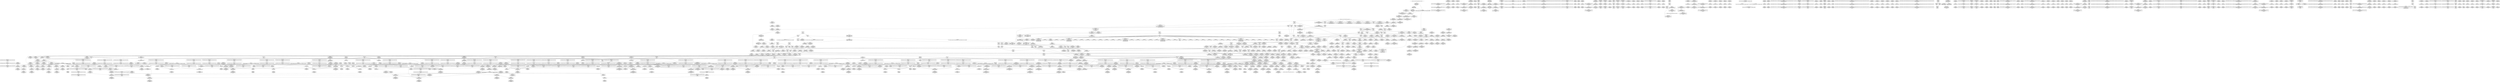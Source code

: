 digraph {
	CE0x50b7aa0 [shape=record,shape=Mrecord,label="{CE0x50b7aa0|task_sid:_tmp9|security/selinux/hooks.c,208|*SummSink*}"]
	CE0x50b93c0 [shape=record,shape=Mrecord,label="{CE0x50b93c0|task_sid:_tmp5|security/selinux/hooks.c,208|*SummSink*}"]
	CE0x5115640 [shape=record,shape=Mrecord,label="{CE0x5115640|_call_void_rcu_lock_acquire(%struct.lockdep_map*_rcu_lock_map)_#10,_!dbg_!27711|include/linux/rcupdate.h,881|*SummSink*}"]
	CE0x5161580 [shape=record,shape=Mrecord,label="{CE0x5161580|rcu_read_unlock:_tmp9|include/linux/rcupdate.h,933|*SummSource*}"]
	CE0x50fb0f0 [shape=record,shape=Mrecord,label="{CE0x50fb0f0|task_sid:_land.lhs.true}"]
	CE0x511dda0 [shape=record,shape=Mrecord,label="{CE0x511dda0|i64*_getelementptr_inbounds_(_13_x_i64_,_13_x_i64_*___llvm_gcov_ctr126,_i64_0,_i64_8)|*Constant*|*SummSink*}"]
	CE0x51902d0 [shape=record,shape=Mrecord,label="{CE0x51902d0|__preempt_count_sub:_val|Function::__preempt_count_sub&Arg::val::|*SummSink*}"]
	CE0x511c360 [shape=record,shape=Mrecord,label="{CE0x511c360|rcu_read_lock:_call|include/linux/rcupdate.h,882|*SummSink*}"]
	CE0x5113710 [shape=record,shape=Mrecord,label="{CE0x5113710|_call_void_mcount()_#3|*SummSink*}"]
	CE0x5150b00 [shape=record,shape=Mrecord,label="{CE0x5150b00|i64*_getelementptr_inbounds_(_2_x_i64_,_2_x_i64_*___llvm_gcov_ctr131,_i64_0,_i64_0)|*Constant*|*SummSink*}"]
	CE0x515e890 [shape=record,shape=Mrecord,label="{CE0x515e890|__rcu_read_lock:_tmp|*SummSink*}"]
	CE0x50a1da0 [shape=record,shape=Mrecord,label="{CE0x50a1da0|_ret_void,_!dbg_!27735|include/linux/rcupdate.h,884}"]
	CE0x50efeb0 [shape=record,shape=Mrecord,label="{CE0x50efeb0|_ret_i32_%tmp6,_!dbg_!27716|security/selinux/hooks.c,197|*SummSink*}"]
	CE0x5074ef0 [shape=record,shape=Mrecord,label="{CE0x5074ef0|sock_has_perm:_tmp9|security/selinux/hooks.c,3969|*SummSource*}"]
	CE0x50b0350 [shape=record,shape=Mrecord,label="{CE0x50b0350|sock_has_perm:_sk|Function::sock_has_perm&Arg::sk::|*SummSink*}"]
	CE0x50b7650 [shape=record,shape=Mrecord,label="{CE0x50b7650|rcu_read_lock:_tobool|include/linux/rcupdate.h,882|*SummSource*}"]
	CE0x5096450 [shape=record,shape=Mrecord,label="{CE0x5096450|sock_has_perm:_ad|security/selinux/hooks.c, 3965|*SummSource*}"]
	CE0x5121d60 [shape=record,shape=Mrecord,label="{CE0x5121d60|__rcu_read_unlock:_tmp1|*SummSource*}"]
	CE0x508c470 [shape=record,shape=Mrecord,label="{CE0x508c470|32:_%struct.sock*,_:_CRE_24,32_|*MultipleSource*|Function::selinux_socket_getsockname&Arg::sock::|security/selinux/hooks.c,4226}"]
	CE0x5117410 [shape=record,shape=Mrecord,label="{CE0x5117410|task_sid:_if.then}"]
	CE0x51647f0 [shape=record,shape=Mrecord,label="{CE0x51647f0|i32_934|*Constant*|*SummSink*}"]
	CE0x513ee90 [shape=record,shape=Mrecord,label="{CE0x513ee90|GLOBAL:_rcu_lock_map|Global_var:rcu_lock_map|*SummSink*}"]
	CE0x5136a00 [shape=record,shape=Mrecord,label="{CE0x5136a00|%struct.lockdep_map*_null|*Constant*}"]
	CE0x5081fc0 [shape=record,shape=Mrecord,label="{CE0x5081fc0|i32_1|*Constant*}"]
	CE0x51a2cd0 [shape=record,shape=Mrecord,label="{CE0x51a2cd0|__rcu_read_unlock:_tmp6|include/linux/rcupdate.h,245|*SummSource*}"]
	CE0x511ab70 [shape=record,shape=Mrecord,label="{CE0x511ab70|cred_sid:_tmp|*SummSink*}"]
	CE0x507df90 [shape=record,shape=Mrecord,label="{CE0x507df90|8:_%struct.sock*,_:_SCME_16,18_|*MultipleSource*|security/selinux/hooks.c, 3966|security/selinux/hooks.c,3966|security/selinux/hooks.c,3966}"]
	CE0x50f82a0 [shape=record,shape=Mrecord,label="{CE0x50f82a0|i32_4|*Constant*|*SummSource*}"]
	CE0x50a78f0 [shape=record,shape=Mrecord,label="{CE0x50a78f0|%struct.task_struct*_(%struct.task_struct**)*_asm_movq_%gs:$_1:P_,$0_,_r,im,_dirflag_,_fpsr_,_flags_}"]
	CE0x50bd640 [shape=record,shape=Mrecord,label="{CE0x50bd640|i64*_getelementptr_inbounds_(_13_x_i64_,_13_x_i64_*___llvm_gcov_ctr126,_i64_0,_i64_1)|*Constant*}"]
	CE0x5104610 [shape=record,shape=Mrecord,label="{CE0x5104610|sock_has_perm:_tmp3|security/selinux/hooks.c,3964|*SummSource*}"]
	CE0x51605d0 [shape=record,shape=Mrecord,label="{CE0x51605d0|rcu_read_unlock:_do.end|*SummSource*}"]
	CE0x510e230 [shape=record,shape=Mrecord,label="{CE0x510e230|i32_77|*Constant*|*SummSource*}"]
	CE0x511ca30 [shape=record,shape=Mrecord,label="{CE0x511ca30|i64*_getelementptr_inbounds_(_2_x_i64_,_2_x_i64_*___llvm_gcov_ctr131,_i64_0,_i64_0)|*Constant*}"]
	CE0x50e6e80 [shape=record,shape=Mrecord,label="{CE0x50e6e80|_call_void_lockdep_rcu_suspicious(i8*_getelementptr_inbounds_(_25_x_i8_,_25_x_i8_*_.str3,_i32_0,_i32_0),_i32_208,_i8*_getelementptr_inbounds_(_41_x_i8_,_41_x_i8_*_.str44,_i32_0,_i32_0))_#10,_!dbg_!27732|security/selinux/hooks.c,208}"]
	CE0x514cff0 [shape=record,shape=Mrecord,label="{CE0x514cff0|i8*_getelementptr_inbounds_(_25_x_i8_,_25_x_i8_*_.str45,_i32_0,_i32_0)|*Constant*|*SummSource*}"]
	CE0x5080c90 [shape=record,shape=Mrecord,label="{CE0x5080c90|i32_22|*Constant*|*SummSource*}"]
	CE0x50f07e0 [shape=record,shape=Mrecord,label="{CE0x50f07e0|rcu_read_lock:_bb}"]
	CE0x5143310 [shape=record,shape=Mrecord,label="{CE0x5143310|rcu_read_lock:_tmp16|include/linux/rcupdate.h,882|*SummSink*}"]
	CE0x51163d0 [shape=record,shape=Mrecord,label="{CE0x51163d0|i64_6|*Constant*|*SummSink*}"]
	CE0x50fe870 [shape=record,shape=Mrecord,label="{CE0x50fe870|task_sid:_entry|*SummSink*}"]
	CE0x508dbf0 [shape=record,shape=Mrecord,label="{CE0x508dbf0|32:_%struct.sock*,_:_CRE_40,48_|*MultipleSource*|Function::selinux_socket_getsockname&Arg::sock::|security/selinux/hooks.c,4226}"]
	CE0x50fbc10 [shape=record,shape=Mrecord,label="{CE0x50fbc10|8:_%struct.sock*,_:_SCME_25,26_}"]
	CE0x50c52f0 [shape=record,shape=Mrecord,label="{CE0x50c52f0|sock_has_perm:_tmp18|security/selinux/hooks.c,3977}"]
	CE0x5072200 [shape=record,shape=Mrecord,label="{CE0x5072200|_ret_%struct.task_struct*_%tmp4,_!dbg_!27714|./arch/x86/include/asm/current.h,14|*SummSource*}"]
	CE0x519d6f0 [shape=record,shape=Mrecord,label="{CE0x519d6f0|rcu_lock_release:_bb|*SummSource*}"]
	CE0x5090870 [shape=record,shape=Mrecord,label="{CE0x5090870|i32_59|*Constant*}"]
	CE0x518df00 [shape=record,shape=Mrecord,label="{CE0x518df00|__rcu_read_unlock:_tmp5|include/linux/rcupdate.h,244|*SummSink*}"]
	CE0x50a1240 [shape=record,shape=Mrecord,label="{CE0x50a1240|_ret_void,_!dbg_!27717|include/linux/rcupdate.h,240}"]
	CE0x50b6410 [shape=record,shape=Mrecord,label="{CE0x50b6410|task_sid:_call3|security/selinux/hooks.c,208|*SummSource*}"]
	CE0x50c2490 [shape=record,shape=Mrecord,label="{CE0x50c2490|sock_has_perm:_tmp13|security/selinux/hooks.c,3972}"]
	CE0x519f150 [shape=record,shape=Mrecord,label="{CE0x519f150|GLOBAL:_lock_acquire|*Constant*}"]
	CE0x511e6f0 [shape=record,shape=Mrecord,label="{CE0x511e6f0|rcu_read_lock:_tmp2}"]
	CE0x518a7c0 [shape=record,shape=Mrecord,label="{CE0x518a7c0|i64*_getelementptr_inbounds_(_4_x_i64_,_4_x_i64_*___llvm_gcov_ctr130,_i64_0,_i64_3)|*Constant*|*SummSource*}"]
	CE0x50f9dc0 [shape=record,shape=Mrecord,label="{CE0x50f9dc0|i64_5|*Constant*}"]
	CE0x629f870 [shape=record,shape=Mrecord,label="{CE0x629f870|GLOBAL:_sock_has_perm|*Constant*}"]
	CE0x50acc20 [shape=record,shape=Mrecord,label="{CE0x50acc20|_ret_i32_%call1,_!dbg_!27715|security/selinux/hooks.c,4226}"]
	CE0x50ef8b0 [shape=record,shape=Mrecord,label="{CE0x50ef8b0|cred_sid:_cred|Function::cred_sid&Arg::cred::}"]
	CE0x515d880 [shape=record,shape=Mrecord,label="{CE0x515d880|rcu_read_unlock:_tmp12|include/linux/rcupdate.h,933|*SummSource*}"]
	CE0x5094170 [shape=record,shape=Mrecord,label="{CE0x5094170|i32_59|*Constant*|*SummSink*}"]
	CE0x5117050 [shape=record,shape=Mrecord,label="{CE0x5117050|__rcu_read_lock:_entry|*SummSink*}"]
	CE0x50ea420 [shape=record,shape=Mrecord,label="{CE0x50ea420|i32_208|*Constant*|*SummSource*}"]
	CE0x514bcc0 [shape=record,shape=Mrecord,label="{CE0x514bcc0|rcu_read_lock:_tmp18|include/linux/rcupdate.h,882|*SummSource*}"]
	CE0x510e700 [shape=record,shape=Mrecord,label="{CE0x510e700|GLOBAL:___rcu_read_lock|*Constant*|*SummSink*}"]
	CE0x51a83f0 [shape=record,shape=Mrecord,label="{CE0x51a83f0|i64_1|*Constant*}"]
	CE0x513f160 [shape=record,shape=Mrecord,label="{CE0x513f160|rcu_lock_acquire:_map|Function::rcu_lock_acquire&Arg::map::|*SummSource*}"]
	CE0x50ec950 [shape=record,shape=Mrecord,label="{CE0x50ec950|task_sid:_tmp24|security/selinux/hooks.c,208}"]
	CE0x511b5b0 [shape=record,shape=Mrecord,label="{CE0x511b5b0|task_sid:_call|security/selinux/hooks.c,208|*SummSink*}"]
	CE0x513d6e0 [shape=record,shape=Mrecord,label="{CE0x513d6e0|GLOBAL:_rcu_lock_acquire|*Constant*|*SummSource*}"]
	CE0x508b250 [shape=record,shape=Mrecord,label="{CE0x508b250|i64_7|*Constant*}"]
	CE0x5128cd0 [shape=record,shape=Mrecord,label="{CE0x5128cd0|rcu_read_unlock:_tmp2|*SummSink*}"]
	CE0x5074810 [shape=record,shape=Mrecord,label="{CE0x5074810|selinux_socket_getsockname:_bb|*SummSource*}"]
	CE0x50c42c0 [shape=record,shape=Mrecord,label="{CE0x50c42c0|avc_has_perm:_entry|*SummSource*}"]
	CE0x50be2c0 [shape=record,shape=Mrecord,label="{CE0x50be2c0|cred_sid:_tmp2|*SummSource*}"]
	CE0x50b8390 [shape=record,shape=Mrecord,label="{CE0x50b8390|cred_sid:_tmp1}"]
	CE0x5077b10 [shape=record,shape=Mrecord,label="{CE0x5077b10|_call_void_mcount()_#3|*SummSink*}"]
	CE0x50b8710 [shape=record,shape=Mrecord,label="{CE0x50b8710|task_sid:_do.end6}"]
	CE0x50ecfd0 [shape=record,shape=Mrecord,label="{CE0x50ecfd0|task_sid:_tmp24|security/selinux/hooks.c,208|*SummSink*}"]
	CE0x50b5fa0 [shape=record,shape=Mrecord,label="{CE0x50b5fa0|task_sid:_tmp13|security/selinux/hooks.c,208|*SummSink*}"]
	CE0x50b9a40 [shape=record,shape=Mrecord,label="{CE0x50b9a40|i64*_getelementptr_inbounds_(_2_x_i64_,_2_x_i64_*___llvm_gcov_ctr98,_i64_0,_i64_1)|*Constant*|*SummSink*}"]
	CE0x518b0e0 [shape=record,shape=Mrecord,label="{CE0x518b0e0|rcu_lock_acquire:_tmp7|*SummSource*}"]
	CE0x50e77d0 [shape=record,shape=Mrecord,label="{CE0x50e77d0|i64*_getelementptr_inbounds_(_13_x_i64_,_13_x_i64_*___llvm_gcov_ctr126,_i64_0,_i64_9)|*Constant*}"]
	CE0x5165ea0 [shape=record,shape=Mrecord,label="{CE0x5165ea0|rcu_read_unlock:_tmp22|include/linux/rcupdate.h,935}"]
	CE0x5156790 [shape=record,shape=Mrecord,label="{CE0x5156790|i64*_getelementptr_inbounds_(_4_x_i64_,_4_x_i64_*___llvm_gcov_ctr128,_i64_0,_i64_3)|*Constant*|*SummSource*}"]
	CE0x5080180 [shape=record,shape=Mrecord,label="{CE0x5080180|sock_has_perm:_sk_security|security/selinux/hooks.c,3964|*SummSource*}"]
	CE0x5164dd0 [shape=record,shape=Mrecord,label="{CE0x5164dd0|i8*_getelementptr_inbounds_(_44_x_i8_,_44_x_i8_*_.str47,_i32_0,_i32_0)|*Constant*|*SummSink*}"]
	CE0x5075b10 [shape=record,shape=Mrecord,label="{CE0x5075b10|i64*_getelementptr_inbounds_(_11_x_i64_,_11_x_i64_*___llvm_gcov_ctr127,_i64_0,_i64_0)|*Constant*|*SummSink*}"]
	CE0x5151d50 [shape=record,shape=Mrecord,label="{CE0x5151d50|rcu_lock_acquire:___here}"]
	CE0x51bfae0 [shape=record,shape=Mrecord,label="{CE0x51bfae0|__preempt_count_add:_tmp2|*SummSource*}"]
	CE0x518c330 [shape=record,shape=Mrecord,label="{CE0x518c330|i64*_getelementptr_inbounds_(_4_x_i64_,_4_x_i64_*___llvm_gcov_ctr134,_i64_0,_i64_2)|*Constant*|*SummSource*}"]
	CE0x5128770 [shape=record,shape=Mrecord,label="{CE0x5128770|i8_1|*Constant*|*SummSink*}"]
	CE0x510ff70 [shape=record,shape=Mrecord,label="{CE0x510ff70|task_sid:_tmp13|security/selinux/hooks.c,208}"]
	CE0x510d4f0 [shape=record,shape=Mrecord,label="{CE0x510d4f0|rcu_read_lock:_entry|*SummSource*}"]
	CE0x507fe00 [shape=record,shape=Mrecord,label="{CE0x507fe00|get_current:_tmp1}"]
	CE0x514bb90 [shape=record,shape=Mrecord,label="{CE0x514bb90|rcu_read_lock:_tmp18|include/linux/rcupdate.h,882}"]
	CE0x51513e0 [shape=record,shape=Mrecord,label="{CE0x51513e0|i64*_getelementptr_inbounds_(_11_x_i64_,_11_x_i64_*___llvm_gcov_ctr132,_i64_0,_i64_8)|*Constant*|*SummSource*}"]
	CE0x510da80 [shape=record,shape=Mrecord,label="{CE0x510da80|task_sid:_tmp7|security/selinux/hooks.c,208}"]
	CE0x5116c40 [shape=record,shape=Mrecord,label="{CE0x5116c40|__rcu_read_lock:_tmp2|*SummSink*}"]
	CE0x5161fa0 [shape=record,shape=Mrecord,label="{CE0x5161fa0|rcu_read_unlock:_tmp8|include/linux/rcupdate.h,933}"]
	CE0x51363b0 [shape=record,shape=Mrecord,label="{CE0x51363b0|i64*_getelementptr_inbounds_(_4_x_i64_,_4_x_i64_*___llvm_gcov_ctr129,_i64_0,_i64_3)|*Constant*|*SummSink*}"]
	CE0x5110340 [shape=record,shape=Mrecord,label="{CE0x5110340|i64_2|*Constant*}"]
	CE0x50af0b0 [shape=record,shape=Mrecord,label="{CE0x50af0b0|i32_16|*Constant*|*SummSource*}"]
	CE0x515dbb0 [shape=record,shape=Mrecord,label="{CE0x515dbb0|rcu_read_unlock:_land.lhs.true|*SummSource*}"]
	CE0x50fac10 [shape=record,shape=Mrecord,label="{CE0x50fac10|8:_%struct.sock*,_:_SCME_8,16_|*MultipleSource*|security/selinux/hooks.c, 3966|security/selinux/hooks.c,3966|security/selinux/hooks.c,3966}"]
	CE0x518a950 [shape=record,shape=Mrecord,label="{CE0x518a950|i64*_getelementptr_inbounds_(_4_x_i64_,_4_x_i64_*___llvm_gcov_ctr130,_i64_0,_i64_3)|*Constant*|*SummSink*}"]
	CE0x50abb10 [shape=record,shape=Mrecord,label="{CE0x50abb10|_ret_i32_%call1,_!dbg_!27715|security/selinux/hooks.c,4226|*SummSink*}"]
	CE0x50b62b0 [shape=record,shape=Mrecord,label="{CE0x50b62b0|task_sid:_call3|security/selinux/hooks.c,208}"]
	CE0x50f5b20 [shape=record,shape=Mrecord,label="{CE0x50f5b20|sock_has_perm:_net1|security/selinux/hooks.c,3973|*SummSink*}"]
	CE0x5123010 [shape=record,shape=Mrecord,label="{CE0x5123010|_ret_void,_!dbg_!27720|./arch/x86/include/asm/preempt.h,78|*SummSource*}"]
	CE0x51048d0 [shape=record,shape=Mrecord,label="{CE0x51048d0|sock_has_perm:_tmp4|security/selinux/hooks.c,3966}"]
	CE0x50b5a20 [shape=record,shape=Mrecord,label="{CE0x50b5a20|%struct.task_struct*_(%struct.task_struct**)*_asm_movq_%gs:$_1:P_,$0_,_r,im,_dirflag_,_fpsr_,_flags_|*SummSink*}"]
	CE0x50a5680 [shape=record,shape=Mrecord,label="{CE0x50a5680|task_sid:_tmp9|security/selinux/hooks.c,208|*SummSource*}"]
	CE0x50f4620 [shape=record,shape=Mrecord,label="{CE0x50f4620|sock_has_perm:_u|security/selinux/hooks.c,3973|*SummSink*}"]
	CE0x5121a20 [shape=record,shape=Mrecord,label="{CE0x5121a20|__preempt_count_sub:_tmp6|./arch/x86/include/asm/preempt.h,78|*SummSource*}"]
	CE0x5073a50 [shape=record,shape=Mrecord,label="{CE0x5073a50|i64*_getelementptr_inbounds_(_2_x_i64_,_2_x_i64_*___llvm_gcov_ctr363,_i64_0,_i64_1)|*Constant*}"]
	CE0x50f6e70 [shape=record,shape=Mrecord,label="{CE0x50f6e70|sock_has_perm:_sk4|security/selinux/hooks.c,3974|*SummSink*}"]
	CE0x50f9310 [shape=record,shape=Mrecord,label="{CE0x50f9310|0:_i8,_:_GCMR_rcu_read_lock.__warned_internal_global_i8_0,_section_.data.unlikely_,_align_1:_elem_0:default:}"]
	CE0x50e89a0 [shape=record,shape=Mrecord,label="{CE0x50e89a0|task_sid:_tmp22|security/selinux/hooks.c,208}"]
	CE0x508a4b0 [shape=record,shape=Mrecord,label="{CE0x508a4b0|rcu_read_lock:_call3|include/linux/rcupdate.h,882|*SummSink*}"]
	CE0x51562e0 [shape=record,shape=Mrecord,label="{CE0x51562e0|rcu_read_unlock:_if.end|*SummSource*}"]
	CE0x5135710 [shape=record,shape=Mrecord,label="{CE0x5135710|__preempt_count_sub:_do.body|*SummSink*}"]
	CE0x5104b20 [shape=record,shape=Mrecord,label="{CE0x5104b20|sock_has_perm:_tmp4|security/selinux/hooks.c,3966|*SummSink*}"]
	CE0x50a8610 [shape=record,shape=Mrecord,label="{CE0x50a8610|sock_has_perm:_if.end}"]
	CE0x51081f0 [shape=record,shape=Mrecord,label="{CE0x51081f0|rcu_read_lock:_tmp11|include/linux/rcupdate.h,882}"]
	CE0x513d860 [shape=record,shape=Mrecord,label="{CE0x513d860|rcu_lock_acquire:_entry}"]
	CE0x5128290 [shape=record,shape=Mrecord,label="{CE0x5128290|task_sid:_tmp19|security/selinux/hooks.c,208|*SummSink*}"]
	CE0x512a740 [shape=record,shape=Mrecord,label="{CE0x512a740|_call_void_mcount()_#3}"]
	CE0x50c2570 [shape=record,shape=Mrecord,label="{CE0x50c2570|sock_has_perm:_tmp13|security/selinux/hooks.c,3972|*SummSink*}"]
	CE0x5080d30 [shape=record,shape=Mrecord,label="{CE0x5080d30|i32_22|*Constant*|*SummSink*}"]
	CE0x5107700 [shape=record,shape=Mrecord,label="{CE0x5107700|i64*_getelementptr_inbounds_(_11_x_i64_,_11_x_i64_*___llvm_gcov_ctr127,_i64_0,_i64_8)|*Constant*|*SummSink*}"]
	CE0x6e3aa50 [shape=record,shape=Mrecord,label="{CE0x6e3aa50|selinux_socket_getsockname:_call1|security/selinux/hooks.c,4226|*SummSource*}"]
	CE0x5143eb0 [shape=record,shape=Mrecord,label="{CE0x5143eb0|rcu_lock_acquire:_tmp2|*SummSource*}"]
	CE0x519d630 [shape=record,shape=Mrecord,label="{CE0x519d630|rcu_lock_release:_bb}"]
	CE0x5137900 [shape=record,shape=Mrecord,label="{CE0x5137900|void_(i32*,_i32,_i32*)*_asm_addl_$1,_%gs:$0_,_*m,ri,*m,_dirflag_,_fpsr_,_flags_}"]
	CE0x515bb20 [shape=record,shape=Mrecord,label="{CE0x515bb20|rcu_read_unlock:_bb|*SummSink*}"]
	CE0x51bc4f0 [shape=record,shape=Mrecord,label="{CE0x51bc4f0|i64*_getelementptr_inbounds_(_4_x_i64_,_4_x_i64_*___llvm_gcov_ctr135,_i64_0,_i64_3)|*Constant*|*SummSink*}"]
	CE0x5143dd0 [shape=record,shape=Mrecord,label="{CE0x5143dd0|rcu_read_lock:_tmp17|include/linux/rcupdate.h,882|*SummSource*}"]
	CE0x50a6f20 [shape=record,shape=Mrecord,label="{CE0x50a6f20|sock_has_perm:_bb|*SummSource*}"]
	CE0x51a62c0 [shape=record,shape=Mrecord,label="{CE0x51a62c0|_call_void_asm_addl_$1,_%gs:$0_,_*m,ri,*m,_dirflag_,_fpsr_,_flags_(i32*___preempt_count,_i32_%sub,_i32*___preempt_count)_#3,_!dbg_!27717,_!srcloc_!27718|./arch/x86/include/asm/preempt.h,77|*SummSink*}"]
	CE0x50ee100 [shape=record,shape=Mrecord,label="{CE0x50ee100|task_sid:_tmp26|security/selinux/hooks.c,208|*SummSink*}"]
	CE0x5168a20 [shape=record,shape=Mrecord,label="{CE0x5168a20|i64*_getelementptr_inbounds_(_11_x_i64_,_11_x_i64_*___llvm_gcov_ctr132,_i64_0,_i64_9)|*Constant*|*SummSink*}"]
	CE0x510d270 [shape=record,shape=Mrecord,label="{CE0x510d270|GLOBAL:_rcu_read_lock|*Constant*|*SummSink*}"]
	CE0x5080060 [shape=record,shape=Mrecord,label="{CE0x5080060|sock_has_perm:_sk_security|security/selinux/hooks.c,3964}"]
	CE0x50b8320 [shape=record,shape=Mrecord,label="{CE0x50b8320|i64*_getelementptr_inbounds_(_2_x_i64_,_2_x_i64_*___llvm_gcov_ctr131,_i64_0,_i64_1)|*Constant*|*SummSink*}"]
	CE0x5154260 [shape=record,shape=Mrecord,label="{CE0x5154260|i64*_getelementptr_inbounds_(_4_x_i64_,_4_x_i64_*___llvm_gcov_ctr134,_i64_0,_i64_0)|*Constant*|*SummSource*}"]
	CE0x50e9b30 [shape=record,shape=Mrecord,label="{CE0x50e9b30|i8*_getelementptr_inbounds_(_25_x_i8_,_25_x_i8_*_.str3,_i32_0,_i32_0)|*Constant*|*SummSink*}"]
	CE0x5103cb0 [shape=record,shape=Mrecord,label="{CE0x5103cb0|sock_has_perm:_tmp12|security/selinux/hooks.c,3970|*SummSource*}"]
	CE0x51cb630 [shape=record,shape=Mrecord,label="{CE0x51cb630|i64*_getelementptr_inbounds_(_4_x_i64_,_4_x_i64_*___llvm_gcov_ctr129,_i64_0,_i64_0)|*Constant*}"]
	CE0x5101d70 [shape=record,shape=Mrecord,label="{CE0x5101d70|i64_2|*Constant*}"]
	CE0x513bc80 [shape=record,shape=Mrecord,label="{CE0x513bc80|rcu_read_lock:_tmp7|include/linux/rcupdate.h,882|*SummSink*}"]
	CE0x519b110 [shape=record,shape=Mrecord,label="{CE0x519b110|__preempt_count_sub:_bb|*SummSource*}"]
	CE0x51001a0 [shape=record,shape=Mrecord,label="{CE0x51001a0|sock_has_perm:_call|security/selinux/hooks.c,3967}"]
	CE0x510fb00 [shape=record,shape=Mrecord,label="{CE0x510fb00|task_sid:_tmp12|security/selinux/hooks.c,208}"]
	CE0x5142880 [shape=record,shape=Mrecord,label="{CE0x5142880|rcu_read_lock:_tmp14|include/linux/rcupdate.h,882|*SummSink*}"]
	CE0x51a7c90 [shape=record,shape=Mrecord,label="{CE0x51a7c90|__preempt_count_sub:_tmp1}"]
	CE0x519b2d0 [shape=record,shape=Mrecord,label="{CE0x519b2d0|__preempt_count_sub:_bb|*SummSink*}"]
	CE0x508a340 [shape=record,shape=Mrecord,label="{CE0x508a340|sock_has_perm:_tmp20|security/selinux/hooks.c,3977|*SummSource*}"]
	CE0x512a320 [shape=record,shape=Mrecord,label="{CE0x512a320|__rcu_read_lock:_bb|*SummSink*}"]
	CE0x50a16c0 [shape=record,shape=Mrecord,label="{CE0x50a16c0|i64*_getelementptr_inbounds_(_13_x_i64_,_13_x_i64_*___llvm_gcov_ctr126,_i64_0,_i64_0)|*Constant*}"]
	CE0x518f820 [shape=record,shape=Mrecord,label="{CE0x518f820|__rcu_read_unlock:_tmp7|include/linux/rcupdate.h,245}"]
	CE0x511b800 [shape=record,shape=Mrecord,label="{CE0x511b800|GLOBAL:___llvm_gcov_ctr126|Global_var:__llvm_gcov_ctr126}"]
	CE0x50a7960 [shape=record,shape=Mrecord,label="{CE0x50a7960|get_current:_tmp4|./arch/x86/include/asm/current.h,14|*SummSource*}"]
	CE0x5155590 [shape=record,shape=Mrecord,label="{CE0x5155590|rcu_read_unlock:_tobool1|include/linux/rcupdate.h,933|*SummSink*}"]
	CE0x50fbac0 [shape=record,shape=Mrecord,label="{CE0x50fbac0|8:_%struct.sock*,_:_SCME_24,25_}"]
	CE0x50fe620 [shape=record,shape=Mrecord,label="{CE0x50fe620|GLOBAL:_task_sid|*Constant*|*SummSink*}"]
	CE0x5133390 [shape=record,shape=Mrecord,label="{CE0x5133390|_call_void_mcount()_#3|*SummSink*}"]
	CE0x51aa5f0 [shape=record,shape=Mrecord,label="{CE0x51aa5f0|rcu_lock_release:_tmp5|include/linux/rcupdate.h,423|*SummSource*}"]
	CE0x507a910 [shape=record,shape=Mrecord,label="{CE0x507a910|get_current:_bb|*SummSource*}"]
	CE0x51139b0 [shape=record,shape=Mrecord,label="{CE0x51139b0|GLOBAL:___llvm_gcov_ctr126|Global_var:__llvm_gcov_ctr126|*SummSink*}"]
	CE0x514c410 [shape=record,shape=Mrecord,label="{CE0x514c410|_call_void_lockdep_rcu_suspicious(i8*_getelementptr_inbounds_(_25_x_i8_,_25_x_i8_*_.str45,_i32_0,_i32_0),_i32_883,_i8*_getelementptr_inbounds_(_42_x_i8_,_42_x_i8_*_.str46,_i32_0,_i32_0))_#10,_!dbg_!27728|include/linux/rcupdate.h,882|*SummSource*}"]
	CE0x512f0a0 [shape=record,shape=Mrecord,label="{CE0x512f0a0|__preempt_count_add:_bb|*SummSink*}"]
	CE0x51a7e10 [shape=record,shape=Mrecord,label="{CE0x51a7e10|__preempt_count_add:_do.body|*SummSink*}"]
	CE0x5093d00 [shape=record,shape=Mrecord,label="{CE0x5093d00|GLOBAL:_current_task|Global_var:current_task}"]
	CE0x5142b90 [shape=record,shape=Mrecord,label="{CE0x5142b90|rcu_read_lock:_tmp15|include/linux/rcupdate.h,882}"]
	CE0x5169620 [shape=record,shape=Mrecord,label="{CE0x5169620|rcu_read_unlock:_tmp20|include/linux/rcupdate.h,933|*SummSource*}"]
	CE0x50ecf60 [shape=record,shape=Mrecord,label="{CE0x50ecf60|i64*_getelementptr_inbounds_(_13_x_i64_,_13_x_i64_*___llvm_gcov_ctr126,_i64_0,_i64_11)|*Constant*|*SummSink*}"]
	CE0x513b020 [shape=record,shape=Mrecord,label="{CE0x513b020|i64*_getelementptr_inbounds_(_11_x_i64_,_11_x_i64_*___llvm_gcov_ctr132,_i64_0,_i64_1)|*Constant*|*SummSource*}"]
	CE0x515a7f0 [shape=record,shape=Mrecord,label="{CE0x515a7f0|rcu_read_unlock:_tmp5|include/linux/rcupdate.h,933|*SummSink*}"]
	CE0x50abaa0 [shape=record,shape=Mrecord,label="{CE0x50abaa0|get_current:_bb}"]
	CE0x5100dc0 [shape=record,shape=Mrecord,label="{CE0x5100dc0|16:_i32,_24:_i16,_:_CRE_24,26_|*MultipleSource*|*LoadInst*|security/selinux/hooks.c,3964|security/selinux/hooks.c,3964|security/selinux/hooks.c,3969}"]
	CE0x51def40 [shape=record,shape=Mrecord,label="{CE0x51def40|COLLAPSED:_GCMRE___llvm_gcov_ctr129_internal_global_4_x_i64_zeroinitializer:_elem_0:default:}"]
	CE0x50c4980 [shape=record,shape=Mrecord,label="{CE0x50c4980|sock_has_perm:_retval.0|*SummSource*}"]
	CE0x515b170 [shape=record,shape=Mrecord,label="{CE0x515b170|_call_void_mcount()_#3|*SummSink*}"]
	CE0x5104020 [shape=record,shape=Mrecord,label="{CE0x5104020|i64*_getelementptr_inbounds_(_6_x_i64_,_6_x_i64_*___llvm_gcov_ctr327,_i64_0,_i64_4)|*Constant*|*SummSink*}"]
	CE0x515dfb0 [shape=record,shape=Mrecord,label="{CE0x515dfb0|rcu_read_unlock:_tmp11|include/linux/rcupdate.h,933}"]
	CE0x511b730 [shape=record,shape=Mrecord,label="{CE0x511b730|task_sid:_tobool|security/selinux/hooks.c,208|*SummSink*}"]
	CE0x5161cc0 [shape=record,shape=Mrecord,label="{CE0x5161cc0|i64*_getelementptr_inbounds_(_4_x_i64_,_4_x_i64_*___llvm_gcov_ctr128,_i64_0,_i64_2)|*Constant*|*SummSource*}"]
	CE0x51020a0 [shape=record,shape=Mrecord,label="{CE0x51020a0|sock_has_perm:_tmp7|security/selinux/hooks.c,3969|*SummSink*}"]
	CE0x510d690 [shape=record,shape=Mrecord,label="{CE0x510d690|rcu_read_lock:_land.lhs.true2|*SummSink*}"]
	CE0x51425e0 [shape=record,shape=Mrecord,label="{CE0x51425e0|rcu_read_lock:_tmp14|include/linux/rcupdate.h,882}"]
	CE0x50fc0c0 [shape=record,shape=Mrecord,label="{CE0x50fc0c0|8:_%struct.sock*,_:_SCME_29,30_}"]
	CE0x51a77e0 [shape=record,shape=Mrecord,label="{CE0x51a77e0|__preempt_count_sub:_sub|./arch/x86/include/asm/preempt.h,77|*SummSink*}"]
	CE0x519dbb0 [shape=record,shape=Mrecord,label="{CE0x519dbb0|rcu_lock_release:_tmp4|include/linux/rcupdate.h,423}"]
	CE0x50f5da0 [shape=record,shape=Mrecord,label="{CE0x50f5da0|sock_has_perm:_u2|security/selinux/hooks.c,3974}"]
	CE0x50f8410 [shape=record,shape=Mrecord,label="{CE0x50f8410|i32_4|*Constant*|*SummSink*}"]
	CE0x50a1180 [shape=record,shape=Mrecord,label="{CE0x50a1180|_call_void_rcu_lock_acquire(%struct.lockdep_map*_rcu_lock_map)_#10,_!dbg_!27711|include/linux/rcupdate.h,881}"]
	CE0x5139f00 [shape=record,shape=Mrecord,label="{CE0x5139f00|rcu_read_lock:_if.end|*SummSource*}"]
	CE0x51561a0 [shape=record,shape=Mrecord,label="{CE0x51561a0|rcu_lock_acquire:_tmp4|include/linux/rcupdate.h,418|*SummSource*}"]
	CE0x512b370 [shape=record,shape=Mrecord,label="{CE0x512b370|i32_2|*Constant*}"]
	CE0x5112370 [shape=record,shape=Mrecord,label="{CE0x5112370|cred_sid:_tmp6|security/selinux/hooks.c,197|*SummSource*}"]
	CE0x50b15d0 [shape=record,shape=Mrecord,label="{CE0x50b15d0|sock_has_perm:_sk|Function::sock_has_perm&Arg::sk::}"]
	CE0x50eb770 [shape=record,shape=Mrecord,label="{CE0x50eb770|task_sid:_tmp17|security/selinux/hooks.c,208|*SummSource*}"]
	CE0x507fbb0 [shape=record,shape=Mrecord,label="{CE0x507fbb0|selinux_socket_getsockname:_call|security/selinux/hooks.c,4226|*SummSink*}"]
	CE0x50bd3b0 [shape=record,shape=Mrecord,label="{CE0x50bd3b0|rcu_read_lock:_tmp4|include/linux/rcupdate.h,882|*SummSink*}"]
	CE0x511d170 [shape=record,shape=Mrecord,label="{CE0x511d170|cred_sid:_tmp3|*SummSink*}"]
	CE0x5112200 [shape=record,shape=Mrecord,label="{CE0x5112200|rcu_read_unlock:_do.body}"]
	CE0x5142000 [shape=record,shape=Mrecord,label="{CE0x5142000|rcu_read_lock:_call3|include/linux/rcupdate.h,882|*SummSource*}"]
	CE0x515df40 [shape=record,shape=Mrecord,label="{CE0x515df40|_call_void_lockdep_rcu_suspicious(i8*_getelementptr_inbounds_(_25_x_i8_,_25_x_i8_*_.str45,_i32_0,_i32_0),_i32_934,_i8*_getelementptr_inbounds_(_44_x_i8_,_44_x_i8_*_.str47,_i32_0,_i32_0))_#10,_!dbg_!27726|include/linux/rcupdate.h,933|*SummSource*}"]
	CE0x50fd850 [shape=record,shape=Mrecord,label="{CE0x50fd850|8:_%struct.sock*,_:_SCME_49,50_}"]
	CE0x6b97800 [shape=record,shape=Mrecord,label="{CE0x6b97800|selinux_socket_getsockname:_call1|security/selinux/hooks.c,4226|*SummSink*}"]
	CE0x50eacf0 [shape=record,shape=Mrecord,label="{CE0x50eacf0|task_sid:_tmp15|security/selinux/hooks.c,208}"]
	CE0x513c300 [shape=record,shape=Mrecord,label="{CE0x513c300|rcu_read_unlock:_tmp17|include/linux/rcupdate.h,933|*SummSink*}"]
	CE0x515a6d0 [shape=record,shape=Mrecord,label="{CE0x515a6d0|rcu_read_unlock:_tmp5|include/linux/rcupdate.h,933|*SummSource*}"]
	CE0x5161250 [shape=record,shape=Mrecord,label="{CE0x5161250|rcu_lock_acquire:_tmp|*SummSource*}"]
	CE0x512d530 [shape=record,shape=Mrecord,label="{CE0x512d530|__preempt_count_sub:_tmp}"]
	CE0x50ed040 [shape=record,shape=Mrecord,label="{CE0x50ed040|task_sid:_tmp26|security/selinux/hooks.c,208|*SummSource*}"]
	CE0x51a74d0 [shape=record,shape=Mrecord,label="{CE0x51a74d0|__preempt_count_sub:_sub|./arch/x86/include/asm/preempt.h,77|*SummSource*}"]
	CE0x50ebbb0 [shape=record,shape=Mrecord,label="{CE0x50ebbb0|i64*_getelementptr_inbounds_(_13_x_i64_,_13_x_i64_*___llvm_gcov_ctr126,_i64_0,_i64_8)|*Constant*}"]
	CE0x5117810 [shape=record,shape=Mrecord,label="{CE0x5117810|i64*_getelementptr_inbounds_(_4_x_i64_,_4_x_i64_*___llvm_gcov_ctr130,_i64_0,_i64_1)|*Constant*|*SummSink*}"]
	CE0x50a2a90 [shape=record,shape=Mrecord,label="{CE0x50a2a90|cred_sid:_tmp4|*LoadInst*|security/selinux/hooks.c,196}"]
	CE0x50b6c10 [shape=record,shape=Mrecord,label="{CE0x50b6c10|cred_sid:_tmp4|*LoadInst*|security/selinux/hooks.c,196|*SummSink*}"]
	CE0x5101ea0 [shape=record,shape=Mrecord,label="{CE0x5101ea0|i64_2|*Constant*|*SummSource*}"]
	CE0x518bc90 [shape=record,shape=Mrecord,label="{CE0x518bc90|i8*_undef|*Constant*}"]
	CE0x5114610 [shape=record,shape=Mrecord,label="{CE0x5114610|_call_void___rcu_read_lock()_#10,_!dbg_!27710|include/linux/rcupdate.h,879}"]
	CE0x5115340 [shape=record,shape=Mrecord,label="{CE0x5115340|cred_sid:_tmp5|security/selinux/hooks.c,196|*SummSource*}"]
	CE0x510edc0 [shape=record,shape=Mrecord,label="{CE0x510edc0|cred_sid:_tmp1|*SummSource*}"]
	CE0x5194980 [shape=record,shape=Mrecord,label="{CE0x5194980|i64*_getelementptr_inbounds_(_4_x_i64_,_4_x_i64_*___llvm_gcov_ctr135,_i64_0,_i64_2)|*Constant*|*SummSource*}"]
	CE0x5122420 [shape=record,shape=Mrecord,label="{CE0x5122420|__preempt_count_sub:_val|Function::__preempt_count_sub&Arg::val::|*SummSource*}"]
	CE0x5138c80 [shape=record,shape=Mrecord,label="{CE0x5138c80|GLOBAL:___preempt_count|Global_var:__preempt_count|*SummSink*}"]
	CE0x513f2e0 [shape=record,shape=Mrecord,label="{CE0x513f2e0|_call_void_mcount()_#3|*SummSource*}"]
	CE0x51114a0 [shape=record,shape=Mrecord,label="{CE0x51114a0|rcu_read_lock:_tmp1|*SummSink*}"]
	CE0x514f3b0 [shape=record,shape=Mrecord,label="{CE0x514f3b0|rcu_read_lock:_tmp20|include/linux/rcupdate.h,882|*SummSource*}"]
	CE0x50e8120 [shape=record,shape=Mrecord,label="{CE0x50e8120|task_sid:_tmp20|security/selinux/hooks.c,208|*SummSource*}"]
	CE0x50fde40 [shape=record,shape=Mrecord,label="{CE0x50fde40|8:_%struct.sock*,_:_SCME_54,55_}"]
	CE0x5159390 [shape=record,shape=Mrecord,label="{CE0x5159390|__preempt_count_add:_tmp5|./arch/x86/include/asm/preempt.h,72|*SummSource*}"]
	CE0x51aa730 [shape=record,shape=Mrecord,label="{CE0x51aa730|i64_ptrtoint_(i8*_blockaddress(_rcu_lock_release,_%__here)_to_i64)|*Constant*|*SummSource*}"]
	CE0x5084960 [shape=record,shape=Mrecord,label="{CE0x5084960|16:_i32,_24:_i16,_:_CRE_16,20_|*MultipleSource*|*LoadInst*|security/selinux/hooks.c,3964|security/selinux/hooks.c,3964|security/selinux/hooks.c,3969}"]
	CE0x5103b40 [shape=record,shape=Mrecord,label="{CE0x5103b40|sock_has_perm:_tmp12|security/selinux/hooks.c,3970}"]
	CE0x5093b40 [shape=record,shape=Mrecord,label="{CE0x5093b40|i64*_getelementptr_inbounds_(_2_x_i64_,_2_x_i64_*___llvm_gcov_ctr98,_i64_0,_i64_0)|*Constant*}"]
	CE0x50f19e0 [shape=record,shape=Mrecord,label="{CE0x50f19e0|rcu_read_lock:_tmp6|include/linux/rcupdate.h,882}"]
	CE0x518b4d0 [shape=record,shape=Mrecord,label="{CE0x518b4d0|i8*_undef|*Constant*|*SummSource*}"]
	CE0x5155420 [shape=record,shape=Mrecord,label="{CE0x5155420|rcu_read_unlock:_tmp4|include/linux/rcupdate.h,933|*SummSink*}"]
	CE0x518f6d0 [shape=record,shape=Mrecord,label="{CE0x518f6d0|__rcu_read_unlock:_tmp7|include/linux/rcupdate.h,245|*SummSink*}"]
	CE0x51149a0 [shape=record,shape=Mrecord,label="{CE0x51149a0|task_sid:_tmp|*SummSink*}"]
	CE0x5152630 [shape=record,shape=Mrecord,label="{CE0x5152630|rcu_read_unlock:_tmp16|include/linux/rcupdate.h,933}"]
	CE0x50faba0 [shape=record,shape=Mrecord,label="{CE0x50faba0|8:_%struct.sock*,_:_SCME_0,4_|*MultipleSource*|security/selinux/hooks.c, 3966|security/selinux/hooks.c,3966|security/selinux/hooks.c,3966}"]
	CE0x51a1d60 [shape=record,shape=Mrecord,label="{CE0x51a1d60|__preempt_count_add:_tmp1}"]
	CE0x507f950 [shape=record,shape=Mrecord,label="{CE0x507f950|GLOBAL:_get_current|*Constant*}"]
	CE0x50b6a80 [shape=record,shape=Mrecord,label="{CE0x50b6a80|GLOBAL:___llvm_gcov_ctr127|Global_var:__llvm_gcov_ctr127}"]
	CE0x50fbf10 [shape=record,shape=Mrecord,label="{CE0x50fbf10|8:_%struct.sock*,_:_SCME_27,28_}"]
	CE0x510ebe0 [shape=record,shape=Mrecord,label="{CE0x510ebe0|task_sid:_tmp2}"]
	CE0x511f0d0 [shape=record,shape=Mrecord,label="{CE0x511f0d0|rcu_read_lock:_tmp3|*SummSource*}"]
	CE0x5079d30 [shape=record,shape=Mrecord,label="{CE0x5079d30|selinux_socket_getsockname:_tmp1}"]
	CE0x513d260 [shape=record,shape=Mrecord,label="{CE0x513d260|GLOBAL:_rcu_read_lock.__warned|Global_var:rcu_read_lock.__warned|*SummSink*}"]
	CE0x508d460 [shape=record,shape=Mrecord,label="{CE0x508d460|GLOBAL:_sock_has_perm|*Constant*|*SummSink*}"]
	CE0x513fe60 [shape=record,shape=Mrecord,label="{CE0x513fe60|__preempt_count_sub:_tmp|*SummSink*}"]
	CE0x515b540 [shape=record,shape=Mrecord,label="{CE0x515b540|rcu_lock_release:_tmp1|*SummSink*}"]
	CE0x5167a30 [shape=record,shape=Mrecord,label="{CE0x5167a30|GLOBAL:___rcu_read_unlock|*Constant*}"]
	CE0x510d780 [shape=record,shape=Mrecord,label="{CE0x510d780|rcu_read_lock:_land.lhs.true}"]
	CE0x5068980 [shape=record,shape=Mrecord,label="{CE0x5068980|sock_has_perm:_entry}"]
	CE0x50f74a0 [shape=record,shape=Mrecord,label="{CE0x50f74a0|sock_has_perm:_sid5|security/selinux/hooks.c,3976|*SummSource*}"]
	CE0x5080250 [shape=record,shape=Mrecord,label="{CE0x5080250|sock_has_perm:_sk_security|security/selinux/hooks.c,3964|*SummSink*}"]
	CE0x518d470 [shape=record,shape=Mrecord,label="{CE0x518d470|rcu_lock_release:_tmp|*SummSink*}"]
	CE0x514e490 [shape=record,shape=Mrecord,label="{CE0x514e490|i64*_getelementptr_inbounds_(_11_x_i64_,_11_x_i64_*___llvm_gcov_ctr127,_i64_0,_i64_9)|*Constant*}"]
	CE0x518d2b0 [shape=record,shape=Mrecord,label="{CE0x518d2b0|rcu_lock_acquire:_bb|*SummSink*}"]
	"CONST[source:0(mediator),value:2(dynamic)][purpose:{object}]"
	CE0x514ff70 [shape=record,shape=Mrecord,label="{CE0x514ff70|rcu_read_lock:_tmp22|include/linux/rcupdate.h,884|*SummSink*}"]
	CE0x50e9090 [shape=record,shape=Mrecord,label="{CE0x50e9090|task_sid:_tmp24|security/selinux/hooks.c,208|*SummSource*}"]
	CE0x5163b20 [shape=record,shape=Mrecord,label="{CE0x5163b20|_call_void_lockdep_rcu_suspicious(i8*_getelementptr_inbounds_(_25_x_i8_,_25_x_i8_*_.str45,_i32_0,_i32_0),_i32_934,_i8*_getelementptr_inbounds_(_44_x_i8_,_44_x_i8_*_.str47,_i32_0,_i32_0))_#10,_!dbg_!27726|include/linux/rcupdate.h,933|*SummSink*}"]
	CE0x5115ff0 [shape=record,shape=Mrecord,label="{CE0x5115ff0|i64*_getelementptr_inbounds_(_13_x_i64_,_13_x_i64_*___llvm_gcov_ctr126,_i64_0,_i64_0)|*Constant*|*SummSink*}"]
	CE0x5101ac0 [shape=record,shape=Mrecord,label="{CE0x5101ac0|sock_has_perm:_cmp|security/selinux/hooks.c,3969|*SummSource*}"]
	CE0x515bdc0 [shape=record,shape=Mrecord,label="{CE0x515bdc0|rcu_read_unlock:_bb}"]
	CE0x507c9d0 [shape=record,shape=Mrecord,label="{CE0x507c9d0|selinux_socket_getsockname:_call|security/selinux/hooks.c,4226}"]
	CE0x50e84c0 [shape=record,shape=Mrecord,label="{CE0x50e84c0|task_sid:_tmp21|security/selinux/hooks.c,208}"]
	CE0x51035b0 [shape=record,shape=Mrecord,label="{CE0x51035b0|sock_has_perm:_tmp11|security/selinux/hooks.c,3970|*SummSink*}"]
	CE0x51182f0 [shape=record,shape=Mrecord,label="{CE0x51182f0|GLOBAL:_rcu_lock_map|Global_var:rcu_lock_map|*SummSource*}"]
	CE0x5115e70 [shape=record,shape=Mrecord,label="{CE0x5115e70|task_sid:_bb}"]
	CE0x5153a80 [shape=record,shape=Mrecord,label="{CE0x5153a80|__rcu_read_lock:_tmp7|include/linux/rcupdate.h,240}"]
	CE0x51552a0 [shape=record,shape=Mrecord,label="{CE0x51552a0|GLOBAL:___llvm_gcov_ctr132|Global_var:__llvm_gcov_ctr132}"]
	CE0x5102810 [shape=record,shape=Mrecord,label="{CE0x5102810|GLOBAL:___llvm_gcov_ctr327|Global_var:__llvm_gcov_ctr327}"]
	CE0x50ef6b0 [shape=record,shape=Mrecord,label="{CE0x50ef6b0|cred_sid:_entry|*SummSink*}"]
	CE0x51a10a0 [shape=record,shape=Mrecord,label="{CE0x51a10a0|__preempt_count_sub:_tmp1|*SummSink*}"]
	CE0x50a1ce0 [shape=record,shape=Mrecord,label="{CE0x50a1ce0|i32_77|*Constant*}"]
	CE0x519e510 [shape=record,shape=Mrecord,label="{CE0x519e510|_call_void_asm_sideeffect_,_memory_,_dirflag_,_fpsr_,_flags_()_#3,_!dbg_!27711,_!srcloc_!27714|include/linux/rcupdate.h,244|*SummSource*}"]
	CE0x50faf50 [shape=record,shape=Mrecord,label="{CE0x50faf50|sock_has_perm:_tmp10|security/selinux/hooks.c,3969}"]
	"CONST[source:0(mediator),value:0(static)][purpose:{operation}]"
	CE0x5075510 [shape=record,shape=Mrecord,label="{CE0x5075510|task_sid:_tmp8|security/selinux/hooks.c,208|*SummSource*}"]
	CE0x50fdf70 [shape=record,shape=Mrecord,label="{CE0x50fdf70|8:_%struct.sock*,_:_SCME_55,56_}"]
	CE0x507e940 [shape=record,shape=Mrecord,label="{CE0x507e940|_ret_%struct.task_struct*_%tmp4,_!dbg_!27714|./arch/x86/include/asm/current.h,14|*SummSink*}"]
	CE0x50c4620 [shape=record,shape=Mrecord,label="{CE0x50c4620|_ret_i32_%retval.0,_!dbg_!27728|security/selinux/avc.c,775|*SummSink*}"]
	CE0x50feb50 [shape=record,shape=Mrecord,label="{CE0x50feb50|task_sid:_task|Function::task_sid&Arg::task::|*SummSink*}"]
	CE0x51533a0 [shape=record,shape=Mrecord,label="{CE0x51533a0|rcu_read_unlock:_tmp13|include/linux/rcupdate.h,933|*SummSink*}"]
	CE0x518f990 [shape=record,shape=Mrecord,label="{CE0x518f990|__rcu_read_unlock:_tmp7|include/linux/rcupdate.h,245|*SummSource*}"]
	CE0x5150290 [shape=record,shape=Mrecord,label="{CE0x5150290|rcu_read_lock:_tmp22|include/linux/rcupdate.h,884}"]
	CE0x50eb8a0 [shape=record,shape=Mrecord,label="{CE0x50eb8a0|task_sid:_tmp17|security/selinux/hooks.c,208|*SummSink*}"]
	CE0x5169010 [shape=record,shape=Mrecord,label="{CE0x5169010|rcu_read_unlock:_tmp19|include/linux/rcupdate.h,933}"]
	CE0x5077f70 [shape=record,shape=Mrecord,label="{CE0x5077f70|sock_has_perm:_if.then}"]
	CE0x511e1f0 [shape=record,shape=Mrecord,label="{CE0x511e1f0|rcu_read_unlock:_do.body|*SummSink*}"]
	CE0x51a9a80 [shape=record,shape=Mrecord,label="{CE0x51a9a80|i64*_getelementptr_inbounds_(_4_x_i64_,_4_x_i64_*___llvm_gcov_ctr129,_i64_0,_i64_3)|*Constant*}"]
	CE0x5160af0 [shape=record,shape=Mrecord,label="{CE0x5160af0|i64*_getelementptr_inbounds_(_4_x_i64_,_4_x_i64_*___llvm_gcov_ctr128,_i64_0,_i64_3)|*Constant*|*SummSink*}"]
	CE0x508a210 [shape=record,shape=Mrecord,label="{CE0x508a210|sock_has_perm:_tmp20|security/selinux/hooks.c,3977}"]
	CE0x5090740 [shape=record,shape=Mrecord,label="{CE0x5090740|i32_0|*Constant*}"]
	CE0x50eda80 [shape=record,shape=Mrecord,label="{CE0x50eda80|task_sid:_tmp26|security/selinux/hooks.c,208}"]
	CE0x5153860 [shape=record,shape=Mrecord,label="{CE0x5153860|i64*_getelementptr_inbounds_(_4_x_i64_,_4_x_i64_*___llvm_gcov_ctr134,_i64_0,_i64_1)|*Constant*}"]
	CE0x50a2c00 [shape=record,shape=Mrecord,label="{CE0x50a2c00|cred_sid:_tmp4|*LoadInst*|security/selinux/hooks.c,196|*SummSource*}"]
	CE0x511d5c0 [shape=record,shape=Mrecord,label="{CE0x511d5c0|task_sid:_do.end}"]
	CE0x50b4bf0 [shape=record,shape=Mrecord,label="{CE0x50b4bf0|rcu_lock_acquire:_bb|*SummSource*}"]
	CE0x5111af0 [shape=record,shape=Mrecord,label="{CE0x5111af0|task_sid:_tmp11|security/selinux/hooks.c,208|*SummSource*}"]
	CE0x5076120 [shape=record,shape=Mrecord,label="{CE0x5076120|avc_has_perm:_tclass|Function::avc_has_perm&Arg::tclass::|*SummSource*}"]
	CE0x50f6d00 [shape=record,shape=Mrecord,label="{CE0x50f6d00|sock_has_perm:_sk4|security/selinux/hooks.c,3974|*SummSource*}"]
	CE0x5116940 [shape=record,shape=Mrecord,label="{CE0x5116940|task_sid:_tmp14|security/selinux/hooks.c,208|*SummSink*}"]
	CE0x5117fc0 [shape=record,shape=Mrecord,label="{CE0x5117fc0|_ret_void,_!dbg_!27717|include/linux/rcupdate.h,419|*SummSink*}"]
	CE0x5153f30 [shape=record,shape=Mrecord,label="{CE0x5153f30|rcu_read_unlock:_tobool|include/linux/rcupdate.h,933|*SummSource*}"]
	CE0x5152a30 [shape=record,shape=Mrecord,label="{CE0x5152a30|_call_void_asm_sideeffect_,_memory_,_dirflag_,_fpsr_,_flags_()_#3,_!dbg_!27714,_!srcloc_!27715|include/linux/rcupdate.h,239|*SummSink*}"]
	CE0x5105410 [shape=record,shape=Mrecord,label="{CE0x5105410|i8_0|*Constant*|*SummSink*}"]
	CE0x519b410 [shape=record,shape=Mrecord,label="{CE0x519b410|__preempt_count_sub:_do.end}"]
	CE0x507dd70 [shape=record,shape=Mrecord,label="{CE0x507dd70|_call_void_mcount()_#3|*SummSink*}"]
	CE0x51df150 [shape=record,shape=Mrecord,label="{CE0x51df150|_call_void_mcount()_#3|*SummSource*}"]
	CE0x513a540 [shape=record,shape=Mrecord,label="{CE0x513a540|rcu_read_lock:_tobool|include/linux/rcupdate.h,882|*SummSink*}"]
	CE0x5168790 [shape=record,shape=Mrecord,label="{CE0x5168790|i64*_getelementptr_inbounds_(_11_x_i64_,_11_x_i64_*___llvm_gcov_ctr132,_i64_0,_i64_9)|*Constant*}"]
	CE0x518f740 [shape=record,shape=Mrecord,label="{CE0x518f740|__preempt_count_add:_do.end}"]
	CE0x51611e0 [shape=record,shape=Mrecord,label="{CE0x51611e0|COLLAPSED:_GCMRE___llvm_gcov_ctr130_internal_global_4_x_i64_zeroinitializer:_elem_0:default:}"]
	CE0x50f9d50 [shape=record,shape=Mrecord,label="{CE0x50f9d50|rcu_read_lock:_tmp9|include/linux/rcupdate.h,882|*SummSource*}"]
	CE0x512ad80 [shape=record,shape=Mrecord,label="{CE0x512ad80|GLOBAL:_lock_acquire|*Constant*|*SummSource*}"]
	CE0x5115010 [shape=record,shape=Mrecord,label="{CE0x5115010|rcu_read_lock:_tmp|*SummSource*}"]
	CE0x515cab0 [shape=record,shape=Mrecord,label="{CE0x515cab0|rcu_lock_acquire:_tmp3|*SummSink*}"]
	CE0x50c47d0 [shape=record,shape=Mrecord,label="{CE0x50c47d0|i64*_getelementptr_inbounds_(_6_x_i64_,_6_x_i64_*___llvm_gcov_ctr327,_i64_0,_i64_5)|*Constant*|*SummSink*}"]
	CE0x5158db0 [shape=record,shape=Mrecord,label="{CE0x5158db0|__rcu_read_lock:_tmp5|include/linux/rcupdate.h,239}"]
	CE0x50f6bd0 [shape=record,shape=Mrecord,label="{CE0x50f6bd0|sock_has_perm:_sk4|security/selinux/hooks.c,3974}"]
	CE0x5143f20 [shape=record,shape=Mrecord,label="{CE0x5143f20|rcu_lock_acquire:_tmp2|*SummSink*}"]
	CE0x5117f20 [shape=record,shape=Mrecord,label="{CE0x5117f20|rcu_read_unlock:_tmp2|*SummSource*}"]
	CE0x50729d0 [shape=record,shape=Mrecord,label="{CE0x50729d0|get_current:_entry}"]
	CE0x50a4a90 [shape=record,shape=Mrecord,label="{CE0x50a4a90|rcu_read_unlock:_tobool1|include/linux/rcupdate.h,933|*SummSource*}"]
	CE0x5150730 [shape=record,shape=Mrecord,label="{CE0x5150730|rcu_read_lock:_tmp22|include/linux/rcupdate.h,884|*SummSource*}"]
	CE0x5103250 [shape=record,shape=Mrecord,label="{CE0x5103250|sock_has_perm:_tmp10|security/selinux/hooks.c,3969|*SummSink*}"]
	CE0x5107590 [shape=record,shape=Mrecord,label="{CE0x5107590|rcu_read_lock:_tmp9|include/linux/rcupdate.h,882}"]
	CE0x519de90 [shape=record,shape=Mrecord,label="{CE0x519de90|rcu_lock_release:___here|*SummSink*}"]
	CE0x50a4cf0 [shape=record,shape=Mrecord,label="{CE0x50a4cf0|i64*_getelementptr_inbounds_(_11_x_i64_,_11_x_i64_*___llvm_gcov_ctr132,_i64_0,_i64_8)|*Constant*}"]
	CE0x5115cf0 [shape=record,shape=Mrecord,label="{CE0x5115cf0|task_sid:_do.body|*SummSource*}"]
	CE0x50f4210 [shape=record,shape=Mrecord,label="{CE0x50f4210|__rcu_read_lock:_tmp1}"]
	CE0x50a3f80 [shape=record,shape=Mrecord,label="{CE0x50a3f80|rcu_read_lock:_call|include/linux/rcupdate.h,882}"]
	CE0x50ed1c0 [shape=record,shape=Mrecord,label="{CE0x50ed1c0|task_sid:_tmp25|security/selinux/hooks.c,208}"]
	CE0x5068df0 [shape=record,shape=Mrecord,label="{CE0x5068df0|32:_%struct.sock*,_:_CRE_0,4_|*MultipleSource*|Function::selinux_socket_getsockname&Arg::sock::|security/selinux/hooks.c,4226}"]
	CE0x514c170 [shape=record,shape=Mrecord,label="{CE0x514c170|i8_1|*Constant*}"]
	CE0x518f490 [shape=record,shape=Mrecord,label="{CE0x518f490|__rcu_read_unlock:_tmp6|include/linux/rcupdate.h,245|*SummSink*}"]
	CE0x51a6700 [shape=record,shape=Mrecord,label="{CE0x51a6700|__preempt_count_sub:_tmp3|*SummSource*}"]
	CE0x5160130 [shape=record,shape=Mrecord,label="{CE0x5160130|_call_void_mcount()_#3|*SummSink*}"]
	CE0x5089cc0 [shape=record,shape=Mrecord,label="{CE0x5089cc0|sock_has_perm:_tmp19|security/selinux/hooks.c,3977}"]
	CE0x515edb0 [shape=record,shape=Mrecord,label="{CE0x515edb0|rcu_read_unlock:_call3|include/linux/rcupdate.h,933|*SummSource*}"]
	CE0x50eaf80 [shape=record,shape=Mrecord,label="{CE0x50eaf80|task_sid:_tmp15|security/selinux/hooks.c,208|*SummSink*}"]
	CE0x511e560 [shape=record,shape=Mrecord,label="{CE0x511e560|rcu_read_unlock:_land.lhs.true|*SummSink*}"]
	CE0x5077340 [shape=record,shape=Mrecord,label="{CE0x5077340|sock_has_perm:_cleanup}"]
	CE0x510ddc0 [shape=record,shape=Mrecord,label="{CE0x510ddc0|i64*_getelementptr_inbounds_(_2_x_i64_,_2_x_i64_*___llvm_gcov_ctr131,_i64_0,_i64_1)|*Constant*}"]
	CE0x50e9a60 [shape=record,shape=Mrecord,label="{CE0x50e9a60|i8*_getelementptr_inbounds_(_25_x_i8_,_25_x_i8_*_.str3,_i32_0,_i32_0)|*Constant*|*SummSource*}"]
	CE0x5073630 [shape=record,shape=Mrecord,label="{CE0x5073630|sock_has_perm:_perms|Function::sock_has_perm&Arg::perms::|*SummSource*}"]
	CE0x50ed360 [shape=record,shape=Mrecord,label="{CE0x50ed360|task_sid:_tmp25|security/selinux/hooks.c,208|*SummSource*}"]
	CE0x5129df0 [shape=record,shape=Mrecord,label="{CE0x5129df0|_ret_void,_!dbg_!27717|include/linux/rcupdate.h,245}"]
	CE0x5079350 [shape=record,shape=Mrecord,label="{CE0x5079350|sock_has_perm:_tmp}"]
	CE0x51044a0 [shape=record,shape=Mrecord,label="{CE0x51044a0|sock_has_perm:_tmp3|security/selinux/hooks.c,3964}"]
	CE0x51000d0 [shape=record,shape=Mrecord,label="{CE0x51000d0|i64_56|*Constant*|*SummSink*}"]
	CE0x5113550 [shape=record,shape=Mrecord,label="{CE0x5113550|_call_void_mcount()_#3}"]
	CE0x5139e30 [shape=record,shape=Mrecord,label="{CE0x5139e30|rcu_read_lock:_if.end}"]
	CE0x50f5390 [shape=record,shape=Mrecord,label="{CE0x50f5390|sock_has_perm:_tmp17|security/selinux/hooks.c,3976}"]
	CE0x5138e70 [shape=record,shape=Mrecord,label="{CE0x5138e70|i64*_getelementptr_inbounds_(_4_x_i64_,_4_x_i64_*___llvm_gcov_ctr133,_i64_0,_i64_0)|*Constant*|*SummSink*}"]
	CE0x50a2610 [shape=record,shape=Mrecord,label="{CE0x50a2610|task_sid:_tmp6|security/selinux/hooks.c,208|*SummSink*}"]
	CE0x519f2f0 [shape=record,shape=Mrecord,label="{CE0x519f2f0|_call_void_lock_acquire(%struct.lockdep_map*_%map,_i32_0,_i32_0,_i32_2,_i32_0,_%struct.lockdep_map*_null,_i64_ptrtoint_(i8*_blockaddress(_rcu_lock_acquire,_%__here)_to_i64))_#10,_!dbg_!27716|include/linux/rcupdate.h,418|*SummSink*}"]
	CE0x518d3a0 [shape=record,shape=Mrecord,label="{CE0x518d3a0|i64*_getelementptr_inbounds_(_4_x_i64_,_4_x_i64_*___llvm_gcov_ctr130,_i64_0,_i64_0)|*Constant*}"]
	CE0x50fcc70 [shape=record,shape=Mrecord,label="{CE0x50fcc70|8:_%struct.sock*,_:_SCME_39,40_}"]
	CE0x5079200 [shape=record,shape=Mrecord,label="{CE0x5079200|i64*_getelementptr_inbounds_(_6_x_i64_,_6_x_i64_*___llvm_gcov_ctr327,_i64_0,_i64_0)|*Constant*|*SummSource*}"]
	CE0x5099c50 [shape=record,shape=Mrecord,label="{CE0x5099c50|selinux_socket_getsockname:_tmp4|*LoadInst*|security/selinux/hooks.c,4226}"]
	CE0x51571a0 [shape=record,shape=Mrecord,label="{CE0x51571a0|rcu_read_unlock:_tmp4|include/linux/rcupdate.h,933}"]
	CE0x51a82b0 [shape=record,shape=Mrecord,label="{CE0x51a82b0|__rcu_read_unlock:_do.end}"]
	CE0x5142cc0 [shape=record,shape=Mrecord,label="{CE0x5142cc0|rcu_read_lock:_tmp15|include/linux/rcupdate.h,882|*SummSource*}"]
	CE0x50fd260 [shape=record,shape=Mrecord,label="{CE0x50fd260|8:_%struct.sock*,_:_SCME_44,45_}"]
	CE0x5130a60 [shape=record,shape=Mrecord,label="{CE0x5130a60|i64*_getelementptr_inbounds_(_4_x_i64_,_4_x_i64_*___llvm_gcov_ctr130,_i64_0,_i64_1)|*Constant*}"]
	CE0x510f2d0 [shape=record,shape=Mrecord,label="{CE0x510f2d0|i32_0|*Constant*}"]
	CE0x51deed0 [shape=record,shape=Mrecord,label="{CE0x51deed0|__preempt_count_add:_tmp}"]
	CE0x50a6d10 [shape=record,shape=Mrecord,label="{CE0x50a6d10|i64_6|*Constant*}"]
	CE0x5091880 [shape=record,shape=Mrecord,label="{CE0x5091880|i64*_getelementptr_inbounds_(_2_x_i64_,_2_x_i64_*___llvm_gcov_ctr98,_i64_0,_i64_0)|*Constant*|*SummSink*}"]
	CE0x5117620 [shape=record,shape=Mrecord,label="{CE0x5117620|task_sid:_if.then|*SummSink*}"]
	CE0x513c5c0 [shape=record,shape=Mrecord,label="{CE0x513c5c0|rcu_read_unlock:_tmp18|include/linux/rcupdate.h,933}"]
	CE0x50adfc0 [shape=record,shape=Mrecord,label="{CE0x50adfc0|_ret_i32_%retval.0,_!dbg_!27740|security/selinux/hooks.c,3977}"]
	CE0x51664a0 [shape=record,shape=Mrecord,label="{CE0x51664a0|GLOBAL:_rcu_lock_release|*Constant*}"]
	CE0x510d560 [shape=record,shape=Mrecord,label="{CE0x510d560|rcu_read_lock:_land.lhs.true2}"]
	CE0x5158fc0 [shape=record,shape=Mrecord,label="{CE0x5158fc0|COLLAPSED:_GCMRE___llvm_gcov_ctr132_internal_global_11_x_i64_zeroinitializer:_elem_0:default:}"]
	CE0x51158a0 [shape=record,shape=Mrecord,label="{CE0x51158a0|GLOBAL:_rcu_lock_acquire|*Constant*}"]
	CE0x518cae0 [shape=record,shape=Mrecord,label="{CE0x518cae0|__rcu_read_unlock:_tmp4|include/linux/rcupdate.h,244}"]
	CE0x51df730 [shape=record,shape=Mrecord,label="{CE0x51df730|__preempt_count_sub:_do.body}"]
	CE0x50f8170 [shape=record,shape=Mrecord,label="{CE0x50f8170|i32_4|*Constant*}"]
	CE0x50f01a0 [shape=record,shape=Mrecord,label="{CE0x50f01a0|_ret_void,_!dbg_!27735|include/linux/rcupdate.h,938|*SummSink*}"]
	CE0x518ebb0 [shape=record,shape=Mrecord,label="{CE0x518ebb0|__preempt_count_add:_do.body}"]
	CE0x515e630 [shape=record,shape=Mrecord,label="{CE0x515e630|__rcu_read_lock:_do.body}"]
	CE0x5159030 [shape=record,shape=Mrecord,label="{CE0x5159030|rcu_read_unlock:_tmp|*SummSource*}"]
	CE0x5073160 [shape=record,shape=Mrecord,label="{CE0x5073160|_ret_%struct.task_struct*_%tmp4,_!dbg_!27714|./arch/x86/include/asm/current.h,14}"]
	CE0x508c2b0 [shape=record,shape=Mrecord,label="{CE0x508c2b0|32:_%struct.sock*,_:_CRE_4,6_|*MultipleSource*|Function::selinux_socket_getsockname&Arg::sock::|security/selinux/hooks.c,4226}"]
	CE0x5071aa0 [shape=record,shape=Mrecord,label="{CE0x5071aa0|sock_has_perm:_task|Function::sock_has_perm&Arg::task::|*SummSource*}"]
	CE0x5127ad0 [shape=record,shape=Mrecord,label="{CE0x5127ad0|task_sid:_tmp18|security/selinux/hooks.c,208|*SummSource*}"]
	CE0x5081f50 [shape=record,shape=Mrecord,label="{CE0x5081f50|sock_has_perm:_tmp1|*SummSink*}"]
	CE0x513d910 [shape=record,shape=Mrecord,label="{CE0x513d910|rcu_lock_acquire:_entry|*SummSink*}"]
	CE0x5136d10 [shape=record,shape=Mrecord,label="{CE0x5136d10|%struct.lockdep_map*_null|*Constant*|*SummSource*}"]
	CE0x5137170 [shape=record,shape=Mrecord,label="{CE0x5137170|i64_ptrtoint_(i8*_blockaddress(_rcu_lock_acquire,_%__here)_to_i64)|*Constant*|*SummSource*}"]
	CE0x515e780 [shape=record,shape=Mrecord,label="{CE0x515e780|__rcu_read_unlock:_tmp}"]
	CE0x51488c0 [shape=record,shape=Mrecord,label="{CE0x51488c0|__preempt_count_sub:_tmp2}"]
	CE0x5132a20 [shape=record,shape=Mrecord,label="{CE0x5132a20|i64*_getelementptr_inbounds_(_4_x_i64_,_4_x_i64_*___llvm_gcov_ctr130,_i64_0,_i64_2)|*Constant*|*SummSource*}"]
	CE0x5072f50 [shape=record,shape=Mrecord,label="{CE0x5072f50|selinux_socket_getsockname:_sock|Function::selinux_socket_getsockname&Arg::sock::}"]
	CE0x5156c80 [shape=record,shape=Mrecord,label="{CE0x5156c80|rcu_read_unlock:_tmp9|include/linux/rcupdate.h,933}"]
	CE0x5127b40 [shape=record,shape=Mrecord,label="{CE0x5127b40|task_sid:_tmp18|security/selinux/hooks.c,208|*SummSink*}"]
	CE0x50ffff0 [shape=record,shape=Mrecord,label="{CE0x50ffff0|i64_56|*Constant*}"]
	CE0x50fe760 [shape=record,shape=Mrecord,label="{CE0x50fe760|task_sid:_entry|*SummSource*}"]
	CE0x5151e80 [shape=record,shape=Mrecord,label="{CE0x5151e80|rcu_lock_acquire:___here|*SummSource*}"]
	CE0x51089c0 [shape=record,shape=Mrecord,label="{CE0x51089c0|rcu_read_lock:_tmp12|include/linux/rcupdate.h,882|*SummSink*}"]
	CE0x50f8c90 [shape=record,shape=Mrecord,label="{CE0x50f8c90|i32_(i32,_i32,_i16,_i32,_%struct.common_audit_data*)*_bitcast_(i32_(i32,_i32,_i16,_i32,_%struct.common_audit_data.495*)*_avc_has_perm_to_i32_(i32,_i32,_i16,_i32,_%struct.common_audit_data*)*)|*Constant*|*SummSource*}"]
	CE0x5155b50 [shape=record,shape=Mrecord,label="{CE0x5155b50|i64*_getelementptr_inbounds_(_11_x_i64_,_11_x_i64_*___llvm_gcov_ctr132,_i64_0,_i64_1)|*Constant*|*SummSink*}"]
	CE0x5084360 [shape=record,shape=Mrecord,label="{CE0x5084360|sock_has_perm:_sid|security/selinux/hooks.c,3969|*SummSink*}"]
	CE0x5167dd0 [shape=record,shape=Mrecord,label="{CE0x5167dd0|_call_void___rcu_read_unlock()_#10,_!dbg_!27734|include/linux/rcupdate.h,937}"]
	CE0x514ff00 [shape=record,shape=Mrecord,label="{CE0x514ff00|rcu_read_lock:_tmp21|include/linux/rcupdate.h,884|*SummSink*}"]
	CE0x5115bd0 [shape=record,shape=Mrecord,label="{CE0x5115bd0|task_sid:_land.lhs.true2}"]
	CE0x5157090 [shape=record,shape=Mrecord,label="{CE0x5157090|__preempt_count_add:_val|Function::__preempt_count_add&Arg::val::}"]
	CE0x515f9c0 [shape=record,shape=Mrecord,label="{CE0x515f9c0|__rcu_read_lock:_tmp5|include/linux/rcupdate.h,239|*SummSource*}"]
	CE0x519ee40 [shape=record,shape=Mrecord,label="{CE0x519ee40|rcu_lock_acquire:_tmp5|include/linux/rcupdate.h,418|*SummSource*}"]
	CE0x5111990 [shape=record,shape=Mrecord,label="{CE0x5111990|task_sid:_tmp11|security/selinux/hooks.c,208}"]
	CE0x51a2570 [shape=record,shape=Mrecord,label="{CE0x51a2570|_call_void_mcount()_#3|*SummSource*}"]
	CE0x50f77d0 [shape=record,shape=Mrecord,label="{CE0x50f77d0|sock_has_perm:_sclass|security/selinux/hooks.c,3976|*SummSource*}"]
	CE0x50b02e0 [shape=record,shape=Mrecord,label="{CE0x50b02e0|i32_16|*Constant*}"]
	CE0x50c44b0 [shape=record,shape=Mrecord,label="{CE0x50c44b0|avc_has_perm:_entry|*SummSink*}"]
	CE0x511caa0 [shape=record,shape=Mrecord,label="{CE0x511caa0|i64*_getelementptr_inbounds_(_2_x_i64_,_2_x_i64_*___llvm_gcov_ctr131,_i64_0,_i64_0)|*Constant*|*SummSource*}"]
	CE0x5160f40 [shape=record,shape=Mrecord,label="{CE0x5160f40|GLOBAL:_rcu_read_unlock.__warned|Global_var:rcu_read_unlock.__warned|*SummSink*}"]
	CE0x50ef3f0 [shape=record,shape=Mrecord,label="{CE0x50ef3f0|GLOBAL:_cred_sid|*Constant*|*SummSink*}"]
	CE0x5108370 [shape=record,shape=Mrecord,label="{CE0x5108370|rcu_read_lock:_tmp11|include/linux/rcupdate.h,882|*SummSource*}"]
	CE0x50ecbe0 [shape=record,shape=Mrecord,label="{CE0x50ecbe0|i64*_getelementptr_inbounds_(_13_x_i64_,_13_x_i64_*___llvm_gcov_ctr126,_i64_0,_i64_11)|*Constant*}"]
	CE0x51231d0 [shape=record,shape=Mrecord,label="{CE0x51231d0|_ret_void,_!dbg_!27720|./arch/x86/include/asm/preempt.h,78|*SummSink*}"]
	CE0x50ef920 [shape=record,shape=Mrecord,label="{CE0x50ef920|cred_sid:_cred|Function::cred_sid&Arg::cred::|*SummSource*}"]
	CE0x50a2130 [shape=record,shape=Mrecord,label="{CE0x50a2130|cred_sid:_security|security/selinux/hooks.c,196|*SummSource*}"]
	CE0x5137db0 [shape=record,shape=Mrecord,label="{CE0x5137db0|rcu_lock_release:_tmp2|*SummSink*}"]
	CE0x5119640 [shape=record,shape=Mrecord,label="{CE0x5119640|GLOBAL:___preempt_count_add|*Constant*|*SummSink*}"]
	CE0x51667b0 [shape=record,shape=Mrecord,label="{CE0x51667b0|rcu_lock_release:_entry|*SummSource*}"]
	CE0x50e6690 [shape=record,shape=Mrecord,label="{CE0x50e6690|sock_has_perm:_tmp2|*LoadInst*|security/selinux/hooks.c,3964}"]
	CE0x5079e40 [shape=record,shape=Mrecord,label="{CE0x5079e40|avc_has_perm:_requested|Function::avc_has_perm&Arg::requested::|*SummSink*}"]
	CE0x51906d0 [shape=record,shape=Mrecord,label="{CE0x51906d0|i64*_getelementptr_inbounds_(_4_x_i64_,_4_x_i64_*___llvm_gcov_ctr129,_i64_0,_i64_2)|*Constant*|*SummSink*}"]
	CE0x518a8e0 [shape=record,shape=Mrecord,label="{CE0x518a8e0|rcu_lock_acquire:_tmp6}"]
	CE0x50acc90 [shape=record,shape=Mrecord,label="{CE0x50acc90|_ret_i32_%retval.0,_!dbg_!27740|security/selinux/hooks.c,3977|*SummSource*}"]
	CE0x5155030 [shape=record,shape=Mrecord,label="{CE0x5155030|rcu_lock_release:_tmp3}"]
	CE0x50aa950 [shape=record,shape=Mrecord,label="{CE0x50aa950|_ret_i32_%call1,_!dbg_!27715|security/selinux/hooks.c,4226|*SummSource*}"]
	CE0x510de30 [shape=record,shape=Mrecord,label="{CE0x510de30|i64*_getelementptr_inbounds_(_2_x_i64_,_2_x_i64_*___llvm_gcov_ctr131,_i64_0,_i64_1)|*Constant*|*SummSource*}"]
	CE0x5167620 [shape=record,shape=Mrecord,label="{CE0x5167620|rcu_lock_release:_map|Function::rcu_lock_release&Arg::map::}"]
	CE0x513cbe0 [shape=record,shape=Mrecord,label="{CE0x513cbe0|rcu_read_unlock:_tmp7|include/linux/rcupdate.h,933}"]
	CE0x5157fa0 [shape=record,shape=Mrecord,label="{CE0x5157fa0|rcu_read_unlock:_bb|*SummSource*}"]
	CE0x51a1e70 [shape=record,shape=Mrecord,label="{CE0x51a1e70|__rcu_read_unlock:_bb|*SummSource*}"]
	CE0x513f270 [shape=record,shape=Mrecord,label="{CE0x513f270|_call_void_mcount()_#3}"]
	CE0x511d480 [shape=record,shape=Mrecord,label="{CE0x511d480|_call_void_mcount()_#3|*SummSource*}"]
	CE0x51aa0b0 [shape=record,shape=Mrecord,label="{CE0x51aa0b0|_call_void_asm_addl_$1,_%gs:$0_,_*m,ri,*m,_dirflag_,_fpsr_,_flags_(i32*___preempt_count,_i32_%val,_i32*___preempt_count)_#3,_!dbg_!27714,_!srcloc_!27717|./arch/x86/include/asm/preempt.h,72|*SummSink*}"]
	CE0x513fd70 [shape=record,shape=Mrecord,label="{CE0x513fd70|_ret_void,_!dbg_!27719|./arch/x86/include/asm/preempt.h,73|*SummSource*}"]
	CE0x5101490 [shape=record,shape=Mrecord,label="{CE0x5101490|sock_has_perm:_tmp7|security/selinux/hooks.c,3969|*SummSource*}"]
	CE0x50f9690 [shape=record,shape=Mrecord,label="{CE0x50f9690|rcu_read_lock:_tmp8|include/linux/rcupdate.h,882|*SummSink*}"]
	CE0x510d350 [shape=record,shape=Mrecord,label="{CE0x510d350|rcu_read_lock:_entry}"]
	CE0x512fe40 [shape=record,shape=Mrecord,label="{CE0x512fe40|__preempt_count_add:_tmp6|./arch/x86/include/asm/preempt.h,73|*SummSource*}"]
	CE0x5096be0 [shape=record,shape=Mrecord,label="{CE0x5096be0|i32_5|*Constant*|*SummSource*}"]
	CE0x50f7330 [shape=record,shape=Mrecord,label="{CE0x50f7330|sock_has_perm:_sid5|security/selinux/hooks.c,3976}"]
	CE0x514fe90 [shape=record,shape=Mrecord,label="{CE0x514fe90|i64*_getelementptr_inbounds_(_11_x_i64_,_11_x_i64_*___llvm_gcov_ctr127,_i64_0,_i64_10)|*Constant*|*SummSink*}"]
	CE0x5105140 [shape=record,shape=Mrecord,label="{CE0x5105140|i8_0|*Constant*}"]
	CE0x5100060 [shape=record,shape=Mrecord,label="{CE0x5100060|i64_56|*Constant*|*SummSource*}"]
	CE0x510f710 [shape=record,shape=Mrecord,label="{CE0x510f710|GLOBAL:___rcu_read_lock|*Constant*}"]
	CE0x50b7f70 [shape=record,shape=Mrecord,label="{CE0x50b7f70|cred_sid:_tmp6|security/selinux/hooks.c,197|*SummSink*}"]
	CE0x51084e0 [shape=record,shape=Mrecord,label="{CE0x51084e0|rcu_read_lock:_tmp11|include/linux/rcupdate.h,882|*SummSink*}"]
	CE0x50fa3f0 [shape=record,shape=Mrecord,label="{CE0x50fa3f0|avc_has_perm:_auditdata|Function::avc_has_perm&Arg::auditdata::|*SummSource*}"]
	CE0x5138f10 [shape=record,shape=Mrecord,label="{CE0x5138f10|rcu_lock_release:_indirectgoto|*SummSource*}"]
	CE0x5144150 [shape=record,shape=Mrecord,label="{CE0x5144150|i64*_getelementptr_inbounds_(_4_x_i64_,_4_x_i64_*___llvm_gcov_ctr130,_i64_0,_i64_2)|*Constant*}"]
	CE0x515e520 [shape=record,shape=Mrecord,label="{CE0x515e520|__rcu_read_unlock:_tmp|*SummSource*}"]
	CE0x510d870 [shape=record,shape=Mrecord,label="{CE0x510d870|rcu_read_lock:_land.lhs.true|*SummSource*}"]
	CE0x50fc2f0 [shape=record,shape=Mrecord,label="{CE0x50fc2f0|8:_%struct.sock*,_:_SCME_31,32_}"]
	CE0x51227b0 [shape=record,shape=Mrecord,label="{CE0x51227b0|__rcu_read_unlock:_tmp3}"]
	CE0x50fc1c0 [shape=record,shape=Mrecord,label="{CE0x50fc1c0|8:_%struct.sock*,_:_SCME_30,31_}"]
	CE0x513c550 [shape=record,shape=Mrecord,label="{CE0x513c550|i32_934|*Constant*|*SummSource*}"]
	CE0x5111da0 [shape=record,shape=Mrecord,label="{CE0x5111da0|task_sid:_do.end6|*SummSink*}"]
	CE0x50a62d0 [shape=record,shape=Mrecord,label="{CE0x50a62d0|rcu_read_lock:_do.end|*SummSink*}"]
	CE0x511ee00 [shape=record,shape=Mrecord,label="{CE0x511ee00|i64_5|*Constant*|*SummSink*}"]
	CE0x51ccf40 [shape=record,shape=Mrecord,label="{CE0x51ccf40|__preempt_count_sub:_do.end|*SummSink*}"]
	CE0x51a2e10 [shape=record,shape=Mrecord,label="{CE0x51a2e10|__rcu_read_unlock:_do.end|*SummSink*}"]
	CE0x518e0a0 [shape=record,shape=Mrecord,label="{CE0x518e0a0|i64*_getelementptr_inbounds_(_4_x_i64_,_4_x_i64_*___llvm_gcov_ctr130,_i64_0,_i64_0)|*Constant*|*SummSource*}"]
	CE0x513a300 [shape=record,shape=Mrecord,label="{CE0x513a300|cred_sid:_sid|security/selinux/hooks.c,197|*SummSource*}"]
	CE0x513b3c0 [shape=record,shape=Mrecord,label="{CE0x513b3c0|rcu_lock_release:_tmp|*SummSource*}"]
	CE0x518eec0 [shape=record,shape=Mrecord,label="{CE0x518eec0|__preempt_count_add:_do.body|*SummSource*}"]
	CE0x51159e0 [shape=record,shape=Mrecord,label="{CE0x51159e0|task_sid:_land.lhs.true2|*SummSource*}"]
	CE0x513a620 [shape=record,shape=Mrecord,label="{CE0x513a620|i32_0|*Constant*}"]
	CE0x50909c0 [shape=record,shape=Mrecord,label="{CE0x50909c0|get_current:_tmp|*SummSource*}"]
	CE0x5194ab0 [shape=record,shape=Mrecord,label="{CE0x5194ab0|i64*_getelementptr_inbounds_(_4_x_i64_,_4_x_i64_*___llvm_gcov_ctr135,_i64_0,_i64_2)|*Constant*|*SummSink*}"]
	CE0x5069930 [shape=record,shape=Mrecord,label="{CE0x5069930|i64*_getelementptr_inbounds_(_2_x_i64_,_2_x_i64_*___llvm_gcov_ctr363,_i64_0,_i64_0)|*Constant*|*SummSource*}"]
	CE0x5072c90 [shape=record,shape=Mrecord,label="{CE0x5072c90|GLOBAL:_get_current|*Constant*|*SummSource*}"]
	CE0x5155ed0 [shape=record,shape=Mrecord,label="{CE0x5155ed0|i64*_getelementptr_inbounds_(_4_x_i64_,_4_x_i64_*___llvm_gcov_ctr130,_i64_0,_i64_2)|*Constant*|*SummSink*}"]
	CE0x512a090 [shape=record,shape=Mrecord,label="{CE0x512a090|__rcu_read_lock:_bb|*SummSource*}"]
	CE0x50bf800 [shape=record,shape=Mrecord,label="{CE0x50bf800|_call_void_mcount()_#3|*SummSink*}"]
	CE0x513f3f0 [shape=record,shape=Mrecord,label="{CE0x513f3f0|_call_void_mcount()_#3|*SummSink*}"]
	CE0x514cd30 [shape=record,shape=Mrecord,label="{CE0x514cd30|i8*_getelementptr_inbounds_(_25_x_i8_,_25_x_i8_*_.str45,_i32_0,_i32_0)|*Constant*}"]
	CE0x507f7b0 [shape=record,shape=Mrecord,label="{CE0x507f7b0|get_current:_tmp1|*SummSource*}"]
	CE0x513dc60 [shape=record,shape=Mrecord,label="{CE0x513dc60|__preempt_count_add:_entry|*SummSource*}"]
	CE0x50b14f0 [shape=record,shape=Mrecord,label="{CE0x50b14f0|sock_has_perm:_task|Function::sock_has_perm&Arg::task::|*SummSink*}"]
	CE0x5110730 [shape=record,shape=Mrecord,label="{CE0x5110730|task_sid:_tmp1}"]
	CE0x50f2330 [shape=record,shape=Mrecord,label="{CE0x50f2330|GLOBAL:_rcu_read_unlock|*Constant*}"]
	CE0x5153100 [shape=record,shape=Mrecord,label="{CE0x5153100|rcu_read_unlock:_tmp13|include/linux/rcupdate.h,933}"]
	CE0x5159df0 [shape=record,shape=Mrecord,label="{CE0x5159df0|_call_void___preempt_count_add(i32_1)_#10,_!dbg_!27711|include/linux/rcupdate.h,239|*SummSink*}"]
	CE0x50e9e20 [shape=record,shape=Mrecord,label="{CE0x50e9e20|GLOBAL:_lockdep_rcu_suspicious|*Constant*|*SummSource*}"]
	CE0x51a72e0 [shape=record,shape=Mrecord,label="{CE0x51a72e0|__preempt_count_add:_tmp|*SummSource*}"]
	CE0x51a8240 [shape=record,shape=Mrecord,label="{CE0x51a8240|__preempt_count_add:_tmp5|./arch/x86/include/asm/preempt.h,72}"]
	CE0x51ab370 [shape=record,shape=Mrecord,label="{CE0x51ab370|rcu_lock_release:_tmp6|*SummSource*}"]
	CE0x50fdd10 [shape=record,shape=Mrecord,label="{CE0x50fdd10|8:_%struct.sock*,_:_SCME_53,54_}"]
	CE0x515c460 [shape=record,shape=Mrecord,label="{CE0x515c460|i64*_getelementptr_inbounds_(_4_x_i64_,_4_x_i64_*___llvm_gcov_ctr133,_i64_0,_i64_1)|*Constant*|*SummSource*}"]
	CE0x513aaa0 [shape=record,shape=Mrecord,label="{CE0x513aaa0|_ret_void,_!dbg_!27719|./arch/x86/include/asm/preempt.h,73|*SummSink*}"]
	CE0x513fb20 [shape=record,shape=Mrecord,label="{CE0x513fb20|__preempt_count_add:_val|Function::__preempt_count_add&Arg::val::|*SummSource*}"]
	CE0x5163870 [shape=record,shape=Mrecord,label="{CE0x5163870|rcu_read_unlock:_tmp18|include/linux/rcupdate.h,933|*SummSink*}"]
	CE0x50c4be0 [shape=record,shape=Mrecord,label="{CE0x50c4be0|sock_has_perm:_retval.0|*SummSink*}"]
	CE0x51436b0 [shape=record,shape=Mrecord,label="{CE0x51436b0|i64*_getelementptr_inbounds_(_11_x_i64_,_11_x_i64_*___llvm_gcov_ctr127,_i64_0,_i64_8)|*Constant*}"]
	CE0x51304e0 [shape=record,shape=Mrecord,label="{CE0x51304e0|_call_void_lock_release(%struct.lockdep_map*_%map,_i32_1,_i64_ptrtoint_(i8*_blockaddress(_rcu_lock_release,_%__here)_to_i64))_#10,_!dbg_!27716|include/linux/rcupdate.h,423}"]
	CE0x5139fe0 [shape=record,shape=Mrecord,label="{CE0x5139fe0|rcu_read_lock:_if.end|*SummSink*}"]
	CE0x5118cb0 [shape=record,shape=Mrecord,label="{CE0x5118cb0|task_sid:_tmp}"]
	CE0x5128000 [shape=record,shape=Mrecord,label="{CE0x5128000|task_sid:_tmp19|security/selinux/hooks.c,208}"]
	CE0x50edfe0 [shape=record,shape=Mrecord,label="{CE0x50edfe0|i64*_getelementptr_inbounds_(_13_x_i64_,_13_x_i64_*___llvm_gcov_ctr126,_i64_0,_i64_12)|*Constant*|*SummSource*}"]
	CE0x51677f0 [shape=record,shape=Mrecord,label="{CE0x51677f0|rcu_lock_release:_map|Function::rcu_lock_release&Arg::map::|*SummSink*}"]
	CE0x51bec20 [shape=record,shape=Mrecord,label="{CE0x51bec20|__preempt_count_add:_tmp7|./arch/x86/include/asm/preempt.h,73}"]
	CE0x511b6c0 [shape=record,shape=Mrecord,label="{CE0x511b6c0|i64_2|*Constant*}"]
	CE0x50eff80 [shape=record,shape=Mrecord,label="{CE0x50eff80|rcu_read_unlock:_entry}"]
	CE0x50c2800 [shape=record,shape=Mrecord,label="{CE0x50c2800|sock_has_perm:_tmp14|security/selinux/hooks.c,3972|*SummSink*}"]
	CE0x5142710 [shape=record,shape=Mrecord,label="{CE0x5142710|rcu_read_lock:_tmp14|include/linux/rcupdate.h,882|*SummSource*}"]
	CE0x50a1550 [shape=record,shape=Mrecord,label="{CE0x50a1550|task_sid:_if.end|*SummSink*}"]
	CE0x5165270 [shape=record,shape=Mrecord,label="{CE0x5165270|i64*_getelementptr_inbounds_(_11_x_i64_,_11_x_i64_*___llvm_gcov_ctr132,_i64_0,_i64_10)|*Constant*}"]
	CE0x515d430 [shape=record,shape=Mrecord,label="{CE0x515d430|__rcu_read_lock:_tmp5|include/linux/rcupdate.h,239|*SummSink*}"]
	CE0x51510e0 [shape=record,shape=Mrecord,label="{CE0x51510e0|rcu_read_unlock:_land.lhs.true}"]
	CE0x51ab3e0 [shape=record,shape=Mrecord,label="{CE0x51ab3e0|rcu_lock_release:_tmp6|*SummSink*}"]
	CE0x51536d0 [shape=record,shape=Mrecord,label="{CE0x51536d0|__rcu_read_lock:_tmp}"]
	CE0x5076290 [shape=record,shape=Mrecord,label="{CE0x5076290|avc_has_perm:_tclass|Function::avc_has_perm&Arg::tclass::|*SummSink*}"]
	CE0x5163dc0 [shape=record,shape=Mrecord,label="{CE0x5163dc0|i32_934|*Constant*}"]
	CE0x51a29b0 [shape=record,shape=Mrecord,label="{CE0x51a29b0|i64*_getelementptr_inbounds_(_4_x_i64_,_4_x_i64_*___llvm_gcov_ctr134,_i64_0,_i64_3)|*Constant*|*SummSink*}"]
	CE0x511ef00 [shape=record,shape=Mrecord,label="{CE0x511ef00|task_sid:_tmp10|security/selinux/hooks.c,208}"]
	CE0x512fdd0 [shape=record,shape=Mrecord,label="{CE0x512fdd0|__preempt_count_add:_tmp6|./arch/x86/include/asm/preempt.h,73}"]
	CE0x513d0f0 [shape=record,shape=Mrecord,label="{CE0x513d0f0|GLOBAL:_rcu_read_lock.__warned|Global_var:rcu_read_lock.__warned|*SummSource*}"]
	CE0x51aa3f0 [shape=record,shape=Mrecord,label="{CE0x51aa3f0|GLOBAL:___preempt_count|Global_var:__preempt_count|*SummSource*}"]
	CE0x50766b0 [shape=record,shape=Mrecord,label="{CE0x50766b0|_call_void_mcount()_#3|*SummSource*}"]
	CE0x519b690 [shape=record,shape=Mrecord,label="{CE0x519b690|__preempt_count_add:_tmp3|*SummSink*}"]
	CE0x50e8f00 [shape=record,shape=Mrecord,label="{CE0x50e8f00|i64*_getelementptr_inbounds_(_13_x_i64_,_13_x_i64_*___llvm_gcov_ctr126,_i64_0,_i64_10)|*Constant*|*SummSource*}"]
	CE0x5165840 [shape=record,shape=Mrecord,label="{CE0x5165840|rcu_read_unlock:_tmp21|include/linux/rcupdate.h,935|*SummSink*}"]
	CE0x50b88f0 [shape=record,shape=Mrecord,label="{CE0x50b88f0|COLLAPSED:_GCMRE___llvm_gcov_ctr128_internal_global_4_x_i64_zeroinitializer:_elem_0:default:}"]
	CE0x50acd90 [shape=record,shape=Mrecord,label="{CE0x50acd90|_ret_i32_%retval.0,_!dbg_!27740|security/selinux/hooks.c,3977|*SummSink*}"]
	CE0x519e4a0 [shape=record,shape=Mrecord,label="{CE0x519e4a0|_call_void___preempt_count_sub(i32_1)_#10,_!dbg_!27715|include/linux/rcupdate.h,244|*SummSource*}"]
	CE0x518e650 [shape=record,shape=Mrecord,label="{CE0x518e650|void_(i32*,_i32,_i32*)*_asm_addl_$1,_%gs:$0_,_*m,ri,*m,_dirflag_,_fpsr_,_flags_}"]
	CE0x511aec0 [shape=record,shape=Mrecord,label="{CE0x511aec0|task_sid:_tmp5|security/selinux/hooks.c,208}"]
	CE0x50ee2f0 [shape=record,shape=Mrecord,label="{CE0x50ee2f0|task_sid:_tmp27|security/selinux/hooks.c,208}"]
	CE0x51151c0 [shape=record,shape=Mrecord,label="{CE0x51151c0|i32_1|*Constant*}"]
	CE0x51437e0 [shape=record,shape=Mrecord,label="{CE0x51437e0|i64*_getelementptr_inbounds_(_11_x_i64_,_11_x_i64_*___llvm_gcov_ctr127,_i64_0,_i64_8)|*Constant*|*SummSource*}"]
	CE0x51a69f0 [shape=record,shape=Mrecord,label="{CE0x51a69f0|__preempt_count_add:_tmp4|./arch/x86/include/asm/preempt.h,72|*SummSink*}"]
	CE0x5132490 [shape=record,shape=Mrecord,label="{CE0x5132490|_call_void_lock_release(%struct.lockdep_map*_%map,_i32_1,_i64_ptrtoint_(i8*_blockaddress(_rcu_lock_release,_%__here)_to_i64))_#10,_!dbg_!27716|include/linux/rcupdate.h,423|*SummSource*}"]
	CE0x51a6810 [shape=record,shape=Mrecord,label="{CE0x51a6810|__preempt_count_sub:_tmp3|*SummSink*}"]
	CE0x518fc10 [shape=record,shape=Mrecord,label="{CE0x518fc10|_call_void_asm_addl_$1,_%gs:$0_,_*m,ri,*m,_dirflag_,_fpsr_,_flags_(i32*___preempt_count,_i32_%sub,_i32*___preempt_count)_#3,_!dbg_!27717,_!srcloc_!27718|./arch/x86/include/asm/preempt.h,77}"]
	CE0x5108850 [shape=record,shape=Mrecord,label="{CE0x5108850|rcu_read_lock:_tmp12|include/linux/rcupdate.h,882|*SummSource*}"]
	CE0x51047a0 [shape=record,shape=Mrecord,label="{CE0x51047a0|sock_has_perm:_tmp3|security/selinux/hooks.c,3964|*SummSink*}"]
	CE0x5122200 [shape=record,shape=Mrecord,label="{CE0x5122200|_ret_void,_!dbg_!27720|./arch/x86/include/asm/preempt.h,78}"]
	CE0x518df70 [shape=record,shape=Mrecord,label="{CE0x518df70|_call_void_asm_sideeffect_,_memory_,_dirflag_,_fpsr_,_flags_()_#3,_!dbg_!27711,_!srcloc_!27714|include/linux/rcupdate.h,244}"]
	CE0x507a660 [shape=record,shape=Mrecord,label="{CE0x507a660|get_current:_tmp4|./arch/x86/include/asm/current.h,14}"]
	CE0x5069720 [shape=record,shape=Mrecord,label="{CE0x5069720|get_current:_entry|*SummSink*}"]
	CE0x50b1560 [shape=record,shape=Mrecord,label="{CE0x50b1560|sock_has_perm:_sk|Function::sock_has_perm&Arg::sk::|*SummSource*}"]
	CE0x511a650 [shape=record,shape=Mrecord,label="{CE0x511a650|task_sid:_do.body5|*SummSink*}"]
	CE0x51550f0 [shape=record,shape=Mrecord,label="{CE0x51550f0|rcu_lock_release:_tmp3|*SummSource*}"]
	CE0x511adf0 [shape=record,shape=Mrecord,label="{CE0x511adf0|i64_3|*Constant*|*SummSink*}"]
	CE0x51523f0 [shape=record,shape=Mrecord,label="{CE0x51523f0|rcu_read_unlock:_tmp15|include/linux/rcupdate.h,933|*SummSink*}"]
	CE0x518ed50 [shape=record,shape=Mrecord,label="{CE0x518ed50|__preempt_count_add:_do.end|*SummSink*}"]
	CE0x50a2960 [shape=record,shape=Mrecord,label="{CE0x50a2960|COLLAPSED:_CMRE:_elem_0::|security/selinux/hooks.c,196}"]
	CE0x5112a20 [shape=record,shape=Mrecord,label="{CE0x5112a20|_call_void___rcu_read_lock()_#10,_!dbg_!27710|include/linux/rcupdate.h,879|*SummSink*}"]
	CE0x5118d20 [shape=record,shape=Mrecord,label="{CE0x5118d20|COLLAPSED:_GCMRE___llvm_gcov_ctr126_internal_global_13_x_i64_zeroinitializer:_elem_0:default:}"]
	CE0x519dd70 [shape=record,shape=Mrecord,label="{CE0x519dd70|rcu_lock_release:_tmp4|include/linux/rcupdate.h,423|*SummSink*}"]
	CE0x50fdab0 [shape=record,shape=Mrecord,label="{CE0x50fdab0|8:_%struct.sock*,_:_SCME_51,52_}"]
	CE0x50fa2a0 [shape=record,shape=Mrecord,label="{CE0x50fa2a0|avc_has_perm:_auditdata|Function::avc_has_perm&Arg::auditdata::}"]
	CE0x511c1f0 [shape=record,shape=Mrecord,label="{CE0x511c1f0|_ret_void,_!dbg_!27717|include/linux/rcupdate.h,419|*SummSource*}"]
	CE0x50a69d0 [shape=record,shape=Mrecord,label="{CE0x50a69d0|task_sid:_tobool4|security/selinux/hooks.c,208|*SummSource*}"]
	CE0x5130b20 [shape=record,shape=Mrecord,label="{CE0x5130b20|i64*_getelementptr_inbounds_(_4_x_i64_,_4_x_i64_*___llvm_gcov_ctr130,_i64_0,_i64_1)|*Constant*|*SummSource*}"]
	CE0x5085490 [shape=record,shape=Mrecord,label="{CE0x5085490|_call_void_mcount()_#3|*SummSource*}"]
	CE0x50e7a30 [shape=record,shape=Mrecord,label="{CE0x50e7a30|i64*_getelementptr_inbounds_(_13_x_i64_,_13_x_i64_*___llvm_gcov_ctr126,_i64_0,_i64_9)|*Constant*|*SummSink*}"]
	CE0x51421d0 [shape=record,shape=Mrecord,label="{CE0x51421d0|rcu_read_lock:_tmp13|include/linux/rcupdate.h,882|*SummSource*}"]
	CE0x508a1a0 [shape=record,shape=Mrecord,label="{CE0x508a1a0|task_sid:_land.lhs.true|*SummSink*}"]
	CE0x518cb50 [shape=record,shape=Mrecord,label="{CE0x518cb50|__rcu_read_unlock:_tmp4|include/linux/rcupdate.h,244|*SummSource*}"]
	CE0x50fdbe0 [shape=record,shape=Mrecord,label="{CE0x50fdbe0|8:_%struct.sock*,_:_SCME_52,53_}"]
	CE0x50a0df0 [shape=record,shape=Mrecord,label="{CE0x50a0df0|sock_has_perm:_if.then|*SummSource*}"]
	CE0x519d940 [shape=record,shape=Mrecord,label="{CE0x519d940|i64*_getelementptr_inbounds_(_4_x_i64_,_4_x_i64_*___llvm_gcov_ctr133,_i64_0,_i64_2)|*Constant*|*SummSink*}"]
	CE0x50f6770 [shape=record,shape=Mrecord,label="{CE0x50f6770|sock_has_perm:_tmp15|security/selinux/hooks.c,3974}"]
	CE0x5101940 [shape=record,shape=Mrecord,label="{CE0x5101940|sock_has_perm:_cmp|security/selinux/hooks.c,3969}"]
	CE0x50e6ab0 [shape=record,shape=Mrecord,label="{CE0x50e6ab0|sock_has_perm:_tmp2|*LoadInst*|security/selinux/hooks.c,3964|*SummSink*}"]
	CE0x5082110 [shape=record,shape=Mrecord,label="{CE0x5082110|i32_1|*Constant*|*SummSource*}"]
	CE0x511ea30 [shape=record,shape=Mrecord,label="{CE0x511ea30|i64_4|*Constant*|*SummSource*}"]
	CE0x512a020 [shape=record,shape=Mrecord,label="{CE0x512a020|__rcu_read_lock:_bb}"]
	CE0x5169ef0 [shape=record,shape=Mrecord,label="{CE0x5169ef0|__rcu_read_unlock:_tmp5|include/linux/rcupdate.h,244}"]
	CE0x5166e80 [shape=record,shape=Mrecord,label="{CE0x5166e80|GLOBAL:_rcu_lock_release|*Constant*|*SummSink*}"]
	CE0x50e9e90 [shape=record,shape=Mrecord,label="{CE0x50e9e90|GLOBAL:_lockdep_rcu_suspicious|*Constant*|*SummSink*}"]
	CE0x51a6e00 [shape=record,shape=Mrecord,label="{CE0x51a6e00|__preempt_count_sub:_tmp3}"]
	CE0x5160ca0 [shape=record,shape=Mrecord,label="{CE0x5160ca0|__rcu_read_lock:_tmp6|include/linux/rcupdate.h,240}"]
	CE0x50fc7b0 [shape=record,shape=Mrecord,label="{CE0x50fc7b0|8:_%struct.sock*,_:_SCME_35,36_}"]
	CE0x5113af0 [shape=record,shape=Mrecord,label="{CE0x5113af0|task_sid:_tmp8|security/selinux/hooks.c,208}"]
	CE0x513cd10 [shape=record,shape=Mrecord,label="{CE0x513cd10|rcu_read_unlock:_tmp7|include/linux/rcupdate.h,933|*SummSource*}"]
	CE0x5074f60 [shape=record,shape=Mrecord,label="{CE0x5074f60|sock_has_perm:_tmp9|security/selinux/hooks.c,3969|*SummSink*}"]
	CE0x507ffa0 [shape=record,shape=Mrecord,label="{CE0x507ffa0|selinux_socket_getsockname:_call|security/selinux/hooks.c,4226|*SummSource*}"]
	CE0x515e210 [shape=record,shape=Mrecord,label="{CE0x515e210|i64*_getelementptr_inbounds_(_4_x_i64_,_4_x_i64_*___llvm_gcov_ctr134,_i64_0,_i64_1)|*Constant*|*SummSource*}"]
	CE0x50812e0 [shape=record,shape=Mrecord,label="{CE0x50812e0|GLOBAL:_get_current|*Constant*|*SummSink*}"]
	CE0x50a0f30 [shape=record,shape=Mrecord,label="{CE0x50a0f30|i64*_getelementptr_inbounds_(_6_x_i64_,_6_x_i64_*___llvm_gcov_ctr327,_i64_0,_i64_0)|*Constant*}"]
	CE0x50b9730 [shape=record,shape=Mrecord,label="{CE0x50b9730|COLLAPSED:_GCMRE_current_task_external_global_%struct.task_struct*:_elem_0:default:}"]
	CE0x515ba50 [shape=record,shape=Mrecord,label="{CE0x515ba50|rcu_lock_acquire:_tmp5|include/linux/rcupdate.h,418|*SummSink*}"]
	CE0x47b80c0 [shape=record,shape=Mrecord,label="{CE0x47b80c0|sock_has_perm:_task|Function::sock_has_perm&Arg::task::}"]
	CE0x5101420 [shape=record,shape=Mrecord,label="{CE0x5101420|sock_has_perm:_tmp9|security/selinux/hooks.c,3969}"]
	CE0x50ec280 [shape=record,shape=Mrecord,label="{CE0x50ec280|task_sid:_tmp23|security/selinux/hooks.c,208|*SummSource*}"]
	CE0x50a1760 [shape=record,shape=Mrecord,label="{CE0x50a1760|i64*_getelementptr_inbounds_(_13_x_i64_,_13_x_i64_*___llvm_gcov_ctr126,_i64_0,_i64_0)|*Constant*|*SummSource*}"]
	CE0x5155200 [shape=record,shape=Mrecord,label="{CE0x5155200|rcu_lock_release:_tmp3|*SummSink*}"]
	CE0x50f2470 [shape=record,shape=Mrecord,label="{CE0x50f2470|_call_void_rcu_read_unlock()_#10,_!dbg_!27748|security/selinux/hooks.c,209}"]
	CE0x51bf8e0 [shape=record,shape=Mrecord,label="{CE0x51bf8e0|__rcu_read_unlock:_tmp1}"]
	CE0x51ccfd0 [shape=record,shape=Mrecord,label="{CE0x51ccfd0|i64*_getelementptr_inbounds_(_4_x_i64_,_4_x_i64_*___llvm_gcov_ctr135,_i64_0,_i64_0)|*Constant*}"]
	CE0x51cca60 [shape=record,shape=Mrecord,label="{CE0x51cca60|__preempt_count_sub:_tmp4|./arch/x86/include/asm/preempt.h,77|*SummSink*}"]
	CE0x5093690 [shape=record,shape=Mrecord,label="{CE0x5093690|i64*_getelementptr_inbounds_(_2_x_i64_,_2_x_i64_*___llvm_gcov_ctr363,_i64_0,_i64_1)|*Constant*|*SummSource*}"]
	CE0x50bdbe0 [shape=record,shape=Mrecord,label="{CE0x50bdbe0|cred_sid:_tmp3}"]
	CE0x51a91f0 [shape=record,shape=Mrecord,label="{CE0x51a91f0|i64*_getelementptr_inbounds_(_4_x_i64_,_4_x_i64_*___llvm_gcov_ctr134,_i64_0,_i64_1)|*Constant*|*SummSink*}"]
	CE0x516a060 [shape=record,shape=Mrecord,label="{CE0x516a060|__rcu_read_unlock:_tmp5|include/linux/rcupdate.h,244|*SummSource*}"]
	CE0x50fe1d0 [shape=record,shape=Mrecord,label="{CE0x50fe1d0|i32_8|*Constant*|*SummSource*}"]
	CE0x5167340 [shape=record,shape=Mrecord,label="{CE0x5167340|_ret_void,_!dbg_!27717|include/linux/rcupdate.h,424|*SummSink*}"]
	CE0x50fcb40 [shape=record,shape=Mrecord,label="{CE0x50fcb40|8:_%struct.sock*,_:_SCME_38,39_}"]
	CE0x50b8b20 [shape=record,shape=Mrecord,label="{CE0x50b8b20|8:_%struct.sock*,_:_SCME_18,20_|*MultipleSource*|security/selinux/hooks.c, 3966|security/selinux/hooks.c,3966|security/selinux/hooks.c,3966}"]
	CE0x511dcf0 [shape=record,shape=Mrecord,label="{CE0x511dcf0|task_sid:_tobool1|security/selinux/hooks.c,208|*SummSink*}"]
	CE0x514edd0 [shape=record,shape=Mrecord,label="{CE0x514edd0|rcu_read_lock:_tmp19|include/linux/rcupdate.h,882}"]
	CE0x5117510 [shape=record,shape=Mrecord,label="{CE0x5117510|task_sid:_if.then|*SummSource*}"]
	CE0x50eebb0 [shape=record,shape=Mrecord,label="{CE0x50eebb0|task_sid:_call7|security/selinux/hooks.c,208}"]
	CE0x5075a20 [shape=record,shape=Mrecord,label="{CE0x5075a20|rcu_read_lock:_do.body|*SummSource*}"]
	CE0x5157280 [shape=record,shape=Mrecord,label="{CE0x5157280|rcu_read_unlock:_tobool|include/linux/rcupdate.h,933}"]
	CE0x50720a0 [shape=record,shape=Mrecord,label="{CE0x50720a0|i64*_getelementptr_inbounds_(_2_x_i64_,_2_x_i64_*___llvm_gcov_ctr363,_i64_0,_i64_1)|*Constant*|*SummSink*}"]
	CE0x50a5150 [shape=record,shape=Mrecord,label="{CE0x50a5150|get_current:_tmp}"]
	CE0x51547a0 [shape=record,shape=Mrecord,label="{CE0x51547a0|i64*_getelementptr_inbounds_(_4_x_i64_,_4_x_i64_*___llvm_gcov_ctr128,_i64_0,_i64_1)|*Constant*|*SummSink*}"]
	CE0x51d8d90 [shape=record,shape=Mrecord,label="{CE0x51d8d90|i64*_getelementptr_inbounds_(_4_x_i64_,_4_x_i64_*___llvm_gcov_ctr135,_i64_0,_i64_1)|*Constant*|*SummSink*}"]
	CE0x50f1250 [shape=record,shape=Mrecord,label="{CE0x50f1250|rcu_read_lock:_if.then|*SummSink*}"]
	CE0x50fd130 [shape=record,shape=Mrecord,label="{CE0x50fd130|8:_%struct.sock*,_:_SCME_43,44_}"]
	CE0x50a1350 [shape=record,shape=Mrecord,label="{CE0x50a1350|_ret_void,_!dbg_!27717|include/linux/rcupdate.h,240|*SummSource*}"]
	CE0x50f5040 [shape=record,shape=Mrecord,label="{CE0x50f5040|sock_has_perm:_u|security/selinux/hooks.c,3973|*SummSource*}"]
	CE0x5105270 [shape=record,shape=Mrecord,label="{CE0x5105270|i8_0|*Constant*|*SummSource*}"]
	CE0x5104d10 [shape=record,shape=Mrecord,label="{CE0x5104d10|sock_has_perm:_tmp5|security/selinux/hooks.c,3966}"]
	CE0x50e51f0 [shape=record,shape=Mrecord,label="{CE0x50e51f0|1216:_i8*,_:_CRE_1216,1224_|*MultipleSource*|Function::sock_has_perm&Arg::sk::|security/selinux/hooks.c,3964|*LoadInst*|security/selinux/hooks.c,4226}"]
	CE0x51220e0 [shape=record,shape=Mrecord,label="{CE0x51220e0|__preempt_count_sub:_entry|*SummSink*}"]
	CE0x51a6b50 [shape=record,shape=Mrecord,label="{CE0x51a6b50|__preempt_count_add:_tmp5|./arch/x86/include/asm/preempt.h,72|*SummSink*}"]
	CE0x51a5c60 [shape=record,shape=Mrecord,label="{CE0x51a5c60|i64*_getelementptr_inbounds_(_4_x_i64_,_4_x_i64_*___llvm_gcov_ctr129,_i64_0,_i64_0)|*Constant*|*SummSink*}"]
	CE0x51104c0 [shape=record,shape=Mrecord,label="{CE0x51104c0|i64_3|*Constant*}"]
	CE0x51041c0 [shape=record,shape=Mrecord,label="{CE0x51041c0|i64*_getelementptr_inbounds_(_6_x_i64_,_6_x_i64_*___llvm_gcov_ctr327,_i64_0,_i64_4)|*Constant*|*SummSource*}"]
	CE0x519f1c0 [shape=record,shape=Mrecord,label="{CE0x519f1c0|_call_void_lock_acquire(%struct.lockdep_map*_%map,_i32_0,_i32_0,_i32_2,_i32_0,_%struct.lockdep_map*_null,_i64_ptrtoint_(i8*_blockaddress(_rcu_lock_acquire,_%__here)_to_i64))_#10,_!dbg_!27716|include/linux/rcupdate.h,418|*SummSource*}"]
	CE0x5074dc0 [shape=record,shape=Mrecord,label="{CE0x5074dc0|i64*_getelementptr_inbounds_(_6_x_i64_,_6_x_i64_*___llvm_gcov_ctr327,_i64_0,_i64_3)|*Constant*|*SummSink*}"]
	CE0x50c4e60 [shape=record,shape=Mrecord,label="{CE0x50c4e60|i64*_getelementptr_inbounds_(_6_x_i64_,_6_x_i64_*___llvm_gcov_ctr327,_i64_0,_i64_5)|*Constant*}"]
	CE0x50c5360 [shape=record,shape=Mrecord,label="{CE0x50c5360|sock_has_perm:_tmp18|security/selinux/hooks.c,3977|*SummSource*}"]
	CE0x511b9b0 [shape=record,shape=Mrecord,label="{CE0x511b9b0|COLLAPSED:_GCMRE___llvm_gcov_ctr131_internal_global_2_x_i64_zeroinitializer:_elem_0:default:}"]
	CE0x50a30d0 [shape=record,shape=Mrecord,label="{CE0x50a30d0|sock_has_perm:_tmp1}"]
	CE0x50be630 [shape=record,shape=Mrecord,label="{CE0x50be630|task_sid:_tmp3|*SummSink*}"]
	CE0x50b58f0 [shape=record,shape=Mrecord,label="{CE0x50b58f0|%struct.task_struct*_(%struct.task_struct**)*_asm_movq_%gs:$_1:P_,$0_,_r,im,_dirflag_,_fpsr_,_flags_|*SummSource*}"]
	CE0x5117eb0 [shape=record,shape=Mrecord,label="{CE0x5117eb0|rcu_read_unlock:_tmp2}"]
	CE0x5083f70 [shape=record,shape=Mrecord,label="{CE0x5083f70|i32_2|*Constant*|*SummSource*}"]
	CE0x51284e0 [shape=record,shape=Mrecord,label="{CE0x51284e0|i8_1|*Constant*}"]
	CE0x513da60 [shape=record,shape=Mrecord,label="{CE0x513da60|__preempt_count_add:_val|Function::__preempt_count_add&Arg::val::|*SummSink*}"]
	CE0x5130bf0 [shape=record,shape=Mrecord,label="{CE0x5130bf0|__rcu_read_lock:_tmp1|*SummSource*}"]
	CE0x5083c10 [shape=record,shape=Mrecord,label="{CE0x5083c10|i64_ptrtoint_(i8*_blockaddress(_rcu_lock_release,_%__here)_to_i64)|*Constant*}"]
	CE0x508b3c0 [shape=record,shape=Mrecord,label="{CE0x508b3c0|rcu_read_lock:_tmp13|include/linux/rcupdate.h,882}"]
	CE0x50f7840 [shape=record,shape=Mrecord,label="{CE0x50f7840|sock_has_perm:_sclass|security/selinux/hooks.c,3976|*SummSink*}"]
	CE0x5100390 [shape=record,shape=Mrecord,label="{CE0x5100390|sock_has_perm:_call|security/selinux/hooks.c,3967|*SummSink*}"]
	CE0x51606e0 [shape=record,shape=Mrecord,label="{CE0x51606e0|rcu_read_unlock:_do.end|*SummSink*}"]
	CE0x50f0b50 [shape=record,shape=Mrecord,label="{CE0x50f0b50|rcu_read_lock:_bb|*SummSink*}"]
	CE0x518b020 [shape=record,shape=Mrecord,label="{CE0x518b020|rcu_lock_acquire:_tmp7}"]
	CE0x50f4ea0 [shape=record,shape=Mrecord,label="{CE0x50f4ea0|sock_has_perm:_tmp17|security/selinux/hooks.c,3976|*SummSink*}"]
	CE0x50be250 [shape=record,shape=Mrecord,label="{CE0x50be250|cred_sid:_tmp2}"]
	CE0x5128160 [shape=record,shape=Mrecord,label="{CE0x5128160|task_sid:_tmp19|security/selinux/hooks.c,208|*SummSource*}"]
	CE0x5130080 [shape=record,shape=Mrecord,label="{CE0x5130080|__rcu_read_unlock:_do.end|*SummSource*}"]
	CE0x508b4c0 [shape=record,shape=Mrecord,label="{CE0x508b4c0|sock_has_perm:_tmp20|security/selinux/hooks.c,3977|*SummSink*}"]
	CE0x5083ae0 [shape=record,shape=Mrecord,label="{CE0x5083ae0|i32_1|*Constant*}"]
	CE0x51135c0 [shape=record,shape=Mrecord,label="{CE0x51135c0|_call_void_mcount()_#3|*SummSource*}"]
	CE0x5169800 [shape=record,shape=Mrecord,label="{CE0x5169800|_call_void_lockdep_rcu_suspicious(i8*_getelementptr_inbounds_(_25_x_i8_,_25_x_i8_*_.str45,_i32_0,_i32_0),_i32_934,_i8*_getelementptr_inbounds_(_44_x_i8_,_44_x_i8_*_.str47,_i32_0,_i32_0))_#10,_!dbg_!27726|include/linux/rcupdate.h,933}"]
	CE0x5117880 [shape=record,shape=Mrecord,label="{CE0x5117880|rcu_lock_acquire:_tmp1}"]
	CE0x5102670 [shape=record,shape=Mrecord,label="{CE0x5102670|i64_0|*Constant*|*SummSink*}"]
	CE0x514be30 [shape=record,shape=Mrecord,label="{CE0x514be30|rcu_read_lock:_tmp18|include/linux/rcupdate.h,882|*SummSink*}"]
	CE0x5106b30 [shape=record,shape=Mrecord,label="{CE0x5106b30|i64*_getelementptr_inbounds_(_4_x_i64_,_4_x_i64_*___llvm_gcov_ctr135,_i64_0,_i64_1)|*Constant*}"]
	CE0x51e8070 [shape=record,shape=Mrecord,label="{CE0x51e8070|__preempt_count_sub:_tmp4|./arch/x86/include/asm/preempt.h,77}"]
	CE0x5089e30 [shape=record,shape=Mrecord,label="{CE0x5089e30|sock_has_perm:_tmp19|security/selinux/hooks.c,3977|*SummSource*}"]
	CE0x5139240 [shape=record,shape=Mrecord,label="{CE0x5139240|0:_i32,_4:_i32,_8:_i32,_12:_i32,_:_CMRE_4,8_|*MultipleSource*|security/selinux/hooks.c,196|*LoadInst*|security/selinux/hooks.c,196|security/selinux/hooks.c,197}"]
	CE0x518bea0 [shape=record,shape=Mrecord,label="{CE0x518bea0|__rcu_read_unlock:_do.body}"]
	CE0x50a7060 [shape=record,shape=Mrecord,label="{CE0x50a7060|get_current:_tmp3}"]
	CE0x5071730 [shape=record,shape=Mrecord,label="{CE0x5071730|i64*_getelementptr_inbounds_(_2_x_i64_,_2_x_i64_*___llvm_gcov_ctr363,_i64_0,_i64_0)|*Constant*|*SummSink*}"]
	CE0x50f7c80 [shape=record,shape=Mrecord,label="{CE0x50f7c80|sock_has_perm:_tmp16|security/selinux/hooks.c,3976}"]
	CE0x50810a0 [shape=record,shape=Mrecord,label="{CE0x50810a0|sock_has_perm:_tmp|*SummSink*}"]
	CE0x51034d0 [shape=record,shape=Mrecord,label="{CE0x51034d0|sock_has_perm:_tmp11|security/selinux/hooks.c,3970}"]
	CE0x50f94f0 [shape=record,shape=Mrecord,label="{CE0x50f94f0|rcu_read_lock:_tmp8|include/linux/rcupdate.h,882|*SummSource*}"]
	CE0x51aaa60 [shape=record,shape=Mrecord,label="{CE0x51aaa60|i64_ptrtoint_(i8*_blockaddress(_rcu_lock_release,_%__here)_to_i64)|*Constant*|*SummSink*}"]
	CE0x51489a0 [shape=record,shape=Mrecord,label="{CE0x51489a0|__preempt_count_sub:_tmp2|*SummSink*}"]
	CE0x5156f80 [shape=record,shape=Mrecord,label="{CE0x5156f80|_ret_void,_!dbg_!27719|./arch/x86/include/asm/preempt.h,73}"]
	CE0x512d5a0 [shape=record,shape=Mrecord,label="{CE0x512d5a0|COLLAPSED:_GCMRE___llvm_gcov_ctr135_internal_global_4_x_i64_zeroinitializer:_elem_0:default:}"]
	CE0x50ee090 [shape=record,shape=Mrecord,label="{CE0x50ee090|i64*_getelementptr_inbounds_(_13_x_i64_,_13_x_i64_*___llvm_gcov_ctr126,_i64_0,_i64_12)|*Constant*|*SummSink*}"]
	CE0x5166010 [shape=record,shape=Mrecord,label="{CE0x5166010|rcu_read_unlock:_tmp22|include/linux/rcupdate.h,935|*SummSource*}"]
	"CONST[source:1(input),value:2(dynamic)][purpose:{object}]"
	CE0x51196b0 [shape=record,shape=Mrecord,label="{CE0x51196b0|GLOBAL:___preempt_count_add|*Constant*|*SummSource*}"]
	CE0x51008a0 [shape=record,shape=Mrecord,label="{CE0x51008a0|i32_2|*Constant*}"]
	CE0x50af040 [shape=record,shape=Mrecord,label="{CE0x50af040|sock_has_perm:_perms|Function::sock_has_perm&Arg::perms::}"]
	CE0x5090590 [shape=record,shape=Mrecord,label="{CE0x5090590|selinux_socket_getsockname:_entry}"]
	CE0x5143d60 [shape=record,shape=Mrecord,label="{CE0x5143d60|rcu_read_lock:_tmp17|include/linux/rcupdate.h,882}"]
	CE0x5161a00 [shape=record,shape=Mrecord,label="{CE0x5161a00|i64*_getelementptr_inbounds_(_4_x_i64_,_4_x_i64_*___llvm_gcov_ctr128,_i64_0,_i64_2)|*Constant*|*SummSink*}"]
	CE0x50c3a50 [shape=record,shape=Mrecord,label="{CE0x50c3a50|i8_2|*Constant*}"]
	CE0x51a9b30 [shape=record,shape=Mrecord,label="{CE0x51a9b30|i64*_getelementptr_inbounds_(_4_x_i64_,_4_x_i64_*___llvm_gcov_ctr133,_i64_0,_i64_0)|*Constant*}"]
	CE0x5096b70 [shape=record,shape=Mrecord,label="{CE0x5096b70|i32_5|*Constant*|*SummSink*}"]
	CE0x5084120 [shape=record,shape=Mrecord,label="{CE0x5084120|sock_has_perm:_tmp7|security/selinux/hooks.c,3969}"]
	CE0x5083e20 [shape=record,shape=Mrecord,label="{CE0x5083e20|_ret_i32_%call7,_!dbg_!27749|security/selinux/hooks.c,210|*SummSink*}"]
	CE0x50765b0 [shape=record,shape=Mrecord,label="{CE0x50765b0|avc_has_perm:_requested|Function::avc_has_perm&Arg::requested::}"]
	CE0x5160810 [shape=record,shape=Mrecord,label="{CE0x5160810|rcu_read_unlock:_land.lhs.true2}"]
	CE0x514e500 [shape=record,shape=Mrecord,label="{CE0x514e500|i64*_getelementptr_inbounds_(_11_x_i64_,_11_x_i64_*___llvm_gcov_ctr127,_i64_0,_i64_9)|*Constant*|*SummSource*}"]
	CE0x515c390 [shape=record,shape=Mrecord,label="{CE0x515c390|rcu_lock_acquire:_tmp2}"]
	CE0x50e9cf0 [shape=record,shape=Mrecord,label="{CE0x50e9cf0|GLOBAL:_lockdep_rcu_suspicious|*Constant*}"]
	CE0x5075bd0 [shape=record,shape=Mrecord,label="{CE0x5075bd0|rcu_read_lock:_land.lhs.true2|*SummSource*}"]
	CE0x50fe3c0 [shape=record,shape=Mrecord,label="{CE0x50fe3c0|GLOBAL:_task_sid|*Constant*}"]
	CE0x50bd2e0 [shape=record,shape=Mrecord,label="{CE0x50bd2e0|rcu_read_lock:_tmp4|include/linux/rcupdate.h,882|*SummSource*}"]
	CE0x507c890 [shape=record,shape=Mrecord,label="{CE0x507c890|i32_0|*Constant*}"]
	CE0x511d410 [shape=record,shape=Mrecord,label="{CE0x511d410|_call_void_mcount()_#3}"]
	CE0x50ef2c0 [shape=record,shape=Mrecord,label="{CE0x50ef2c0|GLOBAL:_cred_sid|*Constant*|*SummSource*}"]
	CE0x5076a70 [shape=record,shape=Mrecord,label="{CE0x5076a70|32:_%struct.sock*,_:_CRE_8,16_|*MultipleSource*|Function::selinux_socket_getsockname&Arg::sock::|security/selinux/hooks.c,4226}"]
	CE0x515e7f0 [shape=record,shape=Mrecord,label="{CE0x515e7f0|COLLAPSED:_GCMRE___llvm_gcov_ctr134_internal_global_4_x_i64_zeroinitializer:_elem_0:default:}"]
	CE0x50963e0 [shape=record,shape=Mrecord,label="{CE0x50963e0|sock_has_perm:_ad|security/selinux/hooks.c, 3965}"]
	CE0x5071cb0 [shape=record,shape=Mrecord,label="{CE0x5071cb0|_call_void_mcount()_#3|*SummSource*}"]
	CE0x5093c20 [shape=record,shape=Mrecord,label="{CE0x5093c20|get_current:_tmp4|./arch/x86/include/asm/current.h,14|*SummSink*}"]
	CE0x5159f70 [shape=record,shape=Mrecord,label="{CE0x5159f70|rcu_read_unlock:_land.lhs.true2|*SummSink*}"]
	CE0x50853c0 [shape=record,shape=Mrecord,label="{CE0x50853c0|_call_void_mcount()_#3}"]
	CE0x514c7d0 [shape=record,shape=Mrecord,label="{CE0x514c7d0|_call_void_lockdep_rcu_suspicious(i8*_getelementptr_inbounds_(_25_x_i8_,_25_x_i8_*_.str45,_i32_0,_i32_0),_i32_883,_i8*_getelementptr_inbounds_(_42_x_i8_,_42_x_i8_*_.str46,_i32_0,_i32_0))_#10,_!dbg_!27728|include/linux/rcupdate.h,882|*SummSink*}"]
	CE0x5156270 [shape=record,shape=Mrecord,label="{CE0x5156270|rcu_lock_acquire:_tmp4|include/linux/rcupdate.h,418|*SummSink*}"]
	CE0x50f8b60 [shape=record,shape=Mrecord,label="{CE0x50f8b60|i32_(i32,_i32,_i16,_i32,_%struct.common_audit_data*)*_bitcast_(i32_(i32,_i32,_i16,_i32,_%struct.common_audit_data.495*)*_avc_has_perm_to_i32_(i32,_i32,_i16,_i32,_%struct.common_audit_data*)*)|*Constant*}"]
	CE0x5122fa0 [shape=record,shape=Mrecord,label="{CE0x5122fa0|i64*_getelementptr_inbounds_(_4_x_i64_,_4_x_i64_*___llvm_gcov_ctr134,_i64_0,_i64_3)|*Constant*|*SummSource*}"]
	CE0x5069670 [shape=record,shape=Mrecord,label="{CE0x5069670|i32_0|*Constant*|*SummSink*}"]
	CE0x50f0670 [shape=record,shape=Mrecord,label="{CE0x50f0670|_ret_void,_!dbg_!27735|include/linux/rcupdate.h,938|*SummSource*}"]
	CE0x50f68a0 [shape=record,shape=Mrecord,label="{CE0x50f68a0|sock_has_perm:_tmp15|security/selinux/hooks.c,3974|*SummSource*}"]
	CE0x50fb6f0 [shape=record,shape=Mrecord,label="{CE0x50fb6f0|task_sid:_tmp3}"]
	CE0x5095430 [shape=record,shape=Mrecord,label="{CE0x5095430|_call_void_mcount()_#3}"]
	CE0x5157500 [shape=record,shape=Mrecord,label="{CE0x5157500|rcu_read_unlock:_tobool|include/linux/rcupdate.h,933|*SummSink*}"]
	CE0x5159eb0 [shape=record,shape=Mrecord,label="{CE0x5159eb0|rcu_read_unlock:_land.lhs.true2|*SummSource*}"]
	CE0x51a6910 [shape=record,shape=Mrecord,label="{CE0x51a6910|__preempt_count_add:_tmp4|./arch/x86/include/asm/preempt.h,72}"]
	CE0x511f220 [shape=record,shape=Mrecord,label="{CE0x511f220|rcu_read_lock:_tmp3|*SummSink*}"]
	CE0x510f8f0 [shape=record,shape=Mrecord,label="{CE0x510f8f0|rcu_read_lock:_tmp3}"]
	CE0x5163700 [shape=record,shape=Mrecord,label="{CE0x5163700|rcu_read_unlock:_tmp18|include/linux/rcupdate.h,933|*SummSource*}"]
	CE0x6e3aac0 [shape=record,shape=Mrecord,label="{CE0x6e3aac0|selinux_socket_getsockname:_call1|security/selinux/hooks.c,4226}"]
	CE0x5107940 [shape=record,shape=Mrecord,label="{CE0x5107940|rcu_read_lock:_tmp9|include/linux/rcupdate.h,882|*SummSink*}"]
	CE0x51a1f00 [shape=record,shape=Mrecord,label="{CE0x51a1f00|__rcu_read_unlock:_bb|*SummSink*}"]
	CE0x50f2a80 [shape=record,shape=Mrecord,label="{CE0x50f2a80|GLOBAL:_rcu_read_unlock|*Constant*|*SummSource*}"]
	CE0x5156130 [shape=record,shape=Mrecord,label="{CE0x5156130|rcu_lock_acquire:_tmp4|include/linux/rcupdate.h,418}"]
	CE0x50e7280 [shape=record,shape=Mrecord,label="{CE0x50e7280|i8*_getelementptr_inbounds_(_41_x_i8_,_41_x_i8_*_.str44,_i32_0,_i32_0)|*Constant*|*SummSource*}"]
	CE0x514e080 [shape=record,shape=Mrecord,label="{CE0x514e080|i8*_getelementptr_inbounds_(_42_x_i8_,_42_x_i8_*_.str46,_i32_0,_i32_0)|*Constant*|*SummSink*}"]
	CE0x50a2720 [shape=record,shape=Mrecord,label="{CE0x50a2720|task_sid:_tmp7|security/selinux/hooks.c,208|*SummSink*}"]
	CE0x50a2790 [shape=record,shape=Mrecord,label="{CE0x50a2790|task_sid:_tmp7|security/selinux/hooks.c,208|*SummSource*}"]
	CE0x50fcda0 [shape=record,shape=Mrecord,label="{CE0x50fcda0|8:_%struct.sock*,_:_SCME_40,41_}"]
	CE0x514d6f0 [shape=record,shape=Mrecord,label="{CE0x514d6f0|i32_883|*Constant*|*SummSource*}"]
	CE0x511ba20 [shape=record,shape=Mrecord,label="{CE0x511ba20|cred_sid:_tmp|*SummSource*}"]
	CE0x50f5800 [shape=record,shape=Mrecord,label="{CE0x50f5800|sock_has_perm:_u2|security/selinux/hooks.c,3974|*SummSink*}"]
	CE0x51ded20 [shape=record,shape=Mrecord,label="{CE0x51ded20|__preempt_count_sub:_tmp7|./arch/x86/include/asm/preempt.h,78}"]
	CE0x50a40d0 [shape=record,shape=Mrecord,label="{CE0x50a40d0|_ret_void,_!dbg_!27717|include/linux/rcupdate.h,419}"]
	CE0x5155310 [shape=record,shape=Mrecord,label="{CE0x5155310|rcu_read_unlock:_tmp4|include/linux/rcupdate.h,933|*SummSource*}"]
	CE0x5169790 [shape=record,shape=Mrecord,label="{CE0x5169790|rcu_read_unlock:_tmp20|include/linux/rcupdate.h,933|*SummSink*}"]
	CE0x5169250 [shape=record,shape=Mrecord,label="{CE0x5169250|rcu_read_unlock:_tmp19|include/linux/rcupdate.h,933|*SummSink*}"]
	CE0x50a2090 [shape=record,shape=Mrecord,label="{CE0x50a2090|cred_sid:_security|security/selinux/hooks.c,196}"]
	CE0x51549e0 [shape=record,shape=Mrecord,label="{CE0x51549e0|i64*_getelementptr_inbounds_(_4_x_i64_,_4_x_i64_*___llvm_gcov_ctr128,_i64_0,_i64_1)|*Constant*}"]
	CE0x518b8a0 [shape=record,shape=Mrecord,label="{CE0x518b8a0|rcu_lock_release:_tmp7}"]
	CE0x51049b0 [shape=record,shape=Mrecord,label="{CE0x51049b0|sock_has_perm:_tmp4|security/selinux/hooks.c,3966|*SummSource*}"]
	CE0x50f1b10 [shape=record,shape=Mrecord,label="{CE0x50f1b10|rcu_read_lock:_tmp6|include/linux/rcupdate.h,882|*SummSource*}"]
	CE0x515ce90 [shape=record,shape=Mrecord,label="{CE0x515ce90|rcu_read_unlock:_tmp8|include/linux/rcupdate.h,933|*SummSource*}"]
	CE0x50eb610 [shape=record,shape=Mrecord,label="{CE0x50eb610|task_sid:_tmp17|security/selinux/hooks.c,208}"]
	CE0x5117a40 [shape=record,shape=Mrecord,label="{CE0x5117a40|rcu_lock_acquire:_tmp1|*SummSource*}"]
	CE0x506f8b0 [shape=record,shape=Mrecord,label="{CE0x506f8b0|selinux_socket_getsockname:_sk|security/selinux/hooks.c,4226|*SummSink*}"]
	CE0x50e9020 [shape=record,shape=Mrecord,label="{CE0x50e9020|task_sid:_tmp22|security/selinux/hooks.c,208|*SummSink*}"]
	CE0x5110ab0 [shape=record,shape=Mrecord,label="{CE0x5110ab0|rcu_read_lock:_tmp1}"]
	CE0x511e260 [shape=record,shape=Mrecord,label="{CE0x511e260|rcu_read_unlock:_if.then}"]
	CE0x5139a50 [shape=record,shape=Mrecord,label="{CE0x5139a50|i64*_getelementptr_inbounds_(_4_x_i64_,_4_x_i64_*___llvm_gcov_ctr128,_i64_0,_i64_0)|*Constant*|*SummSource*}"]
	CE0x51df7a0 [shape=record,shape=Mrecord,label="{CE0x51df7a0|__preempt_count_sub:_bb}"]
	CE0x5150b70 [shape=record,shape=Mrecord,label="{CE0x5150b70|cred_sid:_bb}"]
	CE0x5164d20 [shape=record,shape=Mrecord,label="{CE0x5164d20|i8*_getelementptr_inbounds_(_44_x_i8_,_44_x_i8_*_.str47,_i32_0,_i32_0)|*Constant*|*SummSource*}"]
	CE0x519fe40 [shape=record,shape=Mrecord,label="{CE0x519fe40|__rcu_read_unlock:_tmp2|*SummSource*}"]
	CE0x50e8300 [shape=record,shape=Mrecord,label="{CE0x50e8300|task_sid:_tmp22|security/selinux/hooks.c,208|*SummSource*}"]
	CE0x51670a0 [shape=record,shape=Mrecord,label="{CE0x51670a0|GLOBAL:_rcu_lock_release|*Constant*|*SummSource*}"]
	CE0x5127a60 [shape=record,shape=Mrecord,label="{CE0x5127a60|task_sid:_tmp18|security/selinux/hooks.c,208}"]
	CE0x5111030 [shape=record,shape=Mrecord,label="{CE0x5111030|rcu_read_lock:_entry|*SummSink*}"]
	CE0x50fbd90 [shape=record,shape=Mrecord,label="{CE0x50fbd90|8:_%struct.sock*,_:_SCME_26,27_}"]
	CE0x507dbd0 [shape=record,shape=Mrecord,label="{CE0x507dbd0|sock_has_perm:_tmp8|security/selinux/hooks.c,3969}"]
	CE0x5107f70 [shape=record,shape=Mrecord,label="{CE0x5107f70|rcu_read_lock:_tmp10|include/linux/rcupdate.h,882|*SummSink*}"]
	CE0x50fb530 [shape=record,shape=Mrecord,label="{CE0x50fb530|GLOBAL:_rcu_read_lock|*Constant*}"]
	CE0x5122670 [shape=record,shape=Mrecord,label="{CE0x5122670|i64*_getelementptr_inbounds_(_4_x_i64_,_4_x_i64_*___llvm_gcov_ctr134,_i64_0,_i64_2)|*Constant*}"]
	CE0x5128fe0 [shape=record,shape=Mrecord,label="{CE0x5128fe0|rcu_read_unlock:_call|include/linux/rcupdate.h,933}"]
	CE0x51a5880 [shape=record,shape=Mrecord,label="{CE0x51a5880|__preempt_count_add:_tmp1|*SummSink*}"]
	CE0x51e81c0 [shape=record,shape=Mrecord,label="{CE0x51e81c0|__preempt_count_sub:_tmp7|./arch/x86/include/asm/preempt.h,78|*SummSource*}"]
	CE0x50efd80 [shape=record,shape=Mrecord,label="{CE0x50efd80|_ret_i32_%tmp6,_!dbg_!27716|security/selinux/hooks.c,197|*SummSource*}"]
	CE0x50fe6d0 [shape=record,shape=Mrecord,label="{CE0x50fe6d0|task_sid:_entry}"]
	CE0x5122d00 [shape=record,shape=Mrecord,label="{CE0x5122d00|i64*_getelementptr_inbounds_(_4_x_i64_,_4_x_i64_*___llvm_gcov_ctr135,_i64_0,_i64_3)|*Constant*}"]
	CE0x512feb0 [shape=record,shape=Mrecord,label="{CE0x512feb0|__preempt_count_add:_tmp6|./arch/x86/include/asm/preempt.h,73|*SummSink*}"]
	CE0x50f6220 [shape=record,shape=Mrecord,label="{CE0x50f6220|sock_has_perm:_sid5|security/selinux/hooks.c,3976|*SummSink*}"]
	CE0x51a9180 [shape=record,shape=Mrecord,label="{CE0x51a9180|__rcu_read_unlock:_tmp|*SummSink*}"]
	CE0x5155bc0 [shape=record,shape=Mrecord,label="{CE0x5155bc0|rcu_read_unlock:_tmp1}"]
	CE0x511e760 [shape=record,shape=Mrecord,label="{CE0x511e760|rcu_read_lock:_tmp2|*SummSource*}"]
	CE0x513dd70 [shape=record,shape=Mrecord,label="{CE0x513dd70|__preempt_count_add:_entry|*SummSink*}"]
	CE0x5104090 [shape=record,shape=Mrecord,label="{CE0x5104090|i64*_getelementptr_inbounds_(_6_x_i64_,_6_x_i64_*___llvm_gcov_ctr327,_i64_0,_i64_4)|*Constant*}"]
	CE0x518b960 [shape=record,shape=Mrecord,label="{CE0x518b960|rcu_lock_release:_tmp7|*SummSource*}"]
	CE0x50724c0 [shape=record,shape=Mrecord,label="{CE0x50724c0|selinux_socket_getsockname:_sk|security/selinux/hooks.c,4226|*SummSource*}"]
	CE0x51140e0 [shape=record,shape=Mrecord,label="{CE0x51140e0|cred_sid:_tmp6|security/selinux/hooks.c,197}"]
	CE0x507fa70 [shape=record,shape=Mrecord,label="{CE0x507fa70|get_current:_tmp2|*SummSink*}"]
	CE0x5121df0 [shape=record,shape=Mrecord,label="{CE0x5121df0|__rcu_read_unlock:_tmp1|*SummSink*}"]
	CE0x50b7000 [shape=record,shape=Mrecord,label="{CE0x50b7000|_call_void_rcu_read_lock()_#10,_!dbg_!27712|security/selinux/hooks.c,207|*SummSource*}"]
	CE0x5074080 [shape=record,shape=Mrecord,label="{CE0x5074080|selinux_socket_getsockname:_bb|*SummSink*}"]
	CE0x50738f0 [shape=record,shape=Mrecord,label="{CE0x50738f0|i64*_getelementptr_inbounds_(_2_x_i64_,_2_x_i64_*___llvm_gcov_ctr363,_i64_0,_i64_0)|*Constant*}"]
	CE0x50fc420 [shape=record,shape=Mrecord,label="{CE0x50fc420|8:_%struct.sock*,_:_SCME_32,33_}"]
	CE0x50a4970 [shape=record,shape=Mrecord,label="{CE0x50a4970|rcu_read_unlock:_tobool1|include/linux/rcupdate.h,933}"]
	CE0x510ef40 [shape=record,shape=Mrecord,label="{CE0x510ef40|cred_sid:_tmp1|*SummSink*}"]
	CE0x51bc480 [shape=record,shape=Mrecord,label="{CE0x51bc480|__preempt_count_sub:_tmp6|./arch/x86/include/asm/preempt.h,78}"]
	CE0x513b6d0 [shape=record,shape=Mrecord,label="{CE0x513b6d0|rcu_read_unlock:_tmp6|include/linux/rcupdate.h,933|*SummSource*}"]
	CE0x515d0d0 [shape=record,shape=Mrecord,label="{CE0x515d0d0|__rcu_read_lock:_tmp4|include/linux/rcupdate.h,239}"]
	CE0x515d1b0 [shape=record,shape=Mrecord,label="{CE0x515d1b0|__rcu_read_lock:_tmp4|include/linux/rcupdate.h,239|*SummSink*}"]
	CE0x50e7840 [shape=record,shape=Mrecord,label="{CE0x50e7840|i64*_getelementptr_inbounds_(_13_x_i64_,_13_x_i64_*___llvm_gcov_ctr126,_i64_0,_i64_9)|*Constant*|*SummSource*}"]
	CE0x50adf50 [shape=record,shape=Mrecord,label="{CE0x50adf50|sock_has_perm:_perms|Function::sock_has_perm&Arg::perms::|*SummSink*}"]
	CE0x510ec50 [shape=record,shape=Mrecord,label="{CE0x510ec50|task_sid:_tmp2|*SummSource*}"]
	CE0x51a21f0 [shape=record,shape=Mrecord,label="{CE0x51a21f0|__preempt_count_add:_tmp|*SummSink*}"]
	CE0x50ef160 [shape=record,shape=Mrecord,label="{CE0x50ef160|GLOBAL:_cred_sid|*Constant*}"]
	CE0x518d570 [shape=record,shape=Mrecord,label="{CE0x518d570|i64_1|*Constant*}"]
	CE0x50a4d80 [shape=record,shape=Mrecord,label="{CE0x50a4d80|sock_has_perm:_bb}"]
	CE0x50fc8e0 [shape=record,shape=Mrecord,label="{CE0x50fc8e0|8:_%struct.sock*,_:_SCME_36,37_}"]
	CE0x519dc20 [shape=record,shape=Mrecord,label="{CE0x519dc20|rcu_lock_release:_tmp4|include/linux/rcupdate.h,423|*SummSource*}"]
	CE0x50f90c0 [shape=record,shape=Mrecord,label="{CE0x50f90c0|rcu_read_lock:_tmp8|include/linux/rcupdate.h,882}"]
	CE0x512f1c0 [shape=record,shape=Mrecord,label="{CE0x512f1c0|i64*_getelementptr_inbounds_(_4_x_i64_,_4_x_i64_*___llvm_gcov_ctr129,_i64_0,_i64_2)|*Constant*}"]
	CE0x5100f80 [shape=record,shape=Mrecord,label="{CE0x5100f80|sock_has_perm:_tmp6|security/selinux/hooks.c,3969}"]
	CE0x50fbfc0 [shape=record,shape=Mrecord,label="{CE0x50fbfc0|8:_%struct.sock*,_:_SCME_28,29_}"]
	CE0x50bdc50 [shape=record,shape=Mrecord,label="{CE0x50bdc50|cred_sid:_tmp3|*SummSource*}"]
	CE0x515c8b0 [shape=record,shape=Mrecord,label="{CE0x515c8b0|rcu_lock_acquire:_tmp3}"]
	CE0x50953c0 [shape=record,shape=Mrecord,label="{CE0x50953c0|sock_has_perm:_net|security/selinux/hooks.c, 3966|*SummSink*}"]
	CE0x5137d40 [shape=record,shape=Mrecord,label="{CE0x5137d40|rcu_lock_release:_tmp2|*SummSource*}"]
	CE0x513b990 [shape=record,shape=Mrecord,label="{CE0x513b990|rcu_read_lock:_tobool1|include/linux/rcupdate.h,882|*SummSink*}"]
	CE0x5102880 [shape=record,shape=Mrecord,label="{CE0x5102880|GLOBAL:___llvm_gcov_ctr327|Global_var:__llvm_gcov_ctr327|*SummSource*}"]
	CE0x51de9d0 [shape=record,shape=Mrecord,label="{CE0x51de9d0|__preempt_count_sub:_tmp7|./arch/x86/include/asm/preempt.h,78|*SummSink*}"]
	CE0x5093bb0 [shape=record,shape=Mrecord,label="{CE0x5093bb0|get_current:_bb|*SummSink*}"]
	CE0x50c3780 [shape=record,shape=Mrecord,label="{CE0x50c3780|0:_i8,_8:_%struct.lsm_network_audit*,_24:_%struct.selinux_audit_data*,_:_SCMRE_0,1_|*MultipleSource*|security/selinux/hooks.c, 3965|security/selinux/hooks.c,3972}"]
	CE0x5079ff0 [shape=record,shape=Mrecord,label="{CE0x5079ff0|avc_has_perm:_ssid|Function::avc_has_perm&Arg::ssid::}"]
	CE0x50b7100 [shape=record,shape=Mrecord,label="{CE0x50b7100|_call_void_rcu_read_lock()_#10,_!dbg_!27712|security/selinux/hooks.c,207|*SummSink*}"]
	CE0x50f2af0 [shape=record,shape=Mrecord,label="{CE0x50f2af0|rcu_read_unlock:_entry|*SummSource*}"]
	CE0x50f1470 [shape=record,shape=Mrecord,label="{CE0x50f1470|i64*_getelementptr_inbounds_(_11_x_i64_,_11_x_i64_*___llvm_gcov_ctr127,_i64_0,_i64_0)|*Constant*|*SummSource*}"]
	CE0x51a2c60 [shape=record,shape=Mrecord,label="{CE0x51a2c60|__rcu_read_unlock:_tmp6|include/linux/rcupdate.h,245}"]
	CE0x514f860 [shape=record,shape=Mrecord,label="{CE0x514f860|rcu_read_lock:_tmp21|include/linux/rcupdate.h,884}"]
	CE0x511a770 [shape=record,shape=Mrecord,label="{CE0x511a770|task_sid:_if.end}"]
	CE0x511dc80 [shape=record,shape=Mrecord,label="{CE0x511dc80|i64_4|*Constant*}"]
	CE0x5132f20 [shape=record,shape=Mrecord,label="{CE0x5132f20|__rcu_read_lock:_tmp1|*SummSink*}"]
	CE0x5122310 [shape=record,shape=Mrecord,label="{CE0x5122310|__preempt_count_sub:_val|Function::__preempt_count_sub&Arg::val::}"]
	CE0x518fe00 [shape=record,shape=Mrecord,label="{CE0x518fe00|_call_void_asm_addl_$1,_%gs:$0_,_*m,ri,*m,_dirflag_,_fpsr_,_flags_(i32*___preempt_count,_i32_%sub,_i32*___preempt_count)_#3,_!dbg_!27717,_!srcloc_!27718|./arch/x86/include/asm/preempt.h,77|*SummSource*}"]
	CE0x50eb460 [shape=record,shape=Mrecord,label="{CE0x50eb460|task_sid:_tmp16|security/selinux/hooks.c,208|*SummSink*}"]
	CE0x5101180 [shape=record,shape=Mrecord,label="{CE0x5101180|sock_has_perm:_tmp6|security/selinux/hooks.c,3969|*SummSource*}"]
	CE0x50b8960 [shape=record,shape=Mrecord,label="{CE0x50b8960|__rcu_read_lock:_tmp|*SummSource*}"]
	CE0x507fc20 [shape=record,shape=Mrecord,label="{CE0x507fc20|get_current:_tmp1|*SummSink*}"]
	CE0x518cc90 [shape=record,shape=Mrecord,label="{CE0x518cc90|i64*_getelementptr_inbounds_(_4_x_i64_,_4_x_i64_*___llvm_gcov_ctr129,_i64_0,_i64_1)|*Constant*|*SummSink*}"]
	CE0x5190260 [shape=record,shape=Mrecord,label="{CE0x5190260|__preempt_count_sub:_entry}"]
	CE0x50be330 [shape=record,shape=Mrecord,label="{CE0x50be330|cred_sid:_tmp2|*SummSink*}"]
	CE0x50bf650 [shape=record,shape=Mrecord,label="{CE0x50bf650|_call_void_mcount()_#3}"]
	CE0x5074340 [shape=record,shape=Mrecord,label="{CE0x5074340|COLLAPSED:_GCMRE___llvm_gcov_ctr363_internal_global_2_x_i64_zeroinitializer:_elem_0:default:}"]
	CE0x5151680 [shape=record,shape=Mrecord,label="{CE0x5151680|i64*_getelementptr_inbounds_(_11_x_i64_,_11_x_i64_*___llvm_gcov_ctr132,_i64_0,_i64_8)|*Constant*|*SummSink*}"]
	CE0x50689f0 [shape=record,shape=Mrecord,label="{CE0x50689f0|sock_has_perm:_entry|*SummSource*}"]
	CE0x5094310 [shape=record,shape=Mrecord,label="{CE0x5094310|i32_59|*Constant*|*SummSource*}"]
	CE0x515dcc0 [shape=record,shape=Mrecord,label="{CE0x515dcc0|rcu_read_unlock:_tmp10|include/linux/rcupdate.h,933|*SummSource*}"]
	CE0x50efff0 [shape=record,shape=Mrecord,label="{CE0x50efff0|rcu_read_unlock:_entry|*SummSink*}"]
	CE0x5158f50 [shape=record,shape=Mrecord,label="{CE0x5158f50|rcu_read_unlock:_tmp}"]
	CE0x510e890 [shape=record,shape=Mrecord,label="{CE0x510e890|__rcu_read_lock:_entry|*SummSource*}"]
	CE0x50bf6f0 [shape=record,shape=Mrecord,label="{CE0x50bf6f0|_call_void_mcount()_#3|*SummSource*}"]
	CE0x511bf40 [shape=record,shape=Mrecord,label="{CE0x511bf40|task_sid:_tobool1|security/selinux/hooks.c,208}"]
	CE0x511eb60 [shape=record,shape=Mrecord,label="{CE0x511eb60|i64_4|*Constant*|*SummSink*}"]
	CE0x514fb00 [shape=record,shape=Mrecord,label="{CE0x514fb00|i64*_getelementptr_inbounds_(_11_x_i64_,_11_x_i64_*___llvm_gcov_ctr127,_i64_0,_i64_10)|*Constant*}"]
	CE0x515b680 [shape=record,shape=Mrecord,label="{CE0x515b680|i64*_getelementptr_inbounds_(_4_x_i64_,_4_x_i64_*___llvm_gcov_ctr133,_i64_0,_i64_1)|*Constant*}"]
	CE0x51656b0 [shape=record,shape=Mrecord,label="{CE0x51656b0|i64*_getelementptr_inbounds_(_11_x_i64_,_11_x_i64_*___llvm_gcov_ctr132,_i64_0,_i64_10)|*Constant*|*SummSource*}"]
	CE0x51aa380 [shape=record,shape=Mrecord,label="{CE0x51aa380|GLOBAL:___preempt_count|Global_var:__preempt_count}"]
	CE0x508abf0 [shape=record,shape=Mrecord,label="{CE0x508abf0|rcu_read_unlock:_tmp14|include/linux/rcupdate.h,933|*SummSource*}"]
	CE0x51ab130 [shape=record,shape=Mrecord,label="{CE0x51ab130|i64*_getelementptr_inbounds_(_4_x_i64_,_4_x_i64_*___llvm_gcov_ctr133,_i64_0,_i64_3)|*Constant*|*SummSink*}"]
	CE0x5150ca0 [shape=record,shape=Mrecord,label="{CE0x5150ca0|cred_sid:_bb|*SummSource*}"]
	CE0x50a6870 [shape=record,shape=Mrecord,label="{CE0x50a6870|task_sid:_tobool4|security/selinux/hooks.c,208}"]
	CE0x519d2c0 [shape=record,shape=Mrecord,label="{CE0x519d2c0|i8*_undef|*Constant*|*SummSink*}"]
	CE0x51616c0 [shape=record,shape=Mrecord,label="{CE0x51616c0|rcu_read_unlock:_tmp9|include/linux/rcupdate.h,933|*SummSink*}"]
	CE0x5091cd0 [shape=record,shape=Mrecord,label="{CE0x5091cd0|i64*_getelementptr_inbounds_(_2_x_i64_,_2_x_i64_*___llvm_gcov_ctr98,_i64_0,_i64_0)|*Constant*|*SummSource*}"]
	CE0x508ad60 [shape=record,shape=Mrecord,label="{CE0x508ad60|rcu_read_unlock:_tmp14|include/linux/rcupdate.h,933|*SummSink*}"]
	CE0x5094700 [shape=record,shape=Mrecord,label="{CE0x5094700|_call_void_mcount()_#3|*SummSink*}"]
	CE0x5136f00 [shape=record,shape=Mrecord,label="{CE0x5136f00|%struct.lockdep_map*_null|*Constant*|*SummSink*}"]
	CE0x5114f30 [shape=record,shape=Mrecord,label="{CE0x5114f30|rcu_read_lock:_tmp}"]
	CE0x511bde0 [shape=record,shape=Mrecord,label="{CE0x511bde0|0:_i8,_:_GCMR_task_sid.__warned_internal_global_i8_0,_section_.data.unlikely_,_align_1:_elem_0:default:}"]
	CE0x50b6950 [shape=record,shape=Mrecord,label="{CE0x50b6950|i64_0|*Constant*}"]
	CE0x50f44e0 [shape=record,shape=Mrecord,label="{CE0x50f44e0|i8_2|*Constant*|*SummSource*}"]
	CE0x515bbd0 [shape=record,shape=Mrecord,label="{CE0x515bbd0|rcu_read_unlock:_if.end}"]
	CE0x5130470 [shape=record,shape=Mrecord,label="{CE0x5130470|rcu_lock_release:_tmp5|include/linux/rcupdate.h,423|*SummSink*}"]
	CE0x5153230 [shape=record,shape=Mrecord,label="{CE0x5153230|rcu_read_unlock:_tmp13|include/linux/rcupdate.h,933|*SummSource*}"]
	CE0x5094580 [shape=record,shape=Mrecord,label="{CE0x5094580|_call_void_mcount()_#3}"]
	CE0x50a2820 [shape=record,shape=Mrecord,label="{CE0x50a2820|task_sid:_tmp9|security/selinux/hooks.c,208}"]
	CE0x50ec0e0 [shape=record,shape=Mrecord,label="{CE0x50ec0e0|task_sid:_tmp23|security/selinux/hooks.c,208}"]
	CE0x50fe300 [shape=record,shape=Mrecord,label="{CE0x50fe300|i32_8|*Constant*|*SummSink*}"]
	CE0x512d050 [shape=record,shape=Mrecord,label="{CE0x512d050|_call_void___preempt_count_sub(i32_1)_#10,_!dbg_!27715|include/linux/rcupdate.h,244|*SummSink*}"]
	CE0x51be8c0 [shape=record,shape=Mrecord,label="{CE0x51be8c0|__preempt_count_add:_tmp7|./arch/x86/include/asm/preempt.h,73|*SummSink*}"]
	CE0x50748c0 [shape=record,shape=Mrecord,label="{CE0x50748c0|selinux_socket_getsockname:_sock|Function::selinux_socket_getsockname&Arg::sock::|*SummSource*}"]
	CE0x5129b50 [shape=record,shape=Mrecord,label="{CE0x5129b50|__rcu_read_unlock:_entry|*SummSink*}"]
	CE0x508cbe0 [shape=record,shape=Mrecord,label="{CE0x508cbe0|_call_void_mcount()_#3}"]
	CE0x5129850 [shape=record,shape=Mrecord,label="{CE0x5129850|__rcu_read_unlock:_entry|*SummSource*}"]
	CE0x515b300 [shape=record,shape=Mrecord,label="{CE0x515b300|rcu_lock_release:_tmp1|*SummSource*}"]
	CE0x5093d90 [shape=record,shape=Mrecord,label="{CE0x5093d90|GLOBAL:_current_task|Global_var:current_task|*SummSource*}"]
	CE0x50c5540 [shape=record,shape=Mrecord,label="{CE0x50c5540|sock_has_perm:_net|security/selinux/hooks.c, 3966}"]
	CE0x511e7d0 [shape=record,shape=Mrecord,label="{CE0x511e7d0|rcu_read_lock:_tmp2|*SummSink*}"]
	CE0x50b9430 [shape=record,shape=Mrecord,label="{CE0x50b9430|sock_has_perm:_cleanup|*SummSink*}"]
	CE0x5139020 [shape=record,shape=Mrecord,label="{CE0x5139020|rcu_lock_release:_indirectgoto|*SummSink*}"]
	CE0x50c30a0 [shape=record,shape=Mrecord,label="{CE0x50c30a0|sock_has_perm:_type|security/selinux/hooks.c,3972}"]
	CE0x50fe0a0 [shape=record,shape=Mrecord,label="{CE0x50fe0a0|i32_8|*Constant*}"]
	CE0x5075ce0 [shape=record,shape=Mrecord,label="{CE0x5075ce0|rcu_read_lock:_do.body|*SummSink*}"]
	CE0x511b940 [shape=record,shape=Mrecord,label="{CE0x511b940|cred_sid:_tmp}"]
	CE0x507eac0 [shape=record,shape=Mrecord,label="{CE0x507eac0|i64*_getelementptr_inbounds_(_2_x_i64_,_2_x_i64_*___llvm_gcov_ctr98,_i64_0,_i64_1)|*Constant*|*SummSource*}"]
	CE0x5154e90 [shape=record,shape=Mrecord,label="{CE0x5154e90|i64*_getelementptr_inbounds_(_4_x_i64_,_4_x_i64_*___llvm_gcov_ctr133,_i64_0,_i64_2)|*Constant*}"]
	CE0x50a5780 [shape=record,shape=Mrecord,label="{CE0x50a5780|GLOBAL:_task_sid.__warned|Global_var:task_sid.__warned|*SummSink*}"]
	CE0x50f9900 [shape=record,shape=Mrecord,label="{CE0x50f9900|i64_4|*Constant*}"]
	CE0x50695c0 [shape=record,shape=Mrecord,label="{CE0x50695c0|selinux_socket_getsockname:_tmp}"]
	CE0x515e0e0 [shape=record,shape=Mrecord,label="{CE0x515e0e0|rcu_read_unlock:_tmp11|include/linux/rcupdate.h,933|*SummSource*}"]
	CE0x5083ca0 [shape=record,shape=Mrecord,label="{CE0x5083ca0|selinux_socket_getsockname:_tmp3}"]
	CE0x51377f0 [shape=record,shape=Mrecord,label="{CE0x51377f0|i64*_getelementptr_inbounds_(_4_x_i64_,_4_x_i64_*___llvm_gcov_ctr128,_i64_0,_i64_0)|*Constant*|*SummSink*}"]
	CE0x50fced0 [shape=record,shape=Mrecord,label="{CE0x50fced0|8:_%struct.sock*,_:_SCME_41,42_}"]
	CE0x5119e50 [shape=record,shape=Mrecord,label="{CE0x5119e50|task_sid:_call|security/selinux/hooks.c,208|*SummSource*}"]
	CE0x50f8e00 [shape=record,shape=Mrecord,label="{CE0x50f8e00|i32_(i32,_i32,_i16,_i32,_%struct.common_audit_data*)*_bitcast_(i32_(i32,_i32,_i16,_i32,_%struct.common_audit_data.495*)*_avc_has_perm_to_i32_(i32,_i32,_i16,_i32,_%struct.common_audit_data*)*)|*Constant*|*SummSink*}"]
	CE0x5116830 [shape=record,shape=Mrecord,label="{CE0x5116830|task_sid:_tmp14|security/selinux/hooks.c,208|*SummSource*}"]
	CE0x51563f0 [shape=record,shape=Mrecord,label="{CE0x51563f0|rcu_read_unlock:_if.end|*SummSink*}"]
	CE0x515a120 [shape=record,shape=Mrecord,label="{CE0x515a120|i64*_getelementptr_inbounds_(_11_x_i64_,_11_x_i64_*___llvm_gcov_ctr132,_i64_0,_i64_0)|*Constant*}"]
	CE0x5071b50 [shape=record,shape=Mrecord,label="{CE0x5071b50|selinux_socket_getsockname:_tmp1|*SummSource*}"]
	CE0x51672d0 [shape=record,shape=Mrecord,label="{CE0x51672d0|rcu_lock_release:_entry|*SummSink*}"]
	CE0x5122ab0 [shape=record,shape=Mrecord,label="{CE0x5122ab0|GLOBAL:___preempt_count|Global_var:__preempt_count}"]
	CE0x51a1910 [shape=record,shape=Mrecord,label="{CE0x51a1910|__preempt_count_sub:_tmp5|./arch/x86/include/asm/preempt.h,77|*SummSource*}"]
	CE0x51a8880 [shape=record,shape=Mrecord,label="{CE0x51a8880|i64*_getelementptr_inbounds_(_4_x_i64_,_4_x_i64_*___llvm_gcov_ctr129,_i64_0,_i64_2)|*Constant*|*SummSource*}"]
	CE0x635d640 [shape=record,shape=Mrecord,label="{CE0x635d640|i32_5|*Constant*}"]
	CE0x50f59f0 [shape=record,shape=Mrecord,label="{CE0x50f59f0|sock_has_perm:_net1|security/selinux/hooks.c,3973|*SummSource*}"]
	CE0x51a0370 [shape=record,shape=Mrecord,label="{CE0x51a0370|_call_void___preempt_count_sub(i32_1)_#10,_!dbg_!27715|include/linux/rcupdate.h,244}"]
	CE0x51127c0 [shape=record,shape=Mrecord,label="{CE0x51127c0|task_sid:_real_cred|security/selinux/hooks.c,208|*SummSink*}"]
	CE0x513a400 [shape=record,shape=Mrecord,label="{CE0x513a400|cred_sid:_sid|security/selinux/hooks.c,197|*SummSink*}"]
	CE0x5143070 [shape=record,shape=Mrecord,label="{CE0x5143070|rcu_read_lock:_tmp16|include/linux/rcupdate.h,882}"]
	CE0x5152280 [shape=record,shape=Mrecord,label="{CE0x5152280|rcu_read_unlock:_tmp15|include/linux/rcupdate.h,933|*SummSource*}"]
	CE0x51325c0 [shape=record,shape=Mrecord,label="{CE0x51325c0|_call_void_lock_release(%struct.lockdep_map*_%map,_i32_1,_i64_ptrtoint_(i8*_blockaddress(_rcu_lock_release,_%__here)_to_i64))_#10,_!dbg_!27716|include/linux/rcupdate.h,423|*SummSink*}"]
	CE0x519f710 [shape=record,shape=Mrecord,label="{CE0x519f710|__rcu_read_lock:_do.end|*SummSource*}"]
	CE0x5095250 [shape=record,shape=Mrecord,label="{CE0x5095250|sock_has_perm:_tmp8|security/selinux/hooks.c,3969|*SummSource*}"]
	CE0x5190120 [shape=record,shape=Mrecord,label="{CE0x5190120|GLOBAL:___preempt_count_sub|*Constant*|*SummSink*}"]
	CE0x513b2e0 [shape=record,shape=Mrecord,label="{CE0x513b2e0|rcu_lock_release:_tmp}"]
	CE0x5116bd0 [shape=record,shape=Mrecord,label="{CE0x5116bd0|__rcu_read_lock:_tmp2|*SummSource*}"]
	CE0x50e80b0 [shape=record,shape=Mrecord,label="{CE0x50e80b0|task_sid:_tmp20|security/selinux/hooks.c,208}"]
	CE0x519e7f0 [shape=record,shape=Mrecord,label="{CE0x519e7f0|rcu_lock_acquire:_indirectgoto|*SummSink*}"]
	CE0x50a1460 [shape=record,shape=Mrecord,label="{CE0x50a1460|task_sid:_if.end|*SummSource*}"]
	CE0x6e3a920 [shape=record,shape=Mrecord,label="{CE0x6e3a920|selinux_socket_getsockname:_tmp4|*LoadInst*|security/selinux/hooks.c,4226|*SummSink*}"]
	CE0x5141ed0 [shape=record,shape=Mrecord,label="{CE0x5141ed0|rcu_read_lock:_call3|include/linux/rcupdate.h,882}"]
	CE0x5159940 [shape=record,shape=Mrecord,label="{CE0x5159940|rcu_read_unlock:_tmp5|include/linux/rcupdate.h,933}"]
	CE0x519e900 [shape=record,shape=Mrecord,label="{CE0x519e900|i64*_getelementptr_inbounds_(_4_x_i64_,_4_x_i64_*___llvm_gcov_ctr130,_i64_0,_i64_0)|*Constant*|*SummSink*}"]
	CE0x50a6e90 [shape=record,shape=Mrecord,label="{CE0x50a6e90|sock_has_perm:_bb|*SummSink*}"]
	CE0x510ecc0 [shape=record,shape=Mrecord,label="{CE0x510ecc0|task_sid:_tmp2|*SummSink*}"]
	CE0x507e1e0 [shape=record,shape=Mrecord,label="{CE0x507e1e0|get_current:_tmp2|*SummSource*}"]
	CE0x518e6c0 [shape=record,shape=Mrecord,label="{CE0x518e6c0|_call_void_asm_addl_$1,_%gs:$0_,_*m,ri,*m,_dirflag_,_fpsr_,_flags_(i32*___preempt_count,_i32_%val,_i32*___preempt_count)_#3,_!dbg_!27714,_!srcloc_!27717|./arch/x86/include/asm/preempt.h,72}"]
	CE0x50838d0 [shape=record,shape=Mrecord,label="{CE0x50838d0|GLOBAL:_lock_release|*Constant*|*SummSink*}"]
	CE0x5116550 [shape=record,shape=Mrecord,label="{CE0x5116550|i64_7|*Constant*|*SummSource*}"]
	CE0x5101380 [shape=record,shape=Mrecord,label="{CE0x5101380|sock_has_perm:_tmp6|security/selinux/hooks.c,3969|*SummSink*}"]
	CE0x50ee8a0 [shape=record,shape=Mrecord,label="{CE0x50ee8a0|task_sid:_tmp27|security/selinux/hooks.c,208|*SummSink*}"]
	CE0x5139d20 [shape=record,shape=Mrecord,label="{CE0x5139d20|rcu_read_lock:_land.lhs.true|*SummSink*}"]
	CE0x51372b0 [shape=record,shape=Mrecord,label="{CE0x51372b0|i64_ptrtoint_(i8*_blockaddress(_rcu_lock_acquire,_%__here)_to_i64)|*Constant*|*SummSink*}"]
	CE0x5167220 [shape=record,shape=Mrecord,label="{CE0x5167220|rcu_lock_release:_entry}"]
	CE0x50fd4c0 [shape=record,shape=Mrecord,label="{CE0x50fd4c0|8:_%struct.sock*,_:_SCME_46,47_}"]
	CE0x508aac0 [shape=record,shape=Mrecord,label="{CE0x508aac0|rcu_read_unlock:_tmp14|include/linux/rcupdate.h,933}"]
	CE0x51a24b0 [shape=record,shape=Mrecord,label="{CE0x51a24b0|_call_void_mcount()_#3}"]
	CE0x511ace0 [shape=record,shape=Mrecord,label="{CE0x511ace0|i64_3|*Constant*|*SummSource*}"]
	CE0x5114a10 [shape=record,shape=Mrecord,label="{CE0x5114a10|i64*_getelementptr_inbounds_(_13_x_i64_,_13_x_i64_*___llvm_gcov_ctr126,_i64_0,_i64_1)|*Constant*|*SummSink*}"]
	CE0x518e8b0 [shape=record,shape=Mrecord,label="{CE0x518e8b0|_call_void_asm_addl_$1,_%gs:$0_,_*m,ri,*m,_dirflag_,_fpsr_,_flags_(i32*___preempt_count,_i32_%val,_i32*___preempt_count)_#3,_!dbg_!27714,_!srcloc_!27717|./arch/x86/include/asm/preempt.h,72|*SummSource*}"]
	CE0x51bf7a0 [shape=record,shape=Mrecord,label="{CE0x51bf7a0|__preempt_count_add:_bb}"]
	CE0x5072870 [shape=record,shape=Mrecord,label="{CE0x5072870|selinux_socket_getsockname:_tmp|*SummSink*}"]
	CE0x50f1c80 [shape=record,shape=Mrecord,label="{CE0x50f1c80|rcu_read_lock:_tmp6|include/linux/rcupdate.h,882|*SummSink*}"]
	CE0x51157c0 [shape=record,shape=Mrecord,label="{CE0x51157c0|rcu_lock_acquire:_entry|*SummSource*}"]
	CE0x5152760 [shape=record,shape=Mrecord,label="{CE0x5152760|rcu_read_unlock:_tmp16|include/linux/rcupdate.h,933|*SummSource*}"]
	CE0x51621b0 [shape=record,shape=Mrecord,label="{CE0x51621b0|__rcu_read_lock:_tmp6|include/linux/rcupdate.h,240|*SummSource*}"]
	CE0x5129180 [shape=record,shape=Mrecord,label="{CE0x5129180|_call_void___rcu_read_unlock()_#10,_!dbg_!27734|include/linux/rcupdate.h,937|*SummSink*}"]
	CE0x511a470 [shape=record,shape=Mrecord,label="{CE0x511a470|task_sid:_do.body5}"]
	CE0x519f460 [shape=record,shape=Mrecord,label="{CE0x519f460|i64*_getelementptr_inbounds_(_4_x_i64_,_4_x_i64_*___llvm_gcov_ctr130,_i64_0,_i64_3)|*Constant*}"]
	CE0x507a1b0 [shape=record,shape=Mrecord,label="{CE0x507a1b0|avc_has_perm:_ssid|Function::avc_has_perm&Arg::ssid::|*SummSink*}"]
	CE0x518d5e0 [shape=record,shape=Mrecord,label="{CE0x518d5e0|rcu_lock_release:_tmp1}"]
	CE0x50fb940 [shape=record,shape=Mrecord,label="{CE0x50fb940|8:_%struct.sock*,_:_SCME_20,22_|*MultipleSource*|security/selinux/hooks.c, 3966|security/selinux/hooks.c,3966|security/selinux/hooks.c,3966}"]
	CE0x51bc390 [shape=record,shape=Mrecord,label="{CE0x51bc390|i64*_getelementptr_inbounds_(_4_x_i64_,_4_x_i64_*___llvm_gcov_ctr135,_i64_0,_i64_3)|*Constant*|*SummSource*}"]
	CE0x513b350 [shape=record,shape=Mrecord,label="{CE0x513b350|COLLAPSED:_GCMRE___llvm_gcov_ctr133_internal_global_4_x_i64_zeroinitializer:_elem_0:default:}"]
	CE0x50c31d0 [shape=record,shape=Mrecord,label="{CE0x50c31d0|sock_has_perm:_type|security/selinux/hooks.c,3972|*SummSource*}"]
	CE0x50c2b50 [shape=record,shape=Mrecord,label="{CE0x50c2b50|sock_has_perm:_tmp14|security/selinux/hooks.c,3972}"]
	CE0x50fc680 [shape=record,shape=Mrecord,label="{CE0x50fc680|8:_%struct.sock*,_:_SCME_34,35_}"]
	CE0x50ee170 [shape=record,shape=Mrecord,label="{CE0x50ee170|_call_void_rcu_read_unlock()_#10,_!dbg_!27748|security/selinux/hooks.c,209|*SummSink*}"]
	CE0x50fd000 [shape=record,shape=Mrecord,label="{CE0x50fd000|8:_%struct.sock*,_:_SCME_42,43_}"]
	CE0x513ed80 [shape=record,shape=Mrecord,label="{CE0x513ed80|GLOBAL:_rcu_read_unlock.__warned|Global_var:rcu_read_unlock.__warned}"]
	CE0x5169080 [shape=record,shape=Mrecord,label="{CE0x5169080|rcu_read_unlock:_tmp19|include/linux/rcupdate.h,933|*SummSource*}"]
	CE0x518ae80 [shape=record,shape=Mrecord,label="{CE0x518ae80|rcu_lock_release:_indirectgoto}"]
	CE0x5165760 [shape=record,shape=Mrecord,label="{CE0x5165760|i64*_getelementptr_inbounds_(_11_x_i64_,_11_x_i64_*___llvm_gcov_ctr132,_i64_0,_i64_10)|*Constant*|*SummSink*}"]
	CE0x515cc80 [shape=record,shape=Mrecord,label="{CE0x515cc80|0:_i8,_:_GCMR_rcu_read_unlock.__warned_internal_global_i8_0,_section_.data.unlikely_,_align_1:_elem_0:default:}"]
	CE0x5114390 [shape=record,shape=Mrecord,label="{CE0x5114390|task_sid:_tmp4|*LoadInst*|security/selinux/hooks.c,208}"]
	CE0x515bea0 [shape=record,shape=Mrecord,label="{CE0x515bea0|rcu_read_unlock:_if.then|*SummSource*}"]
	CE0x518dd40 [shape=record,shape=Mrecord,label="{CE0x518dd40|__rcu_read_unlock:_tmp4|include/linux/rcupdate.h,244|*SummSink*}"]
	CE0x51100d0 [shape=record,shape=Mrecord,label="{CE0x51100d0|task_sid:_tmp13|security/selinux/hooks.c,208|*SummSource*}"]
	CE0x507f390 [shape=record,shape=Mrecord,label="{CE0x507f390|i64*_getelementptr_inbounds_(_2_x_i64_,_2_x_i64_*___llvm_gcov_ctr98,_i64_0,_i64_1)|*Constant*}"]
	CE0x5113a20 [shape=record,shape=Mrecord,label="{CE0x5113a20|GLOBAL:___llvm_gcov_ctr126|Global_var:__llvm_gcov_ctr126|*SummSource*}"]
	CE0x51105c0 [shape=record,shape=Mrecord,label="{CE0x51105c0|i64_1|*Constant*}"]
	CE0x51528d0 [shape=record,shape=Mrecord,label="{CE0x51528d0|rcu_read_unlock:_tmp16|include/linux/rcupdate.h,933|*SummSink*}"]
	CE0x5114fa0 [shape=record,shape=Mrecord,label="{CE0x5114fa0|COLLAPSED:_GCMRE___llvm_gcov_ctr127_internal_global_11_x_i64_zeroinitializer:_elem_0:default:}"]
	CE0x50ef5d0 [shape=record,shape=Mrecord,label="{CE0x50ef5d0|cred_sid:_entry|*SummSource*}"]
	CE0x50bd140 [shape=record,shape=Mrecord,label="{CE0x50bd140|rcu_read_lock:_tmp4|include/linux/rcupdate.h,882}"]
	CE0x5090250 [shape=record,shape=Mrecord,label="{CE0x5090250|__rcu_read_lock:_tmp3|*SummSource*}"]
	CE0x5112010 [shape=record,shape=Mrecord,label="{CE0x5112010|task_sid:_do.end6|*SummSource*}"]
	CE0x515d9f0 [shape=record,shape=Mrecord,label="{CE0x515d9f0|rcu_read_unlock:_tmp12|include/linux/rcupdate.h,933|*SummSink*}"]
	CE0x5104fe0 [shape=record,shape=Mrecord,label="{CE0x5104fe0|sock_has_perm:_tmp5|security/selinux/hooks.c,3966|*SummSink*}"]
	CE0x51a6980 [shape=record,shape=Mrecord,label="{CE0x51a6980|__preempt_count_add:_tmp4|./arch/x86/include/asm/preempt.h,72|*SummSource*}"]
	CE0x50e9810 [shape=record,shape=Mrecord,label="{CE0x50e9810|i8*_getelementptr_inbounds_(_25_x_i8_,_25_x_i8_*_.str3,_i32_0,_i32_0)|*Constant*}"]
	CE0x5110a40 [shape=record,shape=Mrecord,label="{CE0x5110a40|i64_1|*Constant*}"]
	CE0x50e68a0 [shape=record,shape=Mrecord,label="{CE0x50e68a0|sock_has_perm:_tmp2|*LoadInst*|security/selinux/hooks.c,3964|*SummSource*}"]
	CE0x514cae0 [shape=record,shape=Mrecord,label="{CE0x514cae0|GLOBAL:_lockdep_rcu_suspicious|*Constant*}"]
	CE0x515d020 [shape=record,shape=Mrecord,label="{CE0x515d020|rcu_read_unlock:_tmp8|include/linux/rcupdate.h,933|*SummSink*}"]
	CE0x50ef4c0 [shape=record,shape=Mrecord,label="{CE0x50ef4c0|cred_sid:_entry}"]
	CE0x5116630 [shape=record,shape=Mrecord,label="{CE0x5116630|i64_7|*Constant*|*SummSink*}"]
	CE0x5137030 [shape=record,shape=Mrecord,label="{CE0x5137030|i64_ptrtoint_(i8*_blockaddress(_rcu_lock_acquire,_%__here)_to_i64)|*Constant*}"]
	CE0x5084290 [shape=record,shape=Mrecord,label="{CE0x5084290|sock_has_perm:_sid|security/selinux/hooks.c,3969|*SummSource*}"]
	CE0x50eed10 [shape=record,shape=Mrecord,label="{CE0x50eed10|task_sid:_call7|security/selinux/hooks.c,208|*SummSource*}"]
	CE0x50f7f70 [shape=record,shape=Mrecord,label="{CE0x50f7f70|sock_has_perm:_tmp16|security/selinux/hooks.c,3976|*SummSink*}"]
	CE0x5122920 [shape=record,shape=Mrecord,label="{CE0x5122920|i64*_getelementptr_inbounds_(_4_x_i64_,_4_x_i64_*___llvm_gcov_ctr129,_i64_0,_i64_1)|*Constant*|*SummSource*}"]
	CE0x511e2f0 [shape=record,shape=Mrecord,label="{CE0x511e2f0|i64*_getelementptr_inbounds_(_11_x_i64_,_11_x_i64_*___llvm_gcov_ctr132,_i64_0,_i64_0)|*Constant*|*SummSink*}"]
	CE0x5073000 [shape=record,shape=Mrecord,label="{CE0x5073000|i64_1|*Constant*}"]
	CE0x50b6de0 [shape=record,shape=Mrecord,label="{CE0x50b6de0|cred_sid:_tmp5|security/selinux/hooks.c,196}"]
	CE0x50ebd10 [shape=record,shape=Mrecord,label="{CE0x50ebd10|i64*_getelementptr_inbounds_(_13_x_i64_,_13_x_i64_*___llvm_gcov_ctr126,_i64_0,_i64_8)|*Constant*|*SummSource*}"]
	CE0x51162a0 [shape=record,shape=Mrecord,label="{CE0x51162a0|i64_6|*Constant*|*SummSource*}"]
	CE0x513afb0 [shape=record,shape=Mrecord,label="{CE0x513afb0|i64*_getelementptr_inbounds_(_11_x_i64_,_11_x_i64_*___llvm_gcov_ctr132,_i64_0,_i64_1)|*Constant*}"]
	CE0x5126540 [shape=record,shape=Mrecord,label="{CE0x5126540|i64*_getelementptr_inbounds_(_4_x_i64_,_4_x_i64_*___llvm_gcov_ctr135,_i64_0,_i64_0)|*Constant*|*SummSink*}"]
	CE0x5162220 [shape=record,shape=Mrecord,label="{CE0x5162220|__rcu_read_lock:_tmp6|include/linux/rcupdate.h,240|*SummSink*}"]
	CE0x50773b0 [shape=record,shape=Mrecord,label="{CE0x50773b0|sock_has_perm:_cleanup|*SummSource*}"]
	CE0x50eae50 [shape=record,shape=Mrecord,label="{CE0x50eae50|task_sid:_tmp15|security/selinux/hooks.c,208|*SummSource*}"]
	CE0x513e600 [shape=record,shape=Mrecord,label="{CE0x513e600|rcu_read_lock:_tmp5|include/linux/rcupdate.h,882|*SummSource*}"]
	CE0x51bcc50 [shape=record,shape=Mrecord,label="{CE0x51bcc50|__preempt_count_add:_tmp1|*SummSource*}"]
	CE0x513a050 [shape=record,shape=Mrecord,label="{CE0x513a050|rcu_read_lock:_if.then}"]
	CE0x5128640 [shape=record,shape=Mrecord,label="{CE0x5128640|i8_1|*Constant*|*SummSource*}"]
	CE0x507daf0 [shape=record,shape=Mrecord,label="{CE0x507daf0|GLOBAL:___llvm_gcov_ctr327|Global_var:__llvm_gcov_ctr327|*SummSink*}"]
	CE0x5111c20 [shape=record,shape=Mrecord,label="{CE0x5111c20|task_sid:_tmp11|security/selinux/hooks.c,208|*SummSink*}"]
	CE0x507a3b0 [shape=record,shape=Mrecord,label="{CE0x507a3b0|avc_has_perm:_tsid|Function::avc_has_perm&Arg::tsid::}"]
	CE0x510e2a0 [shape=record,shape=Mrecord,label="{CE0x510e2a0|i32_77|*Constant*|*SummSink*}"]
	CE0x518ac00 [shape=record,shape=Mrecord,label="{CE0x518ac00|rcu_lock_acquire:_tmp6|*SummSink*}"]
	CE0x5079b00 [shape=record,shape=Mrecord,label="{CE0x5079b00|selinux_socket_getsockname:_tmp2|*SummSink*}"]
	CE0x513cf70 [shape=record,shape=Mrecord,label="{CE0x513cf70|GLOBAL:_rcu_read_lock.__warned|Global_var:rcu_read_lock.__warned}"]
	CE0x51676e0 [shape=record,shape=Mrecord,label="{CE0x51676e0|rcu_lock_release:_map|Function::rcu_lock_release&Arg::map::|*SummSource*}"]
	CE0x5094e10 [shape=record,shape=Mrecord,label="{CE0x5094e10|GLOBAL:___llvm_gcov_ctr127|Global_var:__llvm_gcov_ctr127|*SummSource*}"]
	CE0x51df0b0 [shape=record,shape=Mrecord,label="{CE0x51df0b0|_call_void_mcount()_#3}"]
	CE0x5107170 [shape=record,shape=Mrecord,label="{CE0x5107170|_call_void_mcount()_#3|*SummSink*}"]
	CE0x511d660 [shape=record,shape=Mrecord,label="{CE0x511d660|task_sid:_do.end|*SummSource*}"]
	CE0x50f6a10 [shape=record,shape=Mrecord,label="{CE0x50f6a10|sock_has_perm:_tmp15|security/selinux/hooks.c,3974|*SummSink*}"]
	CE0x514b6f0 [shape=record,shape=Mrecord,label="{CE0x514b6f0|rcu_read_lock:_tmp17|include/linux/rcupdate.h,882|*SummSink*}"]
	CE0x5159770 [shape=record,shape=Mrecord,label="{CE0x5159770|GLOBAL:___llvm_gcov_ctr132|Global_var:__llvm_gcov_ctr132|*SummSink*}"]
	CE0x50f4c00 [shape=record,shape=Mrecord,label="{CE0x50f4c00|avc_has_perm:_entry}"]
	CE0x50fb260 [shape=record,shape=Mrecord,label="{CE0x50fb260|task_sid:_land.lhs.true|*SummSource*}"]
	CE0x511f6f0 [shape=record,shape=Mrecord,label="{CE0x511f6f0|rcu_read_unlock:_call|include/linux/rcupdate.h,933|*SummSink*}"]
	CE0x50fa570 [shape=record,shape=Mrecord,label="{CE0x50fa570|avc_has_perm:_auditdata|Function::avc_has_perm&Arg::auditdata::|*SummSink*}"]
	CE0x5167e40 [shape=record,shape=Mrecord,label="{CE0x5167e40|_call_void___rcu_read_unlock()_#10,_!dbg_!27734|include/linux/rcupdate.h,937|*SummSource*}"]
	CE0x5160dd0 [shape=record,shape=Mrecord,label="{CE0x5160dd0|GLOBAL:_rcu_read_unlock.__warned|Global_var:rcu_read_unlock.__warned|*SummSource*}"]
	CE0x518e480 [shape=record,shape=Mrecord,label="{CE0x518e480|i64*_getelementptr_inbounds_(_4_x_i64_,_4_x_i64_*___llvm_gcov_ctr128,_i64_0,_i64_0)|*Constant*}"]
	CE0x5190190 [shape=record,shape=Mrecord,label="{CE0x5190190|GLOBAL:___preempt_count_sub|*Constant*|*SummSource*}"]
	CE0x50754a0 [shape=record,shape=Mrecord,label="{CE0x50754a0|task_sid:_tmp8|security/selinux/hooks.c,208|*SummSink*}"]
	CE0x5116e10 [shape=record,shape=Mrecord,label="{CE0x5116e10|i64*_getelementptr_inbounds_(_4_x_i64_,_4_x_i64_*___llvm_gcov_ctr128,_i64_0,_i64_2)|*Constant*}"]
	CE0x518c1b0 [shape=record,shape=Mrecord,label="{CE0x518c1b0|__rcu_read_unlock:_do.body|*SummSource*}"]
	CE0x506f460 [shape=record,shape=Mrecord,label="{CE0x506f460|selinux_socket_getsockname:_tmp1|*SummSink*}"]
	CE0x51102d0 [shape=record,shape=Mrecord,label="{CE0x51102d0|rcu_read_lock:_tmp7|include/linux/rcupdate.h,882}"]
	CE0x514ee40 [shape=record,shape=Mrecord,label="{CE0x514ee40|rcu_read_lock:_tmp19|include/linux/rcupdate.h,882|*SummSource*}"]
	CE0x511a100 [shape=record,shape=Mrecord,label="{CE0x511a100|i64*_getelementptr_inbounds_(_11_x_i64_,_11_x_i64_*___llvm_gcov_ctr127,_i64_0,_i64_1)|*Constant*|*SummSource*}"]
	CE0x513b840 [shape=record,shape=Mrecord,label="{CE0x513b840|rcu_read_unlock:_tmp6|include/linux/rcupdate.h,933|*SummSink*}"]
	CE0x51e80e0 [shape=record,shape=Mrecord,label="{CE0x51e80e0|__preempt_count_sub:_tmp4|./arch/x86/include/asm/preempt.h,77|*SummSource*}"]
	CE0x5117220 [shape=record,shape=Mrecord,label="{CE0x5117220|_ret_void,_!dbg_!27717|include/linux/rcupdate.h,240|*SummSink*}"]
	CE0x5157d80 [shape=record,shape=Mrecord,label="{CE0x5157d80|rcu_read_unlock:_tmp10|include/linux/rcupdate.h,933}"]
	CE0x518ab90 [shape=record,shape=Mrecord,label="{CE0x518ab90|rcu_lock_acquire:_tmp6|*SummSource*}"]
	CE0x514d870 [shape=record,shape=Mrecord,label="{CE0x514d870|i32_883|*Constant*|*SummSink*}"]
	CE0x508a910 [shape=record,shape=Mrecord,label="{CE0x508a910|i64_6|*Constant*}"]
	CE0x50ef9f0 [shape=record,shape=Mrecord,label="{CE0x50ef9f0|cred_sid:_cred|Function::cred_sid&Arg::cred::|*SummSink*}"]
	CE0x515d140 [shape=record,shape=Mrecord,label="{CE0x515d140|__rcu_read_lock:_tmp4|include/linux/rcupdate.h,239|*SummSource*}"]
	CE0x512b240 [shape=record,shape=Mrecord,label="{CE0x512b240|i32_0|*Constant*}"]
	CE0x5115d80 [shape=record,shape=Mrecord,label="{CE0x5115d80|task_sid:_do.body|*SummSink*}"]
	CE0x5102010 [shape=record,shape=Mrecord,label="{CE0x5102010|i64_2|*Constant*|*SummSink*}"]
	CE0x50f4690 [shape=record,shape=Mrecord,label="{CE0x50f4690|i8_2|*Constant*|*SummSink*}"]
	CE0x50b9020 [shape=record,shape=Mrecord,label="{CE0x50b9020|task_sid:_tmp5|security/selinux/hooks.c,208|*SummSource*}"]
	CE0x50be520 [shape=record,shape=Mrecord,label="{CE0x50be520|task_sid:_tmp3|*SummSource*}"]
	CE0x5104e40 [shape=record,shape=Mrecord,label="{CE0x5104e40|sock_has_perm:_tmp5|security/selinux/hooks.c,3966|*SummSource*}"]
	CE0x511f650 [shape=record,shape=Mrecord,label="{CE0x511f650|rcu_read_unlock:_call|include/linux/rcupdate.h,933|*SummSource*}"]
	CE0x50eceb0 [shape=record,shape=Mrecord,label="{CE0x50eceb0|i64*_getelementptr_inbounds_(_13_x_i64_,_13_x_i64_*___llvm_gcov_ctr126,_i64_0,_i64_11)|*Constant*|*SummSource*}"]
	CE0x50788e0 [shape=record,shape=Mrecord,label="{CE0x50788e0|get_current:_tmp|*SummSink*}"]
	CE0x51ab0c0 [shape=record,shape=Mrecord,label="{CE0x51ab0c0|rcu_lock_release:_tmp6}"]
	CE0x50f2550 [shape=record,shape=Mrecord,label="{CE0x50f2550|_call_void_rcu_read_unlock()_#10,_!dbg_!27748|security/selinux/hooks.c,209|*SummSource*}"]
	CE0x519fdd0 [shape=record,shape=Mrecord,label="{CE0x519fdd0|__rcu_read_unlock:_tmp2}"]
	CE0x5111640 [shape=record,shape=Mrecord,label="{CE0x5111640|task_sid:_tmp10|security/selinux/hooks.c,208|*SummSink*}"]
	CE0x51109d0 [shape=record,shape=Mrecord,label="{CE0x51109d0|i64*_getelementptr_inbounds_(_11_x_i64_,_11_x_i64_*___llvm_gcov_ctr127,_i64_0,_i64_1)|*Constant*|*SummSink*}"]
	CE0x50b6540 [shape=record,shape=Mrecord,label="{CE0x50b6540|task_sid:_call3|security/selinux/hooks.c,208|*SummSink*}"]
	CE0x510d2e0 [shape=record,shape=Mrecord,label="{CE0x510d2e0|_ret_void,_!dbg_!27735|include/linux/rcupdate.h,884|*SummSink*}"]
	CE0x5119a50 [shape=record,shape=Mrecord,label="{CE0x5119a50|rcu_read_unlock:_tmp3|*SummSink*}"]
	CE0x5077130 [shape=record,shape=Mrecord,label="{CE0x5077130|sock_has_perm:_if.end|*SummSource*}"]
	CE0x5116fe0 [shape=record,shape=Mrecord,label="{CE0x5116fe0|__rcu_read_lock:_entry}"]
	CE0x507e170 [shape=record,shape=Mrecord,label="{CE0x507e170|get_current:_tmp2}"]
	CE0x510fd90 [shape=record,shape=Mrecord,label="{CE0x510fd90|task_sid:_tmp12|security/selinux/hooks.c,208|*SummSink*}"]
	CE0x5108720 [shape=record,shape=Mrecord,label="{CE0x5108720|rcu_read_lock:_tmp12|include/linux/rcupdate.h,882}"]
	CE0x51a1c10 [shape=record,shape=Mrecord,label="{CE0x51a1c10|__rcu_read_unlock:_bb}"]
	CE0x50f1140 [shape=record,shape=Mrecord,label="{CE0x50f1140|rcu_read_lock:_if.then|*SummSource*}"]
	CE0x51445c0 [shape=record,shape=Mrecord,label="{CE0x51445c0|rcu_read_unlock:_do.body|*SummSource*}"]
	CE0x510d970 [shape=record,shape=Mrecord,label="{CE0x510d970|task_sid:_tmp6|security/selinux/hooks.c,208}"]
	CE0x51a9a10 [shape=record,shape=Mrecord,label="{CE0x51a9a10|i64*_getelementptr_inbounds_(_4_x_i64_,_4_x_i64_*___llvm_gcov_ctr129,_i64_0,_i64_3)|*Constant*|*SummSource*}"]
	CE0x511f000 [shape=record,shape=Mrecord,label="{CE0x511f000|task_sid:_tmp10|security/selinux/hooks.c,208|*SummSource*}"]
	CE0x50e71c0 [shape=record,shape=Mrecord,label="{CE0x50e71c0|i8*_getelementptr_inbounds_(_41_x_i8_,_41_x_i8_*_.str44,_i32_0,_i32_0)|*Constant*}"]
	CE0x50a6460 [shape=record,shape=Mrecord,label="{CE0x50a6460|rcu_read_lock:_do.end|*SummSource*}"]
	CE0x51589d0 [shape=record,shape=Mrecord,label="{CE0x51589d0|GLOBAL:___llvm_gcov_ctr132|Global_var:__llvm_gcov_ctr132|*SummSource*}"]
	CE0x5121f90 [shape=record,shape=Mrecord,label="{CE0x5121f90|__preempt_count_sub:_entry|*SummSource*}"]
	CE0x515d510 [shape=record,shape=Mrecord,label="{CE0x515d510|rcu_read_unlock:_tmp11|include/linux/rcupdate.h,933|*SummSink*}"]
	CE0x519de20 [shape=record,shape=Mrecord,label="{CE0x519de20|rcu_lock_release:___here|*SummSource*}"]
	CE0x5077e80 [shape=record,shape=Mrecord,label="{CE0x5077e80|i64*_getelementptr_inbounds_(_6_x_i64_,_6_x_i64_*___llvm_gcov_ctr327,_i64_0,_i64_0)|*Constant*|*SummSink*}"]
	CE0x50901e0 [shape=record,shape=Mrecord,label="{CE0x50901e0|__rcu_read_lock:_tmp3}"]
	CE0x50f4070 [shape=record,shape=Mrecord,label="{CE0x50f4070|i64_1|*Constant*}"]
	CE0x518b1e0 [shape=record,shape=Mrecord,label="{CE0x518b1e0|rcu_lock_acquire:_tmp7|*SummSink*}"]
	CE0x5151ce0 [shape=record,shape=Mrecord,label="{CE0x5151ce0|rcu_lock_acquire:_indirectgoto}"]
	CE0x5133080 [shape=record,shape=Mrecord,label="{CE0x5133080|i64*_getelementptr_inbounds_(_4_x_i64_,_4_x_i64_*___llvm_gcov_ctr128,_i64_0,_i64_1)|*Constant*|*SummSource*}"]
	CE0x5166640 [shape=record,shape=Mrecord,label="{CE0x5166640|_call_void_rcu_lock_release(%struct.lockdep_map*_rcu_lock_map)_#10,_!dbg_!27733|include/linux/rcupdate.h,935|*SummSink*}"]
	CE0x50eb1d0 [shape=record,shape=Mrecord,label="{CE0x50eb1d0|task_sid:_tmp16|security/selinux/hooks.c,208}"]
	CE0x519eb50 [shape=record,shape=Mrecord,label="{CE0x519eb50|_call_void_lock_acquire(%struct.lockdep_map*_%map,_i32_0,_i32_0,_i32_2,_i32_0,_%struct.lockdep_map*_null,_i64_ptrtoint_(i8*_blockaddress(_rcu_lock_acquire,_%__here)_to_i64))_#10,_!dbg_!27716|include/linux/rcupdate.h,418}"]
	CE0x51297e0 [shape=record,shape=Mrecord,label="{CE0x51297e0|__rcu_read_unlock:_entry}"]
	CE0x5132420 [shape=record,shape=Mrecord,label="{CE0x5132420|GLOBAL:_lock_release|*Constant*}"]
	CE0x50af200 [shape=record,shape=Mrecord,label="{CE0x50af200|i32_16|*Constant*|*SummSink*}"]
	CE0x5068f50 [shape=record,shape=Mrecord,label="{CE0x5068f50|get_current:_entry|*SummSource*}"]
	CE0x50c2cc0 [shape=record,shape=Mrecord,label="{CE0x50c2cc0|sock_has_perm:_tmp14|security/selinux/hooks.c,3972|*SummSource*}"]
	CE0x50a76a0 [shape=record,shape=Mrecord,label="{CE0x50a76a0|COLLAPSED:_GCMRE___llvm_gcov_ctr327_internal_global_6_x_i64_zeroinitializer:_elem_0:default:}"]
	CE0x513bb10 [shape=record,shape=Mrecord,label="{CE0x513bb10|rcu_read_lock:_tmp7|include/linux/rcupdate.h,882|*SummSource*}"]
	CE0x50c53d0 [shape=record,shape=Mrecord,label="{CE0x50c53d0|sock_has_perm:_tmp18|security/selinux/hooks.c,3977|*SummSink*}"]
	CE0x51a6630 [shape=record,shape=Mrecord,label="{CE0x51a6630|__preempt_count_add:_bb|*SummSource*}"]
	CE0x513a370 [shape=record,shape=Mrecord,label="{CE0x513a370|cred_sid:_sid|security/selinux/hooks.c,197}"]
	CE0x5111290 [shape=record,shape=Mrecord,label="{CE0x5111290|rcu_read_lock:_tmp1|*SummSource*}"]
	CE0x50a0e80 [shape=record,shape=Mrecord,label="{CE0x50a0e80|sock_has_perm:_if.then|*SummSink*}"]
	CE0x5132730 [shape=record,shape=Mrecord,label="{CE0x5132730|i64*_getelementptr_inbounds_(_4_x_i64_,_4_x_i64_*___llvm_gcov_ctr133,_i64_0,_i64_3)|*Constant*}"]
	CE0x51bb880 [shape=record,shape=Mrecord,label="{CE0x51bb880|__rcu_read_unlock:_tmp3|*SummSink*}"]
	CE0x5167c90 [shape=record,shape=Mrecord,label="{CE0x5167c90|_ret_void,_!dbg_!27717|include/linux/rcupdate.h,424|*SummSource*}"]
	CE0x50b8200 [shape=record,shape=Mrecord,label="{CE0x50b8200|task_sid:_do.body}"]
	CE0x51bfb50 [shape=record,shape=Mrecord,label="{CE0x51bfb50|__preempt_count_add:_tmp2|*SummSink*}"]
	CE0x515d750 [shape=record,shape=Mrecord,label="{CE0x515d750|rcu_read_unlock:_tmp12|include/linux/rcupdate.h,933}"]
	CE0x51037c0 [shape=record,shape=Mrecord,label="{CE0x51037c0|sock_has_perm:_tmp12|security/selinux/hooks.c,3970|*SummSink*}"]
	CE0x5091da0 [shape=record,shape=Mrecord,label="{CE0x5091da0|get_current:_tmp3|*SummSink*}"]
	CE0x50f2fd0 [shape=record,shape=Mrecord,label="{CE0x50f2fd0|i64*_getelementptr_inbounds_(_6_x_i64_,_6_x_i64_*___llvm_gcov_ctr327,_i64_0,_i64_3)|*Constant*|*SummSource*}"]
	CE0x511a060 [shape=record,shape=Mrecord,label="{CE0x511a060|i64*_getelementptr_inbounds_(_11_x_i64_,_11_x_i64_*___llvm_gcov_ctr127,_i64_0,_i64_1)|*Constant*}"]
	CE0x518c490 [shape=record,shape=Mrecord,label="{CE0x518c490|i64*_getelementptr_inbounds_(_4_x_i64_,_4_x_i64_*___llvm_gcov_ctr134,_i64_0,_i64_2)|*Constant*|*SummSink*}"]
	CE0x5075ff0 [shape=record,shape=Mrecord,label="{CE0x5075ff0|avc_has_perm:_tclass|Function::avc_has_perm&Arg::tclass::}"]
	CE0x50f6290 [shape=record,shape=Mrecord,label="{CE0x50f6290|sock_has_perm:_net3|security/selinux/hooks.c,3974}"]
	CE0x50e8fb0 [shape=record,shape=Mrecord,label="{CE0x50e8fb0|i64*_getelementptr_inbounds_(_13_x_i64_,_13_x_i64_*___llvm_gcov_ctr126,_i64_0,_i64_10)|*Constant*|*SummSink*}"]
	CE0x50b99d0 [shape=record,shape=Mrecord,label="{CE0x50b99d0|i64_1|*Constant*}"]
	CE0x50a7710 [shape=record,shape=Mrecord,label="{CE0x50a7710|sock_has_perm:_tmp|*SummSource*}"]
	CE0x5152be0 [shape=record,shape=Mrecord,label="{CE0x5152be0|i64*_getelementptr_inbounds_(_4_x_i64_,_4_x_i64_*___llvm_gcov_ctr128,_i64_0,_i64_3)|*Constant*}"]
	CE0x50e8190 [shape=record,shape=Mrecord,label="{CE0x50e8190|task_sid:_tmp20|security/selinux/hooks.c,208|*SummSink*}"]
	CE0x50ea020 [shape=record,shape=Mrecord,label="{CE0x50ea020|i32_208|*Constant*}"]
	CE0x51a1590 [shape=record,shape=Mrecord,label="{CE0x51a1590|i64*_getelementptr_inbounds_(_4_x_i64_,_4_x_i64_*___llvm_gcov_ctr135,_i64_0,_i64_2)|*Constant*}"]
	CE0x50a1eb0 [shape=record,shape=Mrecord,label="{CE0x50a1eb0|_ret_void,_!dbg_!27735|include/linux/rcupdate.h,884|*SummSource*}"]
	CE0x511af60 [shape=record,shape=Mrecord,label="{CE0x511af60|i64_0|*Constant*}"]
	CE0x50fd390 [shape=record,shape=Mrecord,label="{CE0x50fd390|8:_%struct.sock*,_:_SCME_45,46_}"]
	CE0x50a7100 [shape=record,shape=Mrecord,label="{CE0x50a7100|get_current:_tmp3|*SummSource*}"]
	CE0x50a2cc0 [shape=record,shape=Mrecord,label="{CE0x50a2cc0|GLOBAL:_task_sid.__warned|Global_var:task_sid.__warned}"]
	CE0x50945f0 [shape=record,shape=Mrecord,label="{CE0x50945f0|_call_void_mcount()_#3|*SummSource*}"]
	CE0x51198a0 [shape=record,shape=Mrecord,label="{CE0x51198a0|rcu_read_unlock:_tmp3}"]
	CE0x518ec20 [shape=record,shape=Mrecord,label="{CE0x518ec20|__preempt_count_add:_do.end|*SummSource*}"]
	CE0x514d680 [shape=record,shape=Mrecord,label="{CE0x514d680|i32_883|*Constant*}"]
	CE0x5097360 [shape=record,shape=Mrecord,label="{CE0x5097360|selinux_socket_getsockname:_tmp3|*SummSource*}"]
	CE0x50ed770 [shape=record,shape=Mrecord,label="{CE0x50ed770|task_sid:_tmp25|security/selinux/hooks.c,208|*SummSink*}"]
	CE0x50e7330 [shape=record,shape=Mrecord,label="{CE0x50e7330|i8*_getelementptr_inbounds_(_41_x_i8_,_41_x_i8_*_.str44,_i32_0,_i32_0)|*Constant*|*SummSink*}"]
	CE0x518d500 [shape=record,shape=Mrecord,label="{CE0x518d500|i64*_getelementptr_inbounds_(_4_x_i64_,_4_x_i64_*___llvm_gcov_ctr133,_i64_0,_i64_1)|*Constant*|*SummSink*}"]
	CE0x5165b60 [shape=record,shape=Mrecord,label="{CE0x5165b60|_call_void_rcu_lock_release(%struct.lockdep_map*_rcu_lock_map)_#10,_!dbg_!27733|include/linux/rcupdate.h,935}"]
	CE0x50e8c30 [shape=record,shape=Mrecord,label="{CE0x50e8c30|i64*_getelementptr_inbounds_(_13_x_i64_,_13_x_i64_*___llvm_gcov_ctr126,_i64_0,_i64_10)|*Constant*}"]
	CE0x5080540 [shape=record,shape=Mrecord,label="{CE0x5080540|_call_void_rcu_read_lock()_#10,_!dbg_!27712|security/selinux/hooks.c,207}"]
	CE0x512b030 [shape=record,shape=Mrecord,label="{CE0x512b030|GLOBAL:_lock_acquire|*Constant*|*SummSink*}"]
	CE0x518ba60 [shape=record,shape=Mrecord,label="{CE0x518ba60|rcu_lock_release:_tmp7|*SummSink*}"]
	CE0x518f040 [shape=record,shape=Mrecord,label="{CE0x518f040|i64*_getelementptr_inbounds_(_4_x_i64_,_4_x_i64_*___llvm_gcov_ctr129,_i64_0,_i64_0)|*Constant*|*SummSource*}"]
	CE0x507e9f0 [shape=record,shape=Mrecord,label="{CE0x507e9f0|selinux_socket_getsockname:_tmp2|*SummSource*}"]
	CE0x5160540 [shape=record,shape=Mrecord,label="{CE0x5160540|rcu_read_unlock:_do.end}"]
	CE0x5068a60 [shape=record,shape=Mrecord,label="{CE0x5068a60|sock_has_perm:_entry|*SummSink*}"]
	CE0x510dbd0 [shape=record,shape=Mrecord,label="{CE0x510dbd0|task_sid:_tmp6|security/selinux/hooks.c,208|*SummSource*}"]
	CE0x513fd00 [shape=record,shape=Mrecord,label="{CE0x513fd00|_call_void_asm_sideeffect_,_memory_,_dirflag_,_fpsr_,_flags_()_#3,_!dbg_!27714,_!srcloc_!27715|include/linux/rcupdate.h,239|*SummSource*}"]
	CE0x50fee60 [shape=record,shape=Mrecord,label="{CE0x50fee60|_ret_i32_%call7,_!dbg_!27749|security/selinux/hooks.c,210|*SummSource*}"]
	CE0x5090310 [shape=record,shape=Mrecord,label="{CE0x5090310|__rcu_read_lock:_tmp3|*SummSink*}"]
	CE0x5161170 [shape=record,shape=Mrecord,label="{CE0x5161170|rcu_lock_acquire:_tmp}"]
	CE0x50fd720 [shape=record,shape=Mrecord,label="{CE0x50fd720|8:_%struct.sock*,_:_SCME_48,49_}"]
	CE0x50fed00 [shape=record,shape=Mrecord,label="{CE0x50fed00|_ret_i32_%call7,_!dbg_!27749|security/selinux/hooks.c,210}"]
	CE0x512f280 [shape=record,shape=Mrecord,label="{CE0x512f280|__preempt_count_add:_tmp3}"]
	CE0x5154370 [shape=record,shape=Mrecord,label="{CE0x5154370|__rcu_read_lock:_do.body|*SummSink*}"]
	CE0x507ac00 [shape=record,shape=Mrecord,label="{CE0x507ac00|selinux_socket_getsockname:_entry|*SummSource*}"]
	CE0x518cee0 [shape=record,shape=Mrecord,label="{CE0x518cee0|_call_void_mcount()_#3|*SummSink*}"]
	CE0x51a9e00 [shape=record,shape=Mrecord,label="{CE0x51a9e00|rcu_lock_release:___here}"]
	CE0x50898d0 [shape=record,shape=Mrecord,label="{CE0x50898d0|sock_has_perm:_tmp19|security/selinux/hooks.c,3977|*SummSink*}"]
	CE0x5129610 [shape=record,shape=Mrecord,label="{CE0x5129610|GLOBAL:___rcu_read_unlock|*Constant*|*SummSink*}"]
	CE0x50bd6b0 [shape=record,shape=Mrecord,label="{CE0x50bd6b0|i64*_getelementptr_inbounds_(_13_x_i64_,_13_x_i64_*___llvm_gcov_ctr126,_i64_0,_i64_1)|*Constant*|*SummSource*}"]
	CE0x5122850 [shape=record,shape=Mrecord,label="{CE0x5122850|i64*_getelementptr_inbounds_(_4_x_i64_,_4_x_i64_*___llvm_gcov_ctr129,_i64_0,_i64_1)|*Constant*}"]
	CE0x513d9f0 [shape=record,shape=Mrecord,label="{CE0x513d9f0|__preempt_count_add:_entry}"]
	CE0x5151ff0 [shape=record,shape=Mrecord,label="{CE0x5151ff0|rcu_lock_acquire:___here|*SummSink*}"]
	CE0x519bfe0 [shape=record,shape=Mrecord,label="{CE0x519bfe0|__preempt_count_sub:_tmp5|./arch/x86/include/asm/preempt.h,77}"]
	CE0x515c9a0 [shape=record,shape=Mrecord,label="{CE0x515c9a0|rcu_lock_acquire:_tmp3|*SummSource*}"]
	CE0x51ccbe0 [shape=record,shape=Mrecord,label="{CE0x51ccbe0|__preempt_count_sub:_tmp5|./arch/x86/include/asm/preempt.h,77|*SummSink*}"]
	CE0x51bb790 [shape=record,shape=Mrecord,label="{CE0x51bb790|__rcu_read_unlock:_tmp3|*SummSource*}"]
	CE0x50b8170 [shape=record,shape=Mrecord,label="{CE0x50b8170|task_sid:_bb|*SummSink*}"]
	CE0x507a0f0 [shape=record,shape=Mrecord,label="{CE0x507a0f0|avc_has_perm:_ssid|Function::avc_has_perm&Arg::ssid::|*SummSource*}"]
	CE0x508b0a0 [shape=record,shape=Mrecord,label="{CE0x508b0a0|rcu_read_unlock:_tmp15|include/linux/rcupdate.h,933}"]
	CE0x5168800 [shape=record,shape=Mrecord,label="{CE0x5168800|i64*_getelementptr_inbounds_(_11_x_i64_,_11_x_i64_*___llvm_gcov_ctr132,_i64_0,_i64_9)|*Constant*|*SummSource*}"]
	CE0x5155ac0 [shape=record,shape=Mrecord,label="{CE0x5155ac0|rcu_read_unlock:_tmp|*SummSink*}"]
	CE0x5112750 [shape=record,shape=Mrecord,label="{CE0x5112750|task_sid:_tmp4|*LoadInst*|security/selinux/hooks.c,208|*SummSource*}"]
	CE0x512a800 [shape=record,shape=Mrecord,label="{CE0x512a800|_call_void_mcount()_#3|*SummSource*}"]
	CE0x511a540 [shape=record,shape=Mrecord,label="{CE0x511a540|task_sid:_do.body5|*SummSource*}"]
	CE0x51a5fc0 [shape=record,shape=Mrecord,label="{CE0x51a5fc0|__preempt_count_sub:_tmp|*SummSource*}"]
	CE0x514e010 [shape=record,shape=Mrecord,label="{CE0x514e010|i8*_getelementptr_inbounds_(_42_x_i8_,_42_x_i8_*_.str46,_i32_0,_i32_0)|*Constant*|*SummSource*}"]
	CE0x5162310 [shape=record,shape=Mrecord,label="{CE0x5162310|__rcu_read_lock:_tmp7|include/linux/rcupdate.h,240|*SummSink*}"]
	CE0x5091aa0 [shape=record,shape=Mrecord,label="{CE0x5091aa0|_call_void_mcount()_#3|*SummSink*}"]
	CE0x50fa730 [shape=record,shape=Mrecord,label="{CE0x50fa730|_ret_i32_%retval.0,_!dbg_!27728|security/selinux/avc.c,775|*SummSource*}"]
	CE0x51a6d40 [shape=record,shape=Mrecord,label="{CE0x51a6d40|_call_void_mcount()_#3}"]
	CE0x515ef20 [shape=record,shape=Mrecord,label="{CE0x515ef20|rcu_read_unlock:_call3|include/linux/rcupdate.h,933|*SummSink*}"]
	CE0x510e820 [shape=record,shape=Mrecord,label="{CE0x510e820|GLOBAL:___rcu_read_lock|*Constant*|*SummSource*}"]
	CE0x5103540 [shape=record,shape=Mrecord,label="{CE0x5103540|sock_has_perm:_tmp11|security/selinux/hooks.c,3970|*SummSource*}"]
	CE0x50eb330 [shape=record,shape=Mrecord,label="{CE0x50eb330|task_sid:_tmp16|security/selinux/hooks.c,208|*SummSource*}"]
	CE0x515afa0 [shape=record,shape=Mrecord,label="{CE0x515afa0|_call_void_mcount()_#3}"]
	CE0x50f87c0 [shape=record,shape=Mrecord,label="{CE0x50f87c0|sock_has_perm:_call6|security/selinux/hooks.c,3976|*SummSource*}"]
	CE0x507bcf0 [shape=record,shape=Mrecord,label="{CE0x507bcf0|32:_%struct.sock*,_:_CRE_32,40_|*MultipleSource*|Function::selinux_socket_getsockname&Arg::sock::|security/selinux/hooks.c,4226}"]
	CE0x50a3140 [shape=record,shape=Mrecord,label="{CE0x50a3140|sock_has_perm:_tmp1|*SummSource*}"]
	CE0x50f2960 [shape=record,shape=Mrecord,label="{CE0x50f2960|GLOBAL:_rcu_read_unlock|*Constant*|*SummSink*}"]
	CE0x51431a0 [shape=record,shape=Mrecord,label="{CE0x51431a0|rcu_read_lock:_tmp16|include/linux/rcupdate.h,882|*SummSource*}"]
	CE0x5103100 [shape=record,shape=Mrecord,label="{CE0x5103100|sock_has_perm:_tmp10|security/selinux/hooks.c,3969|*SummSource*}"]
	CE0x5076de0 [shape=record,shape=Mrecord,label="{CE0x5076de0|selinux_socket_getsockname:_sk|security/selinux/hooks.c,4226}"]
	CE0x51146b0 [shape=record,shape=Mrecord,label="{CE0x51146b0|_call_void___rcu_read_lock()_#10,_!dbg_!27710|include/linux/rcupdate.h,879|*SummSource*}"]
	CE0x51a9cc0 [shape=record,shape=Mrecord,label="{CE0x51a9cc0|i64*_getelementptr_inbounds_(_4_x_i64_,_4_x_i64_*___llvm_gcov_ctr133,_i64_0,_i64_0)|*Constant*|*SummSource*}"]
	CE0x51aafa0 [shape=record,shape=Mrecord,label="{CE0x51aafa0|i64*_getelementptr_inbounds_(_4_x_i64_,_4_x_i64_*___llvm_gcov_ctr133,_i64_0,_i64_3)|*Constant*|*SummSource*}"]
	CE0x5106c00 [shape=record,shape=Mrecord,label="{CE0x5106c00|i64*_getelementptr_inbounds_(_4_x_i64_,_4_x_i64_*___llvm_gcov_ctr135,_i64_0,_i64_1)|*Constant*|*SummSource*}"]
	CE0x51422a0 [shape=record,shape=Mrecord,label="{CE0x51422a0|rcu_read_lock:_tmp13|include/linux/rcupdate.h,882|*SummSink*}"]
	CE0x50a3e00 [shape=record,shape=Mrecord,label="{CE0x50a3e00|rcu_lock_acquire:_map|Function::rcu_lock_acquire&Arg::map::|*SummSink*}"]
	CE0x51653e0 [shape=record,shape=Mrecord,label="{CE0x51653e0|rcu_read_unlock:_tmp21|include/linux/rcupdate.h,935}"]
	CE0x510d1c0 [shape=record,shape=Mrecord,label="{CE0x510d1c0|GLOBAL:_rcu_read_lock|*Constant*|*SummSource*}"]
	CE0x5080e10 [shape=record,shape=Mrecord,label="{CE0x5080e10|cred_sid:_security|security/selinux/hooks.c,196|*SummSink*}"]
	CE0x50f0a70 [shape=record,shape=Mrecord,label="{CE0x50f0a70|rcu_read_lock:_bb|*SummSource*}"]
	CE0x511d770 [shape=record,shape=Mrecord,label="{CE0x511d770|task_sid:_do.end|*SummSink*}"]
	CE0x515b060 [shape=record,shape=Mrecord,label="{CE0x515b060|_call_void_mcount()_#3|*SummSource*}"]
	CE0x519d7b0 [shape=record,shape=Mrecord,label="{CE0x519d7b0|rcu_lock_release:_bb|*SummSink*}"]
	CE0x50f7e00 [shape=record,shape=Mrecord,label="{CE0x50f7e00|sock_has_perm:_tmp16|security/selinux/hooks.c,3976|*SummSource*}"]
	CE0x50e8620 [shape=record,shape=Mrecord,label="{CE0x50e8620|task_sid:_tmp21|security/selinux/hooks.c,208|*SummSource*}"]
	CE0x514d310 [shape=record,shape=Mrecord,label="{CE0x514d310|i8*_getelementptr_inbounds_(_25_x_i8_,_25_x_i8_*_.str45,_i32_0,_i32_0)|*Constant*|*SummSink*}"]
	CE0x5129f00 [shape=record,shape=Mrecord,label="{CE0x5129f00|_ret_void,_!dbg_!27717|include/linux/rcupdate.h,245|*SummSource*}"]
	CE0x50bda20 [shape=record,shape=Mrecord,label="{CE0x50bda20|i32_22|*Constant*}"]
	CE0x47b8130 [shape=record,shape=Mrecord,label="{CE0x47b8130|GLOBAL:_sock_has_perm|*Constant*|*SummSource*}"]
	CE0x5121a90 [shape=record,shape=Mrecord,label="{CE0x5121a90|__preempt_count_sub:_tmp6|./arch/x86/include/asm/preempt.h,78|*SummSink*}"]
	CE0x513c000 [shape=record,shape=Mrecord,label="{CE0x513c000|rcu_read_unlock:_tmp17|include/linux/rcupdate.h,933}"]
	CE0x510d020 [shape=record,shape=Mrecord,label="{CE0x510d020|GLOBAL:_rcu_lock_acquire|*Constant*|*SummSink*}"]
	"CONST[source:2(external),value:2(dynamic)][purpose:{subject}]"
	CE0x5159ae0 [shape=record,shape=Mrecord,label="{CE0x5159ae0|GLOBAL:___preempt_count_add|*Constant*}"]
	CE0x5071de0 [shape=record,shape=Mrecord,label="{CE0x5071de0|selinux_socket_getsockname:_bb}"]
	CE0x5123350 [shape=record,shape=Mrecord,label="{CE0x5123350|i64*_getelementptr_inbounds_(_4_x_i64_,_4_x_i64_*___llvm_gcov_ctr134,_i64_0,_i64_3)|*Constant*}"]
	CE0x51df3f0 [shape=record,shape=Mrecord,label="{CE0x51df3f0|__preempt_count_add:_tmp7|./arch/x86/include/asm/preempt.h,73|*SummSource*}"]
	CE0x5115ee0 [shape=record,shape=Mrecord,label="{CE0x5115ee0|task_sid:_bb|*SummSource*}"]
	CE0x518b6c0 [shape=record,shape=Mrecord,label="{CE0x518b6c0|__rcu_read_unlock:_do.body|*SummSink*}"]
	CE0x5102380 [shape=record,shape=Mrecord,label="{CE0x5102380|i64_0|*Constant*}"]
	CE0x50f4d50 [shape=record,shape=Mrecord,label="{CE0x50f4d50|sock_has_perm:_tmp17|security/selinux/hooks.c,3976|*SummSource*}"]
	CE0x513ea10 [shape=record,shape=Mrecord,label="{CE0x513ea10|rcu_read_unlock:_tmp7|include/linux/rcupdate.h,933|*SummSink*}"]
	CE0x50862c0 [shape=record,shape=Mrecord,label="{CE0x50862c0|i32_2|*Constant*|*SummSink*}"]
	CE0x51659c0 [shape=record,shape=Mrecord,label="{CE0x51659c0|rcu_read_unlock:_tmp22|include/linux/rcupdate.h,935|*SummSink*}"]
	CE0x50fc550 [shape=record,shape=Mrecord,label="{CE0x50fc550|8:_%struct.sock*,_:_SCME_33,34_}"]
	CE0x51164e0 [shape=record,shape=Mrecord,label="{CE0x51164e0|i64_7|*Constant*}"]
	CE0x51183d0 [shape=record,shape=Mrecord,label="{CE0x51183d0|task_sid:_tobool|security/selinux/hooks.c,208|*SummSource*}"]
	CE0x51307e0 [shape=record,shape=Mrecord,label="{CE0x51307e0|rcu_lock_acquire:_tmp1|*SummSink*}"]
	CE0x5102500 [shape=record,shape=Mrecord,label="{CE0x5102500|i64_0|*Constant*|*SummSource*}"]
	CE0x5084190 [shape=record,shape=Mrecord,label="{CE0x5084190|sock_has_perm:_sid|security/selinux/hooks.c,3969}"]
	CE0x5074fd0 [shape=record,shape=Mrecord,label="{CE0x5074fd0|sock_has_perm:_ad|security/selinux/hooks.c, 3965|*SummSink*}"]
	CE0x5107e00 [shape=record,shape=Mrecord,label="{CE0x5107e00|rcu_read_lock:_tmp10|include/linux/rcupdate.h,882|*SummSource*}"]
	CE0x5123850 [shape=record,shape=Mrecord,label="{CE0x5123850|void_(i32*,_i32,_i32*)*_asm_addl_$1,_%gs:$0_,_*m,ri,*m,_dirflag_,_fpsr_,_flags_|*SummSink*}"]
	CE0x629f740 [shape=record,shape=Mrecord,label="{CE0x629f740|selinux_socket_getsockname:_tmp4|*LoadInst*|security/selinux/hooks.c,4226|*SummSource*}"]
	CE0x5135ee0 [shape=record,shape=Mrecord,label="{CE0x5135ee0|i64*_getelementptr_inbounds_(_4_x_i64_,_4_x_i64_*___llvm_gcov_ctr133,_i64_0,_i64_2)|*Constant*|*SummSource*}"]
	CE0x50934b0 [shape=record,shape=Mrecord,label="{CE0x50934b0|selinux_socket_getsockname:_tmp3|*SummSink*}"]
	CE0x514f020 [shape=record,shape=Mrecord,label="{CE0x514f020|rcu_read_lock:_tmp21|include/linux/rcupdate.h,884|*SummSource*}"]
	CE0x513c070 [shape=record,shape=Mrecord,label="{CE0x513c070|rcu_read_unlock:_tmp17|include/linux/rcupdate.h,933|*SummSource*}"]
	CE0x50f6580 [shape=record,shape=Mrecord,label="{CE0x50f6580|sock_has_perm:_net3|security/selinux/hooks.c,3974|*SummSink*}"]
	CE0x5129680 [shape=record,shape=Mrecord,label="{CE0x5129680|_ret_void,_!dbg_!27717|include/linux/rcupdate.h,245|*SummSink*}"]
	CE0x50c2500 [shape=record,shape=Mrecord,label="{CE0x50c2500|sock_has_perm:_tmp13|security/selinux/hooks.c,3972|*SummSource*}"]
	CE0x51002c0 [shape=record,shape=Mrecord,label="{CE0x51002c0|sock_has_perm:_call|security/selinux/hooks.c,3967|*SummSource*}"]
	CE0x519afc0 [shape=record,shape=Mrecord,label="{CE0x519afc0|__preempt_count_sub:_do.body|*SummSource*}"]
	CE0x5092e20 [shape=record,shape=Mrecord,label="{CE0x5092e20|i64_1|*Constant*|*SummSink*}"]
	CE0x512d1e0 [shape=record,shape=Mrecord,label="{CE0x512d1e0|GLOBAL:___preempt_count_sub|*Constant*}"]
	CE0x5095070 [shape=record,shape=Mrecord,label="{CE0x5095070|rcu_read_lock:_tmp5|include/linux/rcupdate.h,882}"]
	CE0x50f0560 [shape=record,shape=Mrecord,label="{CE0x50f0560|_ret_void,_!dbg_!27735|include/linux/rcupdate.h,938}"]
	CE0x50ee490 [shape=record,shape=Mrecord,label="{CE0x50ee490|task_sid:_tmp27|security/selinux/hooks.c,208|*SummSource*}"]
	CE0x5137b60 [shape=record,shape=Mrecord,label="{CE0x5137b60|__preempt_count_sub:_sub|./arch/x86/include/asm/preempt.h,77}"]
	CE0x5137970 [shape=record,shape=Mrecord,label="{CE0x5137970|i32_0|*Constant*}"]
	CE0x5075e50 [shape=record,shape=Mrecord,label="{CE0x5075e50|avc_has_perm:_tsid|Function::avc_has_perm&Arg::tsid::|*SummSink*}"]
	CE0x515e6c0 [shape=record,shape=Mrecord,label="{CE0x515e6c0|__rcu_read_lock:_do.body|*SummSource*}"]
	CE0x50c4f20 [shape=record,shape=Mrecord,label="{CE0x50c4f20|i64*_getelementptr_inbounds_(_6_x_i64_,_6_x_i64_*___llvm_gcov_ctr327,_i64_0,_i64_5)|*Constant*|*SummSource*}"]
	CE0x513c810 [shape=record,shape=Mrecord,label="{CE0x513c810|rcu_read_lock:_do.end}"]
	CE0x5123630 [shape=record,shape=Mrecord,label="{CE0x5123630|void_(i32*,_i32,_i32*)*_asm_addl_$1,_%gs:$0_,_*m,ri,*m,_dirflag_,_fpsr_,_flags_|*SummSource*}"]
	CE0x5116730 [shape=record,shape=Mrecord,label="{CE0x5116730|task_sid:_tmp14|security/selinux/hooks.c,208}"]
	CE0x5101ba0 [shape=record,shape=Mrecord,label="{CE0x5101ba0|sock_has_perm:_cmp|security/selinux/hooks.c,3969|*SummSink*}"]
	CE0x5119c80 [shape=record,shape=Mrecord,label="{CE0x5119c80|task_sid:_tobool|security/selinux/hooks.c,208}"]
	CE0x51a8b60 [shape=record,shape=Mrecord,label="{CE0x51a8b60|i64*_getelementptr_inbounds_(_4_x_i64_,_4_x_i64_*___llvm_gcov_ctr134,_i64_0,_i64_0)|*Constant*|*SummSink*}"]
	CE0x515a210 [shape=record,shape=Mrecord,label="{CE0x515a210|i64*_getelementptr_inbounds_(_11_x_i64_,_11_x_i64_*___llvm_gcov_ctr132,_i64_0,_i64_0)|*Constant*|*SummSource*}"]
	CE0x51177a0 [shape=record,shape=Mrecord,label="{CE0x51177a0|rcu_lock_acquire:_tmp|*SummSink*}"]
	CE0x50e6ef0 [shape=record,shape=Mrecord,label="{CE0x50e6ef0|_call_void_lockdep_rcu_suspicious(i8*_getelementptr_inbounds_(_25_x_i8_,_25_x_i8_*_.str3,_i32_0,_i32_0),_i32_208,_i8*_getelementptr_inbounds_(_41_x_i8_,_41_x_i8_*_.str44,_i32_0,_i32_0))_#10,_!dbg_!27732|security/selinux/hooks.c,208|*SummSource*}"]
	CE0x5118230 [shape=record,shape=Mrecord,label="{CE0x5118230|GLOBAL:_rcu_lock_map|Global_var:rcu_lock_map}"]
	CE0x50e8750 [shape=record,shape=Mrecord,label="{CE0x50e8750|task_sid:_tmp21|security/selinux/hooks.c,208|*SummSink*}"]
	CE0x511c2f0 [shape=record,shape=Mrecord,label="{CE0x511c2f0|rcu_read_lock:_call|include/linux/rcupdate.h,882|*SummSource*}"]
	CE0x514f520 [shape=record,shape=Mrecord,label="{CE0x514f520|rcu_read_lock:_tmp20|include/linux/rcupdate.h,882|*SummSink*}"]
	CE0x512a400 [shape=record,shape=Mrecord,label="{CE0x512a400|__rcu_read_lock:_do.end}"]
	CE0x5156e70 [shape=record,shape=Mrecord,label="{CE0x5156e70|i32_1|*Constant*}"]
	CE0x5142e30 [shape=record,shape=Mrecord,label="{CE0x5142e30|rcu_read_lock:_tmp15|include/linux/rcupdate.h,882|*SummSink*}"]
	CE0x50fd5f0 [shape=record,shape=Mrecord,label="{CE0x50fd5f0|8:_%struct.sock*,_:_SCME_47,48_}"]
	CE0x51186d0 [shape=record,shape=Mrecord,label="{CE0x51186d0|task_sid:_call|security/selinux/hooks.c,208}"]
	CE0x514f230 [shape=record,shape=Mrecord,label="{CE0x514f230|rcu_read_lock:_tmp20|include/linux/rcupdate.h,882}"]
	CE0x511c810 [shape=record,shape=Mrecord,label="{CE0x511c810|i64_3|*Constant*}"]
	CE0x50b4b80 [shape=record,shape=Mrecord,label="{CE0x50b4b80|rcu_lock_acquire:_bb}"]
	CE0x50f5f10 [shape=record,shape=Mrecord,label="{CE0x50f5f10|sock_has_perm:_u2|security/selinux/hooks.c,3974|*SummSource*}"]
	CE0x519feb0 [shape=record,shape=Mrecord,label="{CE0x519feb0|__rcu_read_unlock:_tmp2|*SummSink*}"]
	CE0x511ecb0 [shape=record,shape=Mrecord,label="{CE0x511ecb0|i64_5|*Constant*}"]
	CE0x50746b0 [shape=record,shape=Mrecord,label="{CE0x50746b0|i64_1|*Constant*|*SummSource*}"]
	CE0x51aa480 [shape=record,shape=Mrecord,label="{CE0x51aa480|rcu_lock_release:_tmp5|include/linux/rcupdate.h,423}"]
	CE0x514e660 [shape=record,shape=Mrecord,label="{CE0x514e660|i64*_getelementptr_inbounds_(_11_x_i64_,_11_x_i64_*___llvm_gcov_ctr127,_i64_0,_i64_9)|*Constant*|*SummSink*}"]
	CE0x515ec80 [shape=record,shape=Mrecord,label="{CE0x515ec80|rcu_read_unlock:_call3|include/linux/rcupdate.h,933}"]
	CE0x5155c30 [shape=record,shape=Mrecord,label="{CE0x5155c30|rcu_read_unlock:_tmp1|*SummSource*}"]
	CE0x50f6410 [shape=record,shape=Mrecord,label="{CE0x50f6410|sock_has_perm:_net3|security/selinux/hooks.c,3974|*SummSource*}"]
	CE0x518b410 [shape=record,shape=Mrecord,label="{CE0x518b410|i8*_undef|*Constant*}"]
	CE0x51657d0 [shape=record,shape=Mrecord,label="{CE0x51657d0|rcu_read_unlock:_tmp21|include/linux/rcupdate.h,935|*SummSource*}"]
	CE0x5166510 [shape=record,shape=Mrecord,label="{CE0x5166510|_call_void_rcu_lock_release(%struct.lockdep_map*_rcu_lock_map)_#10,_!dbg_!27733|include/linux/rcupdate.h,935|*SummSource*}"]
	CE0x50fe540 [shape=record,shape=Mrecord,label="{CE0x50fe540|GLOBAL:_task_sid|*Constant*|*SummSource*}"]
	CE0x5153bf0 [shape=record,shape=Mrecord,label="{CE0x5153bf0|__rcu_read_lock:_tmp7|include/linux/rcupdate.h,240|*SummSource*}"]
	CE0x50f5870 [shape=record,shape=Mrecord,label="{CE0x50f5870|sock_has_perm:_net1|security/selinux/hooks.c,3973}"]
	CE0x519e640 [shape=record,shape=Mrecord,label="{CE0x519e640|_call_void_asm_sideeffect_,_memory_,_dirflag_,_fpsr_,_flags_()_#3,_!dbg_!27711,_!srcloc_!27714|include/linux/rcupdate.h,244|*SummSink*}"]
	CE0x518ff60 [shape=record,shape=Mrecord,label="{CE0x518ff60|rcu_lock_acquire:_indirectgoto|*SummSource*}"]
	CE0x50f7c10 [shape=record,shape=Mrecord,label="{CE0x50f7c10|sock_has_perm:_sclass|security/selinux/hooks.c,3976}"]
	CE0x5090950 [shape=record,shape=Mrecord,label="{CE0x5090950|COLLAPSED:_GCMRE___llvm_gcov_ctr98_internal_global_2_x_i64_zeroinitializer:_elem_0:default:}"]
	CE0x50b7580 [shape=record,shape=Mrecord,label="{CE0x50b7580|rcu_read_lock:_tobool|include/linux/rcupdate.h,882}"]
	CE0x50fd980 [shape=record,shape=Mrecord,label="{CE0x50fd980|8:_%struct.sock*,_:_SCME_50,51_}"]
	CE0x50b7800 [shape=record,shape=Mrecord,label="{CE0x50b7800|task_sid:_tobool1|security/selinux/hooks.c,208|*SummSource*}"]
	CE0x50fea10 [shape=record,shape=Mrecord,label="{CE0x50fea10|task_sid:_task|Function::task_sid&Arg::task::}"]
	CE0x50fea80 [shape=record,shape=Mrecord,label="{CE0x50fea80|task_sid:_task|Function::task_sid&Arg::task::|*SummSource*}"]
	CE0x514df50 [shape=record,shape=Mrecord,label="{CE0x514df50|i8*_getelementptr_inbounds_(_42_x_i8_,_42_x_i8_*_.str46,_i32_0,_i32_0)|*Constant*}"]
	CE0x50ec640 [shape=record,shape=Mrecord,label="{CE0x50ec640|task_sid:_tmp23|security/selinux/hooks.c,208|*SummSink*}"]
	CE0x51294f0 [shape=record,shape=Mrecord,label="{CE0x51294f0|GLOBAL:___rcu_read_unlock|*Constant*|*SummSource*}"]
	CE0x511b210 [shape=record,shape=Mrecord,label="{CE0x511b210|rcu_read_lock:_tmp|*SummSink*}"]
	CE0x519ecd0 [shape=record,shape=Mrecord,label="{CE0x519ecd0|rcu_lock_acquire:_tmp5|include/linux/rcupdate.h,418}"]
	CE0x511ed20 [shape=record,shape=Mrecord,label="{CE0x511ed20|i64_5|*Constant*|*SummSource*}"]
	CE0x5164cb0 [shape=record,shape=Mrecord,label="{CE0x5164cb0|i8*_getelementptr_inbounds_(_44_x_i8_,_44_x_i8_*_.str47,_i32_0,_i32_0)|*Constant*}"]
	CE0x5137cd0 [shape=record,shape=Mrecord,label="{CE0x5137cd0|rcu_lock_release:_tmp2}"]
	CE0x50e6f60 [shape=record,shape=Mrecord,label="{CE0x50e6f60|_call_void_lockdep_rcu_suspicious(i8*_getelementptr_inbounds_(_25_x_i8_,_25_x_i8_*_.str3,_i32_0,_i32_0),_i32_208,_i8*_getelementptr_inbounds_(_41_x_i8_,_41_x_i8_*_.str44,_i32_0,_i32_0))_#10,_!dbg_!27732|security/selinux/hooks.c,208|*SummSink*}"]
	CE0x50f9ff0 [shape=record,shape=Mrecord,label="{CE0x50f9ff0|avc_has_perm:_requested|Function::avc_has_perm&Arg::requested::|*SummSource*}"]
	CE0x50798a0 [shape=record,shape=Mrecord,label="{CE0x50798a0|sock_has_perm:_net|security/selinux/hooks.c, 3966|*SummSource*}"]
	CE0x5118d90 [shape=record,shape=Mrecord,label="{CE0x5118d90|task_sid:_tmp|*SummSource*}"]
	CE0x513a1f0 [shape=record,shape=Mrecord,label="{CE0x513a1f0|cred_sid:_tmp5|security/selinux/hooks.c,196|*SummSink*}"]
	CE0x50c3340 [shape=record,shape=Mrecord,label="{CE0x50c3340|sock_has_perm:_type|security/selinux/hooks.c,3972|*SummSink*}"]
	CE0x512f350 [shape=record,shape=Mrecord,label="{CE0x512f350|__preempt_count_add:_tmp3|*SummSource*}"]
	CE0x514c2a0 [shape=record,shape=Mrecord,label="{CE0x514c2a0|_call_void_lockdep_rcu_suspicious(i8*_getelementptr_inbounds_(_25_x_i8_,_25_x_i8_*_.str45,_i32_0,_i32_0),_i32_883,_i8*_getelementptr_inbounds_(_42_x_i8_,_42_x_i8_*_.str46,_i32_0,_i32_0))_#10,_!dbg_!27728|include/linux/rcupdate.h,882}"]
	CE0x510fc60 [shape=record,shape=Mrecord,label="{CE0x510fc60|task_sid:_tmp12|security/selinux/hooks.c,208|*SummSource*}"]
	CE0x508c400 [shape=record,shape=Mrecord,label="{CE0x508c400|32:_%struct.sock*,_:_CRE_16,24_|*MultipleSource*|Function::selinux_socket_getsockname&Arg::sock::|security/selinux/hooks.c,4226}"]
	CE0x50b9680 [shape=record,shape=Mrecord,label="{CE0x50b9680|GLOBAL:_current_task|Global_var:current_task|*SummSink*}"]
	CE0x513e770 [shape=record,shape=Mrecord,label="{CE0x513e770|rcu_read_lock:_tmp5|include/linux/rcupdate.h,882|*SummSink*}"]
	CE0x513efe0 [shape=record,shape=Mrecord,label="{CE0x513efe0|rcu_lock_acquire:_map|Function::rcu_lock_acquire&Arg::map::}"]
	CE0x5159b50 [shape=record,shape=Mrecord,label="{CE0x5159b50|_call_void___preempt_count_add(i32_1)_#10,_!dbg_!27711|include/linux/rcupdate.h,239}"]
	CE0x507a4e0 [shape=record,shape=Mrecord,label="{CE0x507a4e0|avc_has_perm:_tsid|Function::avc_has_perm&Arg::tsid::|*SummSource*}"]
	CE0x5094f40 [shape=record,shape=Mrecord,label="{CE0x5094f40|GLOBAL:___llvm_gcov_ctr127|Global_var:__llvm_gcov_ctr127|*SummSink*}"]
	CE0x51584b0 [shape=record,shape=Mrecord,label="{CE0x51584b0|rcu_read_unlock:_if.then|*SummSink*}"]
	CE0x50bd4e0 [shape=record,shape=Mrecord,label="{CE0x50bd4e0|task_sid:_tmp1|*SummSink*}"]
	CE0x51bfa70 [shape=record,shape=Mrecord,label="{CE0x51bfa70|__preempt_count_add:_tmp2}"]
	CE0x50ea790 [shape=record,shape=Mrecord,label="{CE0x50ea790|i32_208|*Constant*|*SummSink*}"]
	CE0x50fca10 [shape=record,shape=Mrecord,label="{CE0x50fca10|8:_%struct.sock*,_:_SCME_37,38_}"]
	CE0x51cd150 [shape=record,shape=Mrecord,label="{CE0x51cd150|i64*_getelementptr_inbounds_(_4_x_i64_,_4_x_i64_*___llvm_gcov_ctr135,_i64_0,_i64_0)|*Constant*|*SummSource*}"]
	CE0x51694a0 [shape=record,shape=Mrecord,label="{CE0x51694a0|rcu_read_unlock:_tmp20|include/linux/rcupdate.h,933}"]
	CE0x5079690 [shape=record,shape=Mrecord,label="{CE0x5079690|sock_has_perm:_tmp8|security/selinux/hooks.c,3969|*SummSink*}"]
	CE0x51125f0 [shape=record,shape=Mrecord,label="{CE0x51125f0|task_sid:_real_cred|security/selinux/hooks.c,208}"]
	CE0x50835d0 [shape=record,shape=Mrecord,label="{CE0x50835d0|GLOBAL:_lock_release|*Constant*|*SummSource*}"]
	CE0x50f9990 [shape=record,shape=Mrecord,label="{CE0x50f9990|rcu_read_lock:_tobool1|include/linux/rcupdate.h,882}"]
	CE0x5150e10 [shape=record,shape=Mrecord,label="{CE0x5150e10|cred_sid:_bb|*SummSink*}"]
	CE0x514eeb0 [shape=record,shape=Mrecord,label="{CE0x514eeb0|rcu_read_lock:_tmp19|include/linux/rcupdate.h,882|*SummSink*}"]
	CE0x5115ac0 [shape=record,shape=Mrecord,label="{CE0x5115ac0|task_sid:_land.lhs.true2|*SummSink*}"]
	CE0x50764d0 [shape=record,shape=Mrecord,label="{CE0x50764d0|_ret_i32_%retval.0,_!dbg_!27728|security/selinux/avc.c,775}"]
	CE0x5119940 [shape=record,shape=Mrecord,label="{CE0x5119940|rcu_read_unlock:_tmp3|*SummSource*}"]
	CE0x51155d0 [shape=record,shape=Mrecord,label="{CE0x51155d0|_call_void_rcu_lock_acquire(%struct.lockdep_map*_rcu_lock_map)_#10,_!dbg_!27711|include/linux/rcupdate.h,881|*SummSource*}"]
	CE0x50f2ea0 [shape=record,shape=Mrecord,label="{CE0x50f2ea0|i64*_getelementptr_inbounds_(_6_x_i64_,_6_x_i64_*___llvm_gcov_ctr327,_i64_0,_i64_3)|*Constant*}"]
	CE0x5072be0 [shape=record,shape=Mrecord,label="{CE0x5072be0|i32_0|*Constant*|*SummSource*}"]
	CE0x5159c80 [shape=record,shape=Mrecord,label="{CE0x5159c80|_call_void___preempt_count_add(i32_1)_#10,_!dbg_!27711|include/linux/rcupdate.h,239|*SummSource*}"]
	CE0x513ac20 [shape=record,shape=Mrecord,label="{CE0x513ac20|_call_void_asm_sideeffect_,_memory_,_dirflag_,_fpsr_,_flags_()_#3,_!dbg_!27714,_!srcloc_!27715|include/linux/rcupdate.h,239}"]
	CE0x50efc20 [shape=record,shape=Mrecord,label="{CE0x50efc20|_ret_i32_%tmp6,_!dbg_!27716|security/selinux/hooks.c,197}"]
	CE0x5118540 [shape=record,shape=Mrecord,label="{CE0x5118540|task_sid:_tmp4|*LoadInst*|security/selinux/hooks.c,208|*SummSink*}"]
	CE0x515e900 [shape=record,shape=Mrecord,label="{CE0x515e900|__rcu_read_lock:_tmp2}"]
	"CONST[source:0(mediator),value:2(dynamic)][purpose:{subject}]"
	CE0x514fde0 [shape=record,shape=Mrecord,label="{CE0x514fde0|i64*_getelementptr_inbounds_(_11_x_i64_,_11_x_i64_*___llvm_gcov_ctr127,_i64_0,_i64_10)|*Constant*|*SummSource*}"]
	CE0x51de170 [shape=record,shape=Mrecord,label="{CE0x51de170|__preempt_count_sub:_do.end|*SummSource*}"]
	CE0x5148930 [shape=record,shape=Mrecord,label="{CE0x5148930|__preempt_count_sub:_tmp2|*SummSource*}"]
	CE0x50eee40 [shape=record,shape=Mrecord,label="{CE0x50eee40|task_sid:_call7|security/selinux/hooks.c,208|*SummSink*}"]
	CE0x51a1630 [shape=record,shape=Mrecord,label="{CE0x51a1630|_call_void_mcount()_#3|*SummSource*}"]
	CE0x5095c90 [shape=record,shape=Mrecord,label="{CE0x5095c90|i32_1|*Constant*|*SummSink*}"]
	CE0x5112510 [shape=record,shape=Mrecord,label="{CE0x5112510|task_sid:_real_cred|security/selinux/hooks.c,208|*SummSource*}"]
	CE0x50f8930 [shape=record,shape=Mrecord,label="{CE0x50f8930|sock_has_perm:_call6|security/selinux/hooks.c,3976|*SummSink*}"]
	CE0x51a1110 [shape=record,shape=Mrecord,label="{CE0x51a1110|i64_1|*Constant*}"]
	CE0x513b5a0 [shape=record,shape=Mrecord,label="{CE0x513b5a0|rcu_read_unlock:_tmp6|include/linux/rcupdate.h,933}"]
	CE0x50edd10 [shape=record,shape=Mrecord,label="{CE0x50edd10|i64*_getelementptr_inbounds_(_13_x_i64_,_13_x_i64_*___llvm_gcov_ctr126,_i64_0,_i64_12)|*Constant*}"]
	CE0x515e420 [shape=record,shape=Mrecord,label="{CE0x515e420|__rcu_read_lock:_do.end|*SummSink*}"]
	CE0x50f8690 [shape=record,shape=Mrecord,label="{CE0x50f8690|sock_has_perm:_call6|security/selinux/hooks.c,3976}"]
	CE0x50a56f0 [shape=record,shape=Mrecord,label="{CE0x50a56f0|GLOBAL:_task_sid.__warned|Global_var:task_sid.__warned|*SummSource*}"]
	CE0x51107f0 [shape=record,shape=Mrecord,label="{CE0x51107f0|task_sid:_tmp1|*SummSource*}"]
	CE0x5068d30 [shape=record,shape=Mrecord,label="{CE0x5068d30|selinux_socket_getsockname:_sock|Function::selinux_socket_getsockname&Arg::sock::|*SummSink*}"]
	CE0x507de90 [shape=record,shape=Mrecord,label="{CE0x507de90|selinux_socket_getsockname:_tmp2}"]
	CE0x51a2260 [shape=record,shape=Mrecord,label="{CE0x51a2260|i64*_getelementptr_inbounds_(_4_x_i64_,_4_x_i64_*___llvm_gcov_ctr134,_i64_0,_i64_0)|*Constant*}"]
	CE0x50769c0 [shape=record,shape=Mrecord,label="{CE0x50769c0|selinux_socket_getsockname:_entry|*SummSink*}"]
	CE0x50f47d0 [shape=record,shape=Mrecord,label="{CE0x50f47d0|sock_has_perm:_u|security/selinux/hooks.c,3973}"]
	CE0x50f1380 [shape=record,shape=Mrecord,label="{CE0x50f1380|i64*_getelementptr_inbounds_(_11_x_i64_,_11_x_i64_*___llvm_gcov_ctr127,_i64_0,_i64_0)|*Constant*}"]
	CE0x5072690 [shape=record,shape=Mrecord,label="{CE0x5072690|_call_void_mcount()_#3|*SummSink*}"]
	CE0x5167b20 [shape=record,shape=Mrecord,label="{CE0x5167b20|_ret_void,_!dbg_!27717|include/linux/rcupdate.h,424}"]
	CE0x5107410 [shape=record,shape=Mrecord,label="{CE0x5107410|__preempt_count_sub:_tmp1|*SummSource*}"]
	CE0x513c720 [shape=record,shape=Mrecord,label="{CE0x513c720|rcu_read_lock:_do.body}"]
	CE0x5107cd0 [shape=record,shape=Mrecord,label="{CE0x5107cd0|rcu_read_lock:_tmp10|include/linux/rcupdate.h,882}"]
	CE0x50a6b00 [shape=record,shape=Mrecord,label="{CE0x50a6b00|task_sid:_tobool4|security/selinux/hooks.c,208|*SummSink*}"]
	CE0x5074b80 [shape=record,shape=Mrecord,label="{CE0x5074b80|sock_has_perm:_if.end|*SummSink*}"]
	CE0x50f9b00 [shape=record,shape=Mrecord,label="{CE0x50f9b00|rcu_read_lock:_tobool1|include/linux/rcupdate.h,882|*SummSource*}"]
	CE0x50fa230 [shape=record,shape=Mrecord,label="{CE0x50fa230|sock_has_perm:_retval.0}"]
	CE0x5068b60 [shape=record,shape=Mrecord,label="{CE0x5068b60|selinux_socket_getsockname:_tmp|*SummSource*}"]
	CE0x5155e20 [shape=record,shape=Mrecord,label="{CE0x5155e20|rcu_read_unlock:_tmp1|*SummSink*}"]
	CE0x5161810 [shape=record,shape=Mrecord,label="{CE0x5161810|rcu_read_unlock:_tmp10|include/linux/rcupdate.h,933|*SummSink*}"]
	CE0x511b6c0 -> CE0x5102010
	CE0x5169080 -> CE0x5169010
	CE0x519de20 -> CE0x51a9e00
	CE0x5085490 -> CE0x50853c0
	CE0x507f390 -> CE0x507e170
	CE0x5105140 -> CE0x50fdd10
	CE0x5153bf0 -> CE0x5153a80
	CE0x518b8a0 -> CE0x513b350
	CE0x5110ab0 -> CE0x5114fa0
	CE0x50c4e60 -> CE0x50c47d0
	CE0x515e7f0 -> CE0x51a2c60
	CE0x513b6d0 -> CE0x513b5a0
	CE0x512f280 -> CE0x51def40
	CE0x5073160 -> CE0x507c9d0
	CE0x51151c0 -> CE0x5095c90
	CE0x512f1c0 -> CE0x51a6910
	CE0x513a370 -> CE0x51140e0
	CE0x519d6f0 -> CE0x519d630
	CE0x5153230 -> CE0x5153100
	CE0x5141ed0 -> CE0x508a4b0
	CE0x51a9b30 -> CE0x5138e70
	CE0x507a3b0 -> CE0x5075e50
	CE0x508a910 -> CE0x508b3c0
	CE0x50f7f70 -> "CONST[source:0(mediator),value:2(dynamic)][purpose:{object}]"
	CE0x5117410 -> CE0x5117620
	CE0x50eebb0 -> CE0x50fed00
	CE0x50a6870 -> CE0x50a6b00
	CE0x5075bd0 -> CE0x510d560
	CE0x5114fa0 -> CE0x5114f30
	CE0x5102500 -> CE0x5102380
	CE0x5071de0 -> CE0x5074080
	CE0x518e480 -> CE0x51536d0
	CE0x5102880 -> CE0x5102810
	CE0x5122310 -> CE0x51902d0
	CE0x515e780 -> CE0x51bf8e0
	CE0x51a0370 -> CE0x512d050
	CE0x513b350 -> CE0x51ab0c0
	CE0x51e80e0 -> CE0x51e8070
	CE0x51105c0 -> CE0x50eb610
	CE0x51001a0 -> CE0x5079ff0
	CE0x5075a20 -> CE0x513c720
	CE0x50ec0e0 -> CE0x50ec640
	CE0x50798a0 -> CE0x50c5540
	CE0x50f9990 -> CE0x513b990
	CE0x515b060 -> CE0x515afa0
	CE0x50b9730 -> CE0x50b9730
	CE0x511af60 -> CE0x50eacf0
	CE0x5164d20 -> CE0x5164cb0
	CE0x5127a60 -> CE0x5127b40
	CE0x5118d20 -> CE0x50e89a0
	CE0x511b940 -> CE0x50b8390
	CE0x50bd640 -> CE0x5114a10
	CE0x5107410 -> CE0x51a7c90
	CE0x5076de0 -> CE0x506f8b0
	CE0x513fb20 -> CE0x5157090
	CE0x514df50 -> CE0x514e080
	CE0x51653e0 -> CE0x5165840
	CE0x51aa3f0 -> CE0x5122ab0
	CE0x51549e0 -> CE0x51547a0
	CE0x5090740 -> CE0x50fa230
	CE0x50c2490 -> CE0x50c2b50
	CE0x50c4e60 -> CE0x50c52f0
	CE0x5096be0 -> CE0x635d640
	CE0x5107590 -> CE0x5107cd0
	CE0x50f1470 -> CE0x50f1380
	CE0x5119c80 -> CE0x511aec0
	CE0x51164e0 -> CE0x5116630
	CE0x5118d20 -> CE0x510da80
	CE0x50fe6d0 -> CE0x50fe870
	CE0x507a0f0 -> CE0x5079ff0
	CE0x513b2e0 -> CE0x518d470
	CE0x5169010 -> CE0x5169250
	CE0x51611e0 -> CE0x5156130
	CE0x513d860 -> CE0x513d910
	CE0x5159b50 -> CE0x5159df0
	CE0x5105140 -> CE0x50fd850
	CE0x518d570 -> CE0x518d5e0
	CE0x513c000 -> CE0x513c300
	CE0x5079d30 -> CE0x506f460
	CE0x512a020 -> CE0x512a320
	CE0x5105140 -> CE0x50fd5f0
	CE0x50a56f0 -> CE0x50a2cc0
	CE0x519e4a0 -> CE0x51a0370
	CE0x519dc20 -> CE0x519dbb0
	CE0x50f5870 -> CE0x50f5b20
	CE0x51a83f0 -> CE0x51a1d60
	CE0x5117a40 -> CE0x5117880
	CE0x5110a40 -> CE0x51198a0
	CE0x50f7c80 -> CE0x507a3b0
	CE0x51a6630 -> CE0x51bf7a0
	CE0x5105140 -> CE0x50fc7b0
	CE0x50fea10 -> CE0x50feb50
	CE0x5115cf0 -> CE0x50b8200
	CE0x511a770 -> CE0x50a1550
	CE0x511d5c0 -> CE0x511d770
	CE0x510ddc0 -> CE0x50be250
	CE0x50fe760 -> CE0x50fe6d0
	CE0x51a1590 -> CE0x51e8070
	CE0x518d3a0 -> CE0x5161170
	CE0x50773b0 -> CE0x5077340
	CE0x5158fc0 -> CE0x513b5a0
	CE0x515d140 -> CE0x515d0d0
	CE0x50f9dc0 -> CE0x511ee00
	CE0x50be250 -> CE0x50be330
	CE0x511ba20 -> CE0x511b940
	CE0x5150290 -> CE0x514ff70
	CE0x510ff70 -> CE0x5118d20
	CE0x508b3c0 -> CE0x51425e0
	CE0x5128fe0 -> CE0x511f6f0
	CE0x5079200 -> CE0x50a0f30
	CE0x5072be0 -> CE0x510f2d0
	CE0x5101d70 -> CE0x5102010
	CE0x515bea0 -> CE0x511e260
	CE0x50f44e0 -> CE0x50c3a50
	CE0x5093d00 -> CE0x50b9730
	CE0x511ace0 -> CE0x51104c0
	CE0x519f1c0 -> CE0x519eb50
	CE0x510d970 -> CE0x50a2610
	CE0x5081fc0 -> CE0x50f47d0
	"CONST[source:0(mediator),value:0(static)][purpose:{operation}]" -> CE0x5073630
	CE0x511c810 -> CE0x511adf0
	CE0x5167dd0 -> CE0x5129180
	CE0x50a2cc0 -> CE0x50a5780
	CE0x51ded20 -> CE0x512d5a0
	CE0x50bdbe0 -> CE0x511b9b0
	CE0x511c810 -> CE0x511aec0
	CE0x51425e0 -> CE0x5142880
	CE0x51105c0 -> CE0x5092e20
	CE0x50746b0 -> CE0x51105c0
	CE0x50ef160 -> CE0x50ef3f0
	CE0x5110340 -> CE0x50bd140
	CE0x514e490 -> CE0x514edd0
	CE0x5100060 -> CE0x50ffff0
	CE0x5137d40 -> CE0x5137cd0
	CE0x51048d0 -> CE0x5104b20
	CE0x5101ac0 -> CE0x5101940
	CE0x511f000 -> CE0x511ef00
	CE0x5069930 -> CE0x50738f0
	CE0x5139a50 -> CE0x518e480
	CE0x5110a40 -> CE0x513cbe0
	CE0x513cbe0 -> CE0x513ea10
	CE0x511f0d0 -> CE0x510f8f0
	CE0x5110a40 -> CE0x5143070
	CE0x50be250 -> CE0x50bdbe0
	CE0x5114f30 -> CE0x5110ab0
	CE0x51186d0 -> CE0x511b5b0
	CE0x5142b90 -> CE0x5142e30
	CE0x50b6410 -> CE0x50b62b0
	CE0x518f990 -> CE0x518f820
	CE0x5117eb0 -> CE0x5128cd0
	CE0x5129850 -> CE0x51297e0
	CE0x50766b0 -> CE0x5095430
	CE0x5158f50 -> CE0x5155bc0
	CE0x51a9a80 -> CE0x51363b0
	CE0x5090740 -> CE0x50f47d0
	CE0x518e0a0 -> CE0x518d3a0
	CE0x6e3aac0 -> CE0x50acc20
	CE0x518d570 -> CE0x51bf8e0
	CE0x50b7580 -> CE0x513a540
	CE0x5080180 -> CE0x5080060
	CE0x5090740 -> CE0x50f5da0
	CE0x515e7f0 -> CE0x518cae0
	CE0x50f2a80 -> CE0x50f2330
	CE0x513b020 -> CE0x513afb0
	CE0x50bd6b0 -> CE0x50bd640
	CE0x50963e0 -> CE0x50f5da0
	CE0x5118d20 -> CE0x50eb1d0
	CE0x50e9e20 -> CE0x50e9cf0
	CE0x508a910 -> CE0x51163d0
	CE0x50be2c0 -> CE0x50be250
	CE0x5167e40 -> CE0x5167dd0
	CE0x50c5540 -> CE0x5104d10
	CE0x518a8e0 -> CE0x518ac00
	CE0x50bd140 -> CE0x50bd3b0
	CE0x5110a40 -> CE0x5150290
	CE0x50a30d0 -> CE0x5081f50
	CE0x50695c0 -> CE0x5072870
	CE0x51df730 -> CE0x5135710
	CE0x51bfa70 -> CE0x51bfb50
	CE0x511a540 -> CE0x511a470
	CE0x5117eb0 -> CE0x51198a0
	CE0x515d880 -> CE0x515d750
	CE0x629f740 -> CE0x5099c50
	CE0x5090740 -> CE0x5080060
	CE0x5105140 -> CE0x50fbc10
	CE0x50945f0 -> CE0x5094580
	CE0x50ef4c0 -> CE0x50ef6b0
	CE0x5156e70 -> CE0x5095c90
	CE0x51a2c60 -> CE0x518f490
	CE0x50a5150 -> CE0x50788e0
	CE0x513c000 -> CE0x513c5c0
	CE0x5071cb0 -> CE0x508cbe0
	CE0x514d6f0 -> CE0x514d680
	CE0x513ed80 -> CE0x5161fa0
	CE0x51044a0 -> CE0x5084190
	CE0x51e8070 -> CE0x519bfe0
	CE0x50acc20 -> CE0x50abb10
	CE0x519ecd0 -> CE0x51611e0
	CE0x50746b0 -> CE0x50f4070
	CE0x50b99d0 -> CE0x5092e20
	CE0x51a5fc0 -> CE0x512d530
	CE0x507bcf0 -> CE0x5099c50
	CE0x507a660 -> CE0x5093c20
	CE0x51ab370 -> CE0x51ab0c0
	CE0x50f9990 -> CE0x5107590
	CE0x51653e0 -> CE0x5165ea0
	CE0x5090950 -> CE0x507e170
	CE0x50c30a0 -> CE0x50c3340
	CE0x518d3a0 -> CE0x519e900
	CE0x50e77d0 -> CE0x50e7a30
	CE0x51135c0 -> CE0x5113550
	CE0x50a76a0 -> CE0x5101420
	CE0x5110a40 -> CE0x5152630
	CE0x5157280 -> CE0x5157500
	CE0x5128640 -> CE0x514c170
	CE0x5110a40 -> CE0x5165ea0
	CE0x507c9d0 -> CE0x507fbb0
	CE0x5114f30 -> CE0x511b210
	CE0x5095070 -> CE0x513e770
	CE0x518a8e0 -> CE0x518b020
	CE0x5089cc0 -> CE0x50898d0
	CE0x508a210 -> CE0x508b4c0
	CE0x5095070 -> CE0x50f19e0
	CE0x5116e10 -> CE0x515d0d0
	CE0x518ab90 -> CE0x518a8e0
	CE0x518e6c0 -> CE0x51aa0b0
	CE0x50edd10 -> CE0x50eda80
	CE0x510f710 -> CE0x510e700
	CE0x511c1f0 -> CE0x50a40d0
	CE0x511ecb0 -> CE0x511ef00
	CE0x513b350 -> CE0x513b2e0
	CE0x51445c0 -> CE0x5112200
	CE0x50764d0 -> CE0x50f8690
	CE0x50a2820 -> CE0x511bf40
	CE0x519eb50 -> CE0x519f2f0
	CE0x51def40 -> CE0x51a6910
	CE0x507f7b0 -> CE0x507fe00
	CE0x50b6de0 -> CE0x513a370
	CE0x50b9730 -> CE0x5114390
	CE0x511a470 -> CE0x511a650
	CE0x51105c0 -> CE0x5110730
	CE0x50e6ef0 -> CE0x50e6e80
	CE0x5081fc0 -> CE0x5101940
	CE0x5160dd0 -> CE0x513ed80
	CE0x5115e70 -> CE0x50b8170
	CE0x5152280 -> CE0x508b0a0
	"CONST[source:1(input),value:2(dynamic)][purpose:{object}]" -> CE0x50748c0
	CE0x513ac20 -> CE0x5152a30
	CE0x5090870 -> CE0x5094170
	CE0x5105140 -> CE0x50fc680
	CE0x50c5540 -> CE0x508a210
	CE0x50764d0 -> CE0x50c4620
	CE0x5167620 -> CE0x51677f0
	CE0x5143070 -> CE0x5114fa0
	CE0x50a78f0 -> CE0x50b5a20
	CE0x50e80b0 -> CE0x50e8190
	CE0x50eed10 -> CE0x50eebb0
	CE0x5122670 -> CE0x518cae0
	CE0x5158db0 -> CE0x515d430
	CE0x50f0a70 -> CE0x50f07e0
	CE0x518d570 -> CE0x5169ef0
	CE0x50746b0 -> CE0x51a83f0
	CE0x5167c90 -> CE0x5167b20
	CE0x50bd2e0 -> CE0x50bd140
	CE0x5099c50 -> CE0x50b15d0
	CE0x50af040 -> CE0x50765b0
	CE0x5150b70 -> CE0x5150e10
	CE0x511af60 -> CE0x510d970
	CE0x5153860 -> CE0x51a91f0
	CE0x51034d0 -> CE0x51035b0
	CE0x5107590 -> CE0x5107940
	CE0x508b250 -> CE0x5153100
	CE0x50ed040 -> CE0x50eda80
	CE0x50b88f0 -> CE0x515d0d0
	CE0x50a3140 -> CE0x50a30d0
	CE0x5093690 -> CE0x5073a50
	CE0x51186d0 -> CE0x5119c80
	CE0x514c410 -> CE0x514c2a0
	CE0x514d680 -> CE0x514d870
	CE0x50ee2f0 -> CE0x5118d20
	CE0x51a1110 -> CE0x51a7c90
	CE0x50aa950 -> CE0x50acc20
	CE0x51a24b0 -> CE0x518cee0
	CE0x50e6e80 -> CE0x50e6f60
	CE0x519fe40 -> CE0x519fdd0
	CE0x511ed20 -> CE0x50f9dc0
	CE0x511ed20 -> CE0x511ecb0
	CE0x5137cd0 -> CE0x5155030
	CE0x51aa480 -> CE0x513b350
	CE0x51196b0 -> CE0x5159ae0
	CE0x5165270 -> CE0x5165760
	CE0x50f7330 -> CE0x50f6220
	CE0x5157090 -> CE0x513da60
	CE0x51041c0 -> CE0x5104090
	CE0x50c4f20 -> CE0x50c4e60
	CE0x5082110 -> CE0x51151c0
	CE0x50a0f30 -> CE0x5079350
	CE0x50c3a50 -> CE0x50f4690
	CE0x47b8130 -> CE0x629f870
	CE0x507de90 -> CE0x5083ca0
	CE0x50e89a0 -> CE0x50e9020
	CE0x510de30 -> CE0x510ddc0
	CE0x50a1240 -> CE0x5117220
	CE0x51421d0 -> CE0x508b3c0
	CE0x50a2090 -> CE0x50a2a90
	CE0x513cf70 -> CE0x513d260
	CE0x5110a40 -> CE0x510f8f0
	CE0x510f2d0 -> CE0x50a6870
	CE0x513a370 -> CE0x513a400
	CE0x518b8a0 -> CE0x518ba60
	CE0x51bcc50 -> CE0x51a1d60
	CE0x5119c80 -> CE0x511b730
	CE0x50f4070 -> CE0x519ecd0
	CE0x5072200 -> CE0x5073160
	CE0x51657d0 -> CE0x51653e0
	CE0x510f2d0 -> CE0x5119c80
	CE0x5161170 -> CE0x51177a0
	CE0x51183d0 -> CE0x5119c80
	CE0x5137030 -> CE0x51372b0
	CE0x5142cc0 -> CE0x5142b90
	CE0x5128000 -> CE0x5118d20
	CE0x513c550 -> CE0x5163dc0
	CE0x515e520 -> CE0x515e780
	CE0x50738f0 -> CE0x50695c0
	CE0x5103cb0 -> CE0x5103b40
	CE0x50a4cf0 -> CE0x5151680
	CE0x5084120 -> CE0x51020a0
	CE0x5090740 -> CE0x50f7330
	CE0x50f9900 -> CE0x5107590
	CE0x51561a0 -> CE0x5156130
	CE0x507a4e0 -> CE0x507a3b0
	CE0x507e170 -> CE0x50a7060
	CE0x51105c0 -> CE0x50fb6f0
	CE0x5110a40 -> CE0x514f230
	CE0x518ae80 -> CE0x5139020
	CE0x5121d60 -> CE0x51bf8e0
	CE0x50853c0 -> CE0x5091aa0
	CE0x5108720 -> CE0x5114fa0
	CE0x515a210 -> CE0x515a120
	CE0x5104090 -> CE0x50c2490
	CE0x5100f80 -> CE0x5101940
	CE0x50b6950 -> CE0x5159940
	CE0x511f650 -> CE0x5128fe0
	CE0x511a100 -> CE0x511a060
	CE0x5159940 -> CE0x515a7f0
	CE0x5076de0 -> CE0x5099c50
	CE0x511af60 -> CE0x5102670
	CE0x50b7000 -> CE0x5080540
	CE0x5105140 -> CE0x50fd260
	CE0x50bf6f0 -> CE0x50bf650
	CE0x51552a0 -> CE0x5159940
	CE0x5071b50 -> CE0x5079d30
	CE0x5073160 -> CE0x507e940
	CE0x50a6870 -> CE0x5116730
	CE0x5101ea0 -> CE0x511b6c0
	CE0x5118d20 -> CE0x510fb00
	CE0x51a9e00 -> CE0x519de90
	CE0x50a40d0 -> CE0x5117fc0
	CE0x51bfa70 -> CE0x512f280
	CE0x515ec80 -> CE0x515ef20
	CE0x51a1d60 -> CE0x51def40
	CE0x5132a20 -> CE0x5144150
	CE0x508aac0 -> CE0x508ad60
	CE0x50901e0 -> CE0x5090310
	CE0x5093d90 -> CE0x5093d00
	CE0x518fe00 -> CE0x518fc10
	CE0x50f1380 -> CE0x5114f30
	CE0x519e510 -> CE0x518df70
	CE0x51102d0 -> CE0x513bc80
	CE0x518e8b0 -> CE0x518e6c0
	CE0x5110a40 -> CE0x513c5c0
	CE0x50b6950 -> CE0x5095070
	CE0x5122670 -> CE0x518c490
	CE0x511b6c0 -> CE0x511aec0
	CE0x50f9b00 -> CE0x50f9990
	CE0x518f820 -> CE0x518f6d0
	CE0x508b0a0 -> CE0x5152630
	CE0x513b5a0 -> CE0x513cbe0
	CE0x50a1180 -> CE0x5115640
	CE0x510da80 -> CE0x50a2720
	CE0x50f9dc0 -> CE0x5107590
	CE0x50c2cc0 -> CE0x50c2b50
	CE0x5151e80 -> CE0x5151d50
	CE0x51304e0 -> CE0x51325c0
	CE0x50eacf0 -> CE0x50eb1d0
	CE0x50b15d0 -> CE0x50b0350
	CE0x51def40 -> CE0x512fdd0
	CE0x512a800 -> CE0x512a740
	CE0x51a2260 -> CE0x515e780
	CE0x50faf50 -> CE0x50a76a0
	CE0x513f160 -> CE0x513efe0
	CE0x51cd150 -> CE0x51ccfd0
	CE0x512a740 -> CE0x5160130
	CE0x50b6950 -> CE0x5157d80
	CE0x51a7c90 -> CE0x512d5a0
	CE0x50b6a80 -> CE0x5107cd0
	CE0x50f8170 -> CE0x50f7c10
	"CONST[source:1(input),value:2(dynamic)][purpose:{object}]" -> CE0x508c470
	CE0x50f8170 -> CE0x50f8410
	CE0x5074ef0 -> CE0x5101420
	CE0x518bc90 -> CE0x519d2c0
	CE0x5157d80 -> CE0x5161810
	CE0x511ea30 -> CE0x50f9900
	CE0x5160540 -> CE0x51606e0
	CE0x51104c0 -> CE0x511adf0
	CE0x50f4070 -> CE0x50f4210
	CE0x5130080 -> CE0x51a82b0
	CE0x5154260 -> CE0x51a2260
	CE0x51a6d40 -> CE0x5107170
	CE0x50ee2f0 -> CE0x50ee8a0
	CE0x5159030 -> CE0x5158f50
	CE0x50c3a50 -> CE0x50c3780
	CE0x51589d0 -> CE0x51552a0
	CE0x50a76a0 -> CE0x50c52f0
	CE0x51deed0 -> CE0x51a21f0
	CE0x51bfae0 -> CE0x51bfa70
	CE0x5105140 -> CE0x50fd390
	CE0x512d5a0 -> CE0x51488c0
	CE0x512f1c0 -> CE0x51906d0
	CE0x5100dc0 -> CE0x50f5390
	CE0x51001a0 -> CE0x5100390
	CE0x5121a20 -> CE0x51bc480
	CE0x5118d20 -> CE0x50eda80
	CE0x50a4d80 -> CE0x50a6e90
	CE0x50a76a0 -> CE0x50c2490
	CE0x50e84c0 -> CE0x5118d20
	CE0x50b6a80 -> CE0x5094f40
	CE0x513afb0 -> CE0x5117eb0
	CE0x50b88f0 -> CE0x5160ca0
	CE0x50fb530 -> CE0x510d270
	CE0x50a0f30 -> CE0x5077e80
	CE0x5101420 -> CE0x5074f60
	CE0x507f950 -> CE0x50812e0
	CE0x50a7060 -> CE0x5091da0
	CE0x512b240 -> CE0x5069670
	CE0x5163700 -> CE0x513c5c0
	CE0x519dbb0 -> CE0x519dd70
	CE0x511d660 -> CE0x511d5c0
	CE0x5107cd0 -> CE0x5107f70
	CE0x51a1110 -> CE0x51a6e00
	CE0x5150730 -> CE0x5150290
	CE0x511d410 -> CE0x5077b10
	CE0x513ed80 -> CE0x5160f40
	CE0x50fea80 -> CE0x50fea10
	CE0x50ee490 -> CE0x50ee2f0
	CE0x51102d0 -> CE0x5114fa0
	CE0x50f2fd0 -> CE0x50f2ea0
	CE0x512fdd0 -> CE0x512feb0
	CE0x518cb50 -> CE0x518cae0
	CE0x50b6950 -> CE0x5102670
	CE0x5111af0 -> CE0x5111990
	CE0x512fdd0 -> CE0x51bec20
	CE0x5083f70 -> CE0x512b370
	CE0x5111990 -> CE0x510fb00
	CE0x5158fc0 -> CE0x515dfb0
	CE0x5114390 -> CE0x5118540
	CE0x50eff80 -> CE0x50efff0
	CE0x51aa480 -> CE0x5130470
	CE0x50f7e00 -> CE0x50f7c80
	CE0x5084960 -> CE0x5100f80
	CE0x5190190 -> CE0x512d1e0
	CE0x5113a20 -> CE0x511b800
	CE0x50f47d0 -> CE0x50f4620
	CE0x5110340 -> CE0x5102010
	CE0x50a4cf0 -> CE0x513c000
	CE0x510d1c0 -> CE0x50fb530
	CE0x50e6690 -> CE0x50e6ab0
	CE0x50f9900 -> CE0x511eb60
	CE0x5073a50 -> CE0x50720a0
	CE0x518e650 -> CE0x5123850
	CE0x50e8300 -> CE0x50e89a0
	CE0x50c52f0 -> CE0x50c53d0
	CE0x5122d00 -> CE0x51bc4f0
	CE0x51436b0 -> CE0x5143d60
	CE0x513c5c0 -> CE0x5163870
	CE0x5108370 -> CE0x51081f0
	CE0x50acc90 -> CE0x50adfc0
	CE0x51bec20 -> CE0x51be8c0
	CE0x513dc60 -> CE0x513d9f0
	CE0x50ebbb0 -> CE0x511dda0
	CE0x51105c0 -> CE0x50ec0e0
	CE0x513a620 -> CE0x5069670
	CE0x507c9d0 -> CE0x47b80c0
	CE0x5156130 -> CE0x519ecd0
	CE0x5116830 -> CE0x5116730
	CE0x5123630 -> CE0x5137900
	CE0x50e8620 -> CE0x50e84c0
	CE0x51a83f0 -> CE0x512f280
	CE0x5082110 -> CE0x5081fc0
	CE0x5110a40 -> CE0x50bdbe0
	CE0x5127a60 -> CE0x5128000
	CE0x5143070 -> CE0x5143310
	CE0x50f0670 -> CE0x50f0560
	CE0x5105140 -> CE0x50fd980
	CE0x518cae0 -> CE0x518dd40
	CE0x507ac00 -> CE0x5090590
	CE0x50a16c0 -> CE0x5118cb0
	CE0x5114fa0 -> CE0x51081f0
	CE0x514fb00 -> CE0x514f860
	CE0x5116fe0 -> CE0x5117050
	CE0x50f19e0 -> CE0x50f1c80
	CE0x51571a0 -> CE0x5155420
	CE0x510ddc0 -> CE0x50b8320
	CE0x50f47d0 -> CE0x50f5870
	CE0x51a83f0 -> CE0x5092e20
	CE0x50a3f80 -> CE0x511c360
	CE0x50f0560 -> CE0x50f01a0
	CE0x5072be0 -> CE0x512b240
	CE0x50e68a0 -> CE0x50e6690
	CE0x51105c0 -> CE0x510ff70
	CE0x518f820 -> CE0x515e7f0
	CE0x511ace0 -> CE0x511c810
	CE0x50abaa0 -> CE0x5093bb0
	CE0x50f90c0 -> CE0x50f9690
	CE0x5090740 -> CE0x5069670
	CE0x507e170 -> CE0x507fa70
	CE0x50738f0 -> CE0x5071730
	CE0x5169ef0 -> CE0x518df00
	CE0x51bf7a0 -> CE0x512f0a0
	CE0x5079350 -> CE0x50810a0
	CE0x50f7330 -> CE0x50f7c80
	CE0x519b110 -> CE0x51df7a0
	CE0x50e8120 -> CE0x50e80b0
	CE0x50b7580 -> CE0x50bd140
	CE0x50ea420 -> CE0x50ea020
	CE0x515e780 -> CE0x51a9180
	CE0x51667b0 -> CE0x5167220
	CE0x513b350 -> CE0x5137cd0
	CE0x511dc80 -> CE0x511ef00
	CE0x519afc0 -> CE0x51df730
	CE0x5130b20 -> CE0x5130a60
	CE0x507a660 -> CE0x5073160
	CE0x50ecbe0 -> CE0x50ec950
	CE0x50b88f0 -> CE0x515e900
	CE0x515bdc0 -> CE0x515bb20
	CE0x5096450 -> CE0x50963e0
	CE0x5105140 -> CE0x50fced0
	CE0x515e7f0 -> CE0x515e780
	CE0x50e9e20 -> CE0x514cae0
	CE0x5155bc0 -> CE0x5158fc0
	CE0x50a5680 -> CE0x50a2820
	CE0x5156e70 -> CE0x5157090
	CE0x5122850 -> CE0x51bfa70
	CE0x50a2820 -> CE0x50b7aa0
	CE0x51a6e00 -> CE0x51a6810
	CE0x51ab0c0 -> CE0x51ab3e0
	CE0x50746b0 -> CE0x518d570
	CE0x5143d60 -> CE0x514b6f0
	CE0x50eceb0 -> CE0x50ecbe0
	CE0x5082110 -> CE0x5083ae0
	CE0x51621b0 -> CE0x5160ca0
	CE0x514e010 -> CE0x514df50
	CE0x50be520 -> CE0x50fb6f0
	CE0x6e3aa50 -> CE0x6e3aac0
	CE0x50f1b10 -> CE0x50f19e0
	CE0x50b62b0 -> CE0x50b6540
	CE0x518c330 -> CE0x5122670
	CE0x5122fa0 -> CE0x5123350
	CE0x5105140 -> CE0x50fbfc0
	CE0x5118d90 -> CE0x5118cb0
	CE0x5081fc0 -> CE0x50c5540
	CE0x510da80 -> CE0x5113af0
	CE0x5105140 -> CE0x50fbd90
	CE0x50746b0 -> CE0x5073000
	CE0x50fa230 -> CE0x50c4be0
	CE0x50fb260 -> CE0x50fb0f0
	CE0x50b6950 -> CE0x5107cd0
	CE0x50a6460 -> CE0x513c810
	CE0x515e900 -> CE0x5116c40
	CE0x5153100 -> CE0x51533a0
	CE0x47b80c0 -> CE0x50b14f0
	CE0x50e9cf0 -> CE0x50e9e90
	CE0x51100d0 -> CE0x510ff70
	CE0x518d570 -> CE0x5155030
	CE0x5167220 -> CE0x51672d0
	CE0x512d5a0 -> CE0x512d530
	CE0x511ea30 -> CE0x511dc80
	CE0x51552a0 -> CE0x5157d80
	CE0x50eda80 -> CE0x50ee2f0
	CE0x5122850 -> CE0x518cc90
	CE0x5143dd0 -> CE0x5143d60
	CE0x5133080 -> CE0x51549e0
	CE0x50bda20 -> CE0x5080d30
	CE0x514bb90 -> CE0x514be30
	CE0x5114fa0 -> CE0x50f19e0
	CE0x50e84c0 -> CE0x50e8750
	CE0x50fa2a0 -> CE0x50fa570
	CE0x5110730 -> CE0x50bd4e0
	CE0x5074340 -> CE0x507de90
	CE0x5114fa0 -> CE0x511e6f0
	CE0x5169800 -> CE0x5163b20
	CE0x508b250 -> CE0x5116630
	CE0x5159c80 -> CE0x5159b50
	CE0x50fb0f0 -> CE0x508a1a0
	CE0x5110730 -> CE0x5118d20
	CE0x51536d0 -> CE0x50f4210
	CE0x511ca30 -> CE0x5150b00
	CE0x51bec20 -> CE0x51def40
	CE0x51162a0 -> CE0x50a6d10
	CE0x51df0b0 -> CE0x5133390
	CE0x50fee60 -> CE0x50fed00
	CE0x513c810 -> CE0x50a62d0
	CE0x510e230 -> CE0x50a1ce0
	CE0x513c5c0 -> CE0x5158fc0
	CE0x51def40 -> CE0x51bfa70
	CE0x5106b30 -> CE0x51d8d90
	CE0x5117510 -> CE0x5117410
	CE0x5132420 -> CE0x50838d0
	CE0x50f4070 -> CE0x5092e20
	CE0x50a1240 -> CE0x5114610
	CE0x50f2ea0 -> CE0x5074dc0
	CE0x508b0a0 -> CE0x51523f0
	CE0x5101180 -> CE0x5100f80
	CE0x50efc20 -> CE0x50efeb0
	CE0x5143d60 -> CE0x514bb90
	CE0x5118d20 -> CE0x50ec950
	CE0x507e9f0 -> CE0x507de90
	CE0x513d6e0 -> CE0x51158a0
	CE0x51158a0 -> CE0x510d020
	CE0x5167b20 -> CE0x5167340
	CE0x5116550 -> CE0x508b250
	CE0x51297e0 -> CE0x5129b50
	CE0x519ee40 -> CE0x519ecd0
	CE0x5137170 -> CE0x5137030
	CE0x51bc480 -> CE0x51ded20
	CE0x508cbe0 -> CE0x5072690
	CE0x50e71c0 -> CE0x50e7330
	CE0x50748c0 -> CE0x5072f50
	CE0x515c8b0 -> CE0x515cab0
	CE0x5073630 -> CE0x50af040
	CE0x51670a0 -> CE0x51664a0
	CE0x5111990 -> CE0x5111c20
	CE0x50fa3f0 -> CE0x50fa2a0
	CE0x50eb610 -> CE0x5118d20
	CE0x51198a0 -> CE0x5158fc0
	CE0x50f6290 -> CE0x50f6580
	CE0x51044a0 -> CE0x50f7330
	CE0x5105140 -> CE0x50fc0c0
	CE0x5137900 -> CE0x5123850
	CE0x50fa730 -> CE0x50764d0
	CE0x51ccfd0 -> CE0x512d530
	CE0x5164cb0 -> CE0x5164dd0
	CE0x5166010 -> CE0x5165ea0
	CE0x50b99d0 -> CE0x50faf50
	CE0x514cae0 -> CE0x50e9e90
	CE0x50f4070 -> CE0x5117880
	CE0x50a6f20 -> CE0x50a4d80
	CE0x515c8b0 -> CE0x51611e0
	CE0x515dcc0 -> CE0x5157d80
	CE0x51a6910 -> CE0x51a8240
	CE0x5080060 -> CE0x5080250
	CE0x50b7650 -> CE0x50b7580
	CE0x5091cd0 -> CE0x5093b40
	CE0x50c5540 -> CE0x51048d0
	CE0x51a7c90 -> CE0x51a10a0
	CE0x5105140 -> CE0x50fbac0
	CE0x5105140 -> CE0x50fac10
	CE0x507c890 -> CE0x5069670
	CE0x514f860 -> CE0x514ff00
	CE0x5104d10 -> CE0x5104fe0
	CE0x50b62b0 -> CE0x50a6870
	CE0x50e7280 -> CE0x50e71c0
	CE0x50a2130 -> CE0x50a2090
	CE0x50a69d0 -> CE0x50a6870
	CE0x50edd10 -> CE0x50ee090
	CE0x51104c0 -> CE0x51571a0
	CE0x50e7840 -> CE0x50e77d0
	CE0x5112750 -> CE0x5114390
	CE0x50963e0 -> CE0x5074fd0
	CE0x510e820 -> CE0x510f710
	CE0x50f9d50 -> CE0x5107590
	CE0x50746b0 -> CE0x5110a40
	CE0x51488c0 -> CE0x51489a0
	CE0x50c31d0 -> CE0x50c30a0
	CE0x51611e0 -> CE0x5161170
	CE0x5142b90 -> CE0x5143070
	CE0x5112010 -> CE0x50b8710
	CE0x510ec50 -> CE0x510ebe0
	CE0x51aa730 -> CE0x5083c10
	CE0x51a2cd0 -> CE0x51a2c60
	CE0x5094580 -> CE0x5094700
	CE0x5155bc0 -> CE0x5155e20
	CE0x5108720 -> CE0x51089c0
	CE0x5117880 -> CE0x51611e0
	CE0x50fea10 -> CE0x51125f0
	CE0x51107f0 -> CE0x5110730
	CE0x51105c0 -> CE0x50e84c0
	CE0x5105140 -> CE0x5105410
	CE0x635d640 -> CE0x5096b70
	CE0x51a6700 -> CE0x51a6e00
	CE0x511b800 -> CE0x510d970
	CE0x5090950 -> CE0x50a5150
	CE0x5105140 -> CE0x50fcda0
	CE0x518b4d0 -> CE0x518b410
	CE0x50b02e0 -> CE0x50af040
	CE0x5158fc0 -> CE0x513c000
	CE0x51664a0 -> CE0x5166e80
	CE0x51a2260 -> CE0x51a8b60
	CE0x5153a80 -> CE0x50b88f0
	"CONST[source:2(external),value:2(dynamic)][purpose:{subject}]" -> CE0x5093d90
	CE0x514cff0 -> CE0x514cd30
	CE0x50adfc0 -> CE0x50acd90
	CE0x5118d20 -> CE0x510ebe0
	CE0x5093b40 -> CE0x5091880
	CE0x50eebb0 -> CE0x50eee40
	CE0x50a5150 -> CE0x507fe00
	CE0x513f2e0 -> CE0x513f270
	CE0x50f77d0 -> CE0x50f7c10
	CE0x5101490 -> CE0x5084120
	CE0x5159eb0 -> CE0x5160810
	CE0x6e3aac0 -> CE0x6b97800
	CE0x5111290 -> CE0x5110ab0
	CE0x51049b0 -> CE0x51048d0
	CE0x50f5da0 -> CE0x50f6290
	CE0x50bdc50 -> CE0x50bdbe0
	CE0x5068b60 -> CE0x50695c0
	CE0x50fb6f0 -> CE0x5118d20
	CE0x5165ea0 -> CE0x5158fc0
	CE0x50f2330 -> CE0x50f2960
	CE0x515d0d0 -> CE0x515d1b0
	CE0x50a2090 -> CE0x5080e10
	CE0x51a6980 -> CE0x51a6910
	CE0x5105140 -> CE0x507df90
	CE0x50a1da0 -> CE0x5080540
	CE0x5076120 -> CE0x5075ff0
	CE0x50adf50 -> "CONST[source:0(mediator),value:0(static)][purpose:{operation}]"
	CE0x5161cc0 -> CE0x5116e10
	CE0x51a82b0 -> CE0x51a2e10
	CE0x5104e40 -> CE0x5104d10
	CE0x518ff60 -> CE0x5151ce0
	CE0x5075510 -> CE0x5113af0
	CE0x51488c0 -> CE0x51a6e00
	CE0x5144150 -> CE0x5156130
	CE0x50a2790 -> CE0x510da80
	CE0x5136d10 -> CE0x5136a00
	CE0x507de90 -> CE0x5079b00
	CE0x50f4070 -> CE0x50901e0
	CE0x5089e30 -> CE0x5089cc0
	CE0x51bf8e0 -> CE0x5121df0
	CE0x51105c0 -> CE0x5128000
	CE0x51105c0 -> CE0x5113af0
	CE0x50f6410 -> CE0x50f6290
	CE0x514bb90 -> CE0x5114fa0
	CE0x519dbb0 -> CE0x51aa480
	CE0x51aa3f0 -> CE0x51aa380
	CE0x51008a0 -> CE0x5084190
	CE0x5080c90 -> CE0x50bda20
	CE0x5106c00 -> CE0x5106b30
	CE0x50bd640 -> CE0x510ebe0
	CE0x508b250 -> CE0x508b3c0
	CE0x50f2470 -> CE0x50ee170
	"CONST[source:1(input),value:2(dynamic)][purpose:{object}]" -> CE0x508dbf0
	CE0x50a16c0 -> CE0x5115ff0
	CE0x510edc0 -> CE0x50b8390
	CE0x51513e0 -> CE0x50a4cf0
	CE0x5112510 -> CE0x51125f0
	CE0x51104c0 -> CE0x50bd140
	CE0x51227b0 -> CE0x51bb880
	CE0x50f4210 -> CE0x5132f20
	CE0x507dbd0 -> CE0x5101420
	CE0x511ecb0 -> CE0x511ee00
	CE0x50695c0 -> CE0x5079d30
	CE0x5105140 -> CE0x50fc420
	CE0x518eec0 -> CE0x518ebb0
	CE0x5071aa0 -> CE0x47b80c0
	CE0x50689f0 -> CE0x5068980
	CE0x5093d00 -> CE0x50b9680
	CE0x5079350 -> CE0x50a30d0
	CE0x5090590 -> CE0x50769c0
	CE0x515ec80 -> CE0x5153100
	CE0x50b8960 -> CE0x51536d0
	CE0x5137b60 -> CE0x51a77e0
	CE0x518bea0 -> CE0x518b6c0
	CE0x514f230 -> CE0x5114fa0
	CE0x50c5540 -> CE0x50953c0
	CE0x511b9b0 -> CE0x511b940
	CE0x51536d0 -> CE0x515e890
	CE0x5165ea0 -> CE0x51659c0
	CE0x5097360 -> CE0x5083ca0
	CE0x513a620 -> CE0x513a370
	CE0x513efe0 -> CE0x50a3e00
	CE0x518df70 -> CE0x519e640
	CE0x50ed360 -> CE0x50ed1c0
	CE0x518c1b0 -> CE0x518bea0
	CE0x515d750 -> CE0x5158fc0
	CE0x51cb630 -> CE0x51deed0
	CE0x635d640 -> CE0x5076de0
	CE0x50a7960 -> CE0x507a660
	CE0x50f87c0 -> CE0x50f8690
	CE0x50ed1c0 -> CE0x50ed770
	CE0x518b410 -> CE0x519d2c0
	CE0x51ccfd0 -> CE0x5126540
	CE0x51125f0 -> CE0x51127c0
	CE0x50a2cc0 -> CE0x50a2820
	CE0x5161580 -> CE0x5156c80
	CE0x518b020 -> CE0x51611e0
	CE0x50eb330 -> CE0x50eb1d0
	CE0x51605d0 -> CE0x5160540
	CE0x5128fe0 -> CE0x5157280
	CE0x51431a0 -> CE0x5143070
	CE0x51a8240 -> CE0x51a6b50
	CE0x50ea020 -> CE0x50ea790
	CE0x5083c10 -> CE0x51aaa60
	CE0x513f270 -> CE0x513f3f0
	CE0x5110340 -> CE0x51571a0
	CE0x51bf8e0 -> CE0x515e7f0
	CE0x50f9ff0 -> CE0x50765b0
	CE0x51656b0 -> CE0x5165270
	CE0x51bb790 -> CE0x51227b0
	CE0x50e8f00 -> CE0x50e8c30
	CE0x50a6d10 -> CE0x51163d0
	CE0x507fe00 -> CE0x507fc20
	CE0x50a4a90 -> CE0x50a4970
	CE0x51a9b30 -> CE0x513b2e0
	CE0x511c2f0 -> CE0x50a3f80
	CE0x518d5e0 -> CE0x513b350
	CE0x515dfb0 -> CE0x515d510
	CE0x50eae50 -> CE0x50eacf0
	CE0x51002c0 -> CE0x51001a0
	CE0x5094310 -> CE0x5090870
	CE0x5117880 -> CE0x51307e0
	CE0x51df3f0 -> CE0x51bec20
	CE0x518ebb0 -> CE0x51a7e10
	CE0x50e6690 -> CE0x51044a0
	CE0x50746b0 -> CE0x51a1110
	CE0x513b5a0 -> CE0x513b840
	CE0x5158fc0 -> CE0x5158f50
	CE0x5119940 -> CE0x51198a0
	CE0x50e80b0 -> CE0x50e84c0
	CE0x513bb10 -> CE0x51102d0
	CE0x510e890 -> CE0x5116fe0
	CE0x50b15d0 -> CE0x50fac10
	CE0x50a7710 -> CE0x5079350
	CE0x513afb0 -> CE0x5155b50
	CE0x50fb6f0 -> CE0x50be630
	CE0x51676e0 -> CE0x5167620
	CE0x511b940 -> CE0x511ab70
	CE0x50729d0 -> CE0x5069720
	CE0x50f4d50 -> CE0x50f5390
	CE0x50adfc0 -> CE0x6e3aac0
	CE0x507fe00 -> CE0x5090950
	CE0x51a8880 -> CE0x512f1c0
	CE0x512ad80 -> CE0x519f150
	CE0x50f4070 -> CE0x5158db0
	CE0x513a300 -> CE0x513a370
	CE0x5112200 -> CE0x511e1f0
	CE0x50b99d0 -> CE0x5089cc0
	CE0x512d1e0 -> CE0x5190120
	CE0x5139f00 -> CE0x5139e30
	CE0x5141ed0 -> CE0x508b3c0
	CE0x5103100 -> CE0x50faf50
	CE0x51081f0 -> CE0x51084e0
	CE0x50a8610 -> CE0x5074b80
	CE0x519f460 -> CE0x518a950
	CE0x5090740 -> CE0x5084190
	CE0x50f8690 -> CE0x50f8930
	CE0x5154e90 -> CE0x519dbb0
	CE0x519ecd0 -> CE0x515ba50
	CE0x5156f80 -> CE0x513aaa0
	CE0x50765b0 -> CE0x5079e40
	CE0x50835d0 -> CE0x5132420
	CE0x50a2960 -> CE0x50a2a90
	CE0x50b99d0 -> CE0x50a30d0
	CE0x507a910 -> CE0x50abaa0
	CE0x5114610 -> CE0x5112a20
	CE0x518e480 -> CE0x51377f0
	CE0x5168800 -> CE0x5168790
	"CONST[source:1(input),value:2(dynamic)][purpose:{object}]" -> CE0x5068df0
	CE0x511ca30 -> CE0x511b940
	CE0x50b99d0 -> CE0x507fe00
	CE0x512d530 -> CE0x513fe60
	CE0x50ef8b0 -> CE0x50a2090
	CE0x5142710 -> CE0x51425e0
	CE0x5074810 -> CE0x5071de0
	CE0x5130a60 -> CE0x5117810
	CE0x5150ca0 -> CE0x5150b70
	CE0x51081f0 -> CE0x5108720
	CE0x50c52f0 -> CE0x5089cc0
	CE0x514e490 -> CE0x514e660
	CE0x5105140 -> CE0x50fcc70
	CE0x50f4070 -> CE0x518b020
	CE0x510f8f0 -> CE0x511f220
	CE0x50c2500 -> CE0x50c2490
	CE0x50963e0 -> CE0x50fa2a0
	CE0x50f2ea0 -> CE0x51034d0
	CE0x5105270 -> CE0x5105140
	CE0x5165270 -> CE0x51653e0
	CE0x514f860 -> CE0x5150290
	CE0x5095250 -> CE0x507dbd0
	CE0x5118d20 -> CE0x5118cb0
	CE0x514f3b0 -> CE0x514f230
	CE0x5122ab0 -> CE0x5138c80
	CE0x5158fc0 -> CE0x508b0a0
	CE0x50c2b50 -> CE0x50a76a0
	CE0x5108850 -> CE0x5108720
	CE0x5152be0 -> CE0x5160af0
	CE0x51bc480 -> CE0x5121a90
	CE0x512f280 -> CE0x519b690
	CE0x5072be0 -> CE0x513a620
	CE0x50fe1d0 -> CE0x50fe0a0
	CE0x50f4ea0 -> "CONST[source:0(mediator),value:2(dynamic)][purpose:{object}]"
	CE0x50e8c30 -> CE0x50e89a0
	CE0x510d350 -> CE0x5111030
	CE0x516a060 -> CE0x5169ef0
	CE0x5156130 -> CE0x5156270
	CE0x5075ff0 -> CE0x5076290
	CE0x51550f0 -> CE0x5155030
	CE0x5137970 -> CE0x5137b60
	CE0x50bda20 -> CE0x50a2090
	CE0x5129df0 -> CE0x5129680
	CE0x5115bd0 -> CE0x5115ac0
	CE0x50f59f0 -> CE0x50f5870
	CE0x515c390 -> CE0x515c8b0
	CE0x51a9a10 -> CE0x51a9a80
	CE0x50a40d0 -> CE0x50a1180
	CE0x514edd0 -> CE0x514eeb0
	CE0x50af040 -> CE0x50adf50
	CE0x5110a40 -> CE0x5092e20
	CE0x5154e90 -> CE0x519d940
	CE0x5143eb0 -> CE0x515c390
	CE0x5100390 -> "CONST[source:0(mediator),value:2(dynamic)][purpose:{subject}]"
	CE0x512a090 -> CE0x512a020
	CE0x511b9b0 -> CE0x50be250
	CE0x50ebbb0 -> CE0x5127a60
	CE0x513fd70 -> CE0x5156f80
	CE0x50f7c10 -> CE0x50f7840
	CE0x510f2d0 -> CE0x5069670
	CE0x50eb770 -> CE0x50eb610
	CE0x5072be0 -> CE0x507c890
	CE0x50a76a0 -> CE0x5079350
	CE0x507f390 -> CE0x50b9a40
	CE0x50ec280 -> CE0x50ec0e0
	CE0x51deed0 -> CE0x51a1d60
	CE0x5129df0 -> CE0x5167dd0
	CE0x514ee40 -> CE0x514edd0
	CE0x5090740 -> CE0x50c30a0
	"CONST[source:1(input),value:2(dynamic)][purpose:{object}]" -> CE0x508c2b0
	CE0x5169ef0 -> CE0x515e7f0
	CE0x511b800 -> CE0x51139b0
	CE0x50ec0e0 -> CE0x5118d20
	CE0x51151c0 -> CE0x513a370
	CE0x513a620 -> CE0x50a2090
	CE0x513a620 -> CE0x5157280
	CE0x51552a0 -> CE0x508aac0
	CE0x510fc60 -> CE0x510fb00
	CE0x5167b20 -> CE0x5165b60
	CE0x5105140 -> CE0x50fdab0
	CE0x5169010 -> CE0x51694a0
	CE0x50b6950 -> CE0x51425e0
	CE0x508abf0 -> CE0x508aac0
	CE0x5101d70 -> CE0x5084120
	CE0x50eb1d0 -> CE0x50eb610
	CE0x5194980 -> CE0x51a1590
	CE0x51a1110 -> CE0x519bfe0
	CE0x5068f50 -> CE0x50729d0
	CE0x5103b40 -> CE0x50a76a0
	CE0x510d780 -> CE0x5139d20
	CE0x51694a0 -> CE0x5158fc0
	CE0x51a1910 -> CE0x519bfe0
	CE0x510fb00 -> CE0x510ff70
	"CONST[source:1(input),value:2(dynamic)][purpose:{object}]" -> CE0x508c400
	CE0x51425e0 -> CE0x5142b90
	CE0x50f9dc0 -> CE0x5156c80
	CE0x515cc80 -> CE0x5161fa0
	CE0x5157fa0 -> CE0x515bdc0
	CE0x50b8390 -> CE0x511b9b0
	CE0x5102500 -> CE0x50b6950
	CE0x50f2af0 -> CE0x50eff80
	CE0x511e260 -> CE0x51584b0
	CE0x50ef920 -> CE0x50ef8b0
	CE0x510d870 -> CE0x510d780
	CE0x515df40 -> CE0x5169800
	CE0x50b6950 -> CE0x508aac0
	CE0x50efc20 -> CE0x50eebb0
	CE0x50b6de0 -> CE0x513a1f0
	CE0x50b6a80 -> CE0x5095070
	CE0x5090250 -> CE0x50901e0
	CE0x5128000 -> CE0x5128290
	CE0x51a83f0 -> CE0x51bec20
	CE0x5072f50 -> CE0x5068d30
	CE0x5156c80 -> CE0x5157d80
	CE0x5130a60 -> CE0x515c390
	CE0x50f2550 -> CE0x50f2470
	CE0x50f8c90 -> CE0x50f8b60
	CE0x50a4970 -> CE0x5155590
	CE0x5151ce0 -> CE0x519e7f0
	CE0x50eacf0 -> CE0x50eaf80
	CE0x50e8c30 -> CE0x50e8fb0
	CE0x513a620 -> CE0x50b7580
	CE0x51562e0 -> CE0x515bbd0
	CE0x50fa230 -> CE0x50adfc0
	CE0x513b350 -> CE0x519dbb0
	"CONST[source:1(input),value:2(dynamic)][purpose:{object}]" -> CE0x507bcf0
	CE0x51140e0 -> CE0x50efc20
	CE0x5100f80 -> CE0x5101380
	CE0x5105140 -> CE0x50fc8e0
	CE0x50f4070 -> CE0x515c8b0
	CE0x5105140 -> CE0x50fc1c0
	CE0x51437e0 -> CE0x51436b0
	CE0x5135ee0 -> CE0x5154e90
	CE0x5094e10 -> CE0x50b6a80
	CE0x50efd80 -> CE0x50efc20
	CE0x5137970 -> CE0x5069670
	CE0x5118cb0 -> CE0x5110730
	CE0x51694a0 -> CE0x5169790
	CE0x5090870 -> CE0x5080060
	CE0x50b88f0 -> CE0x51536d0
	CE0x5072c90 -> CE0x507f950
	CE0x512d530 -> CE0x51a7c90
	CE0x511e6f0 -> CE0x511e7d0
	CE0x5121f90 -> CE0x5190260
	CE0x51df7a0 -> CE0x519b2d0
	CE0x5158db0 -> CE0x50b88f0
	CE0x515bbd0 -> CE0x51563f0
	CE0x5110a40 -> CE0x514bb90
	CE0x518b020 -> CE0x518b1e0
	CE0x512a400 -> CE0x515e420
	CE0x5105140 -> CE0x50fdf70
	CE0x50f9310 -> CE0x50f90c0
	CE0x51df150 -> CE0x51df0b0
	CE0x5105140 -> CE0x50fb940
	CE0x5122d00 -> CE0x51bc480
	CE0x511e760 -> CE0x511e6f0
	CE0x50f7c10 -> CE0x50f5390
	CE0x5161fa0 -> CE0x515d020
	CE0x50b58f0 -> CE0x50a78f0
	CE0x5084190 -> CE0x5084360
	CE0x50f6bd0 -> CE0x50f6e70
	CE0x50f19e0 -> CE0x51102d0
	CE0x515d0d0 -> CE0x5158db0
	CE0x50fe3c0 -> CE0x50fe620
	CE0x508a340 -> CE0x508a210
	CE0x51a72e0 -> CE0x51deed0
	CE0x5107e00 -> CE0x5107cd0
	CE0x512d5a0 -> CE0x51bc480
	CE0x5168790 -> CE0x5168a20
	CE0x5168790 -> CE0x5169010
	CE0x5077130 -> CE0x50a8610
	CE0x512b370 -> CE0x50862c0
	CE0x50963e0 -> CE0x50c30a0
	CE0x511caa0 -> CE0x511ca30
	CE0x5102500 -> CE0x511af60
	CE0x515b680 -> CE0x518d500
	CE0x511bde0 -> CE0x50a2820
	CE0x5079d30 -> CE0x5074340
	CE0x5156790 -> CE0x5152be0
	CE0x518f040 -> CE0x51cb630
	CE0x50c2b50 -> CE0x50c2800
	CE0x5152630 -> CE0x51528d0
	CE0x5118d20 -> CE0x5127a60
	CE0x5118d20 -> CE0x50e80b0
	CE0x518fc10 -> CE0x51a62c0
	CE0x5123630 -> CE0x518e650
	CE0x50f4210 -> CE0x50b88f0
	CE0x47b80c0 -> CE0x50fea10
	CE0x5156f80 -> CE0x5159b50
	CE0x515b680 -> CE0x5137cd0
	CE0x518d5e0 -> CE0x515b540
	CE0x511bf40 -> CE0x511dcf0
	CE0x50901e0 -> CE0x50b88f0
	CE0x50a2c00 -> CE0x50a2a90
	CE0x5105140 -> CE0x50fd4c0
	CE0x5110a40 -> CE0x51102d0
	CE0x50ef5d0 -> CE0x50ef4c0
	CE0x50e89a0 -> CE0x50ec0e0
	CE0x5138f10 -> CE0x518ae80
	CE0x50ec950 -> CE0x50ecfd0
	"CONST[source:2(external),value:2(dynamic)][purpose:{subject}]" -> CE0x50b9730
	CE0x515dbb0 -> CE0x51510e0
	CE0x5099c50 -> CE0x6e3a920
	CE0x5119e50 -> CE0x51186d0
	CE0x51a2570 -> CE0x51a24b0
	CE0x50a1ce0 -> CE0x510e2a0
	CE0x5102380 -> CE0x507dbd0
	CE0x5084960 -> CE0x50f7c80
	CE0x515e210 -> CE0x5153860
	CE0x51549e0 -> CE0x515e900
	CE0x5102810 -> CE0x507daf0
	CE0x50bdbe0 -> CE0x511d170
	CE0x519fdd0 -> CE0x51227b0
	CE0x51571a0 -> CE0x5159940
	CE0x51140e0 -> CE0x50b7f70
	CE0x5116bd0 -> CE0x515e900
	CE0x51e81c0 -> CE0x51ded20
	CE0x5130bf0 -> CE0x50f4210
	CE0x515c460 -> CE0x515b680
	CE0x5077340 -> CE0x50b9430
	CE0x51aafa0 -> CE0x5132730
	CE0x50b8710 -> CE0x5111da0
	CE0x510f2d0 -> CE0x51125f0
	CE0x51008a0 -> CE0x50f7330
	CE0x5132730 -> CE0x51ab0c0
	CE0x5079ff0 -> CE0x507a1b0
	CE0x5132730 -> CE0x51ab130
	CE0x50a30d0 -> CE0x50a76a0
	CE0x5151d50 -> CE0x5151ff0
	CE0x5161170 -> CE0x5117880
	CE0x5090740 -> CE0x50f7c10
	CE0x5123010 -> CE0x5122200
	CE0x5123350 -> CE0x51a2c60
	CE0x50963e0 -> CE0x50f47d0
	CE0x51510e0 -> CE0x511e560
	CE0x515d750 -> CE0x515d9f0
	CE0x50f6d00 -> CE0x50f6bd0
	CE0x5118230 -> CE0x5167620
	CE0x50c4980 -> CE0x50fa230
	CE0x513e600 -> CE0x5095070
	CE0x5104610 -> CE0x51044a0
	CE0x5084290 -> CE0x5084190
	CE0x51a1630 -> CE0x51a6d40
	CE0x515e6c0 -> CE0x515e630
	CE0x507c890 -> CE0x5076de0
	CE0x5101420 -> CE0x50faf50
	CE0x50a0df0 -> CE0x5077f70
	CE0x50f1380 -> CE0x5075b10
	CE0x5116e10 -> CE0x5161a00
	CE0x5153860 -> CE0x519fdd0
	CE0x514edd0 -> CE0x514f230
	CE0x50ffff0 -> CE0x51000d0
	CE0x51182f0 -> CE0x5118230
	CE0x5083f70 -> CE0x51008a0
	CE0x51159e0 -> CE0x5115bd0
	CE0x5073000 -> CE0x5092e20
	CE0x5110a40 -> CE0x5110ab0
	CE0x50ed1c0 -> CE0x5118d20
	CE0x5159390 -> CE0x51a8240
	CE0x50b6a80 -> CE0x51425e0
	CE0x511aec0 -> CE0x510d970
	CE0x5118230 -> CE0x513efe0
	CE0x50f90c0 -> CE0x50f9990
	CE0x5114fa0 -> CE0x5142b90
	CE0x5115010 -> CE0x5114f30
	CE0x518d570 -> CE0x51227b0
	CE0x511b800 -> CE0x50eacf0
	CE0x512d5a0 -> CE0x51e8070
	CE0x51a74d0 -> CE0x5137b60
	CE0x508b3c0 -> CE0x51422a0
	CE0x50af0b0 -> CE0x50b02e0
	CE0x5105140 -> CE0x50fc2f0
	CE0x5102380 -> CE0x5102670
	CE0x5127ad0 -> CE0x5127a60
	CE0x512fe40 -> CE0x512fdd0
	CE0x5081fc0 -> CE0x5095c90
	CE0x50a76a0 -> CE0x51034d0
	CE0x5110a40 -> CE0x50b8390
	CE0x5122920 -> CE0x5122850
	CE0x5113af0 -> CE0x5118d20
	CE0x50a6d10 -> CE0x5116730
	CE0x5159940 -> CE0x513b5a0
	CE0x515ce90 -> CE0x5161fa0
	CE0x51125f0 -> CE0x5114390
	CE0x50f1140 -> CE0x513a050
	CE0x515c390 -> CE0x5143f20
	CE0x51de170 -> CE0x519b410
	CE0x51164e0 -> CE0x5116730
	CE0x5155310 -> CE0x51571a0
	CE0x511e6f0 -> CE0x510f8f0
	CE0x515f9c0 -> CE0x5158db0
	CE0x513b2e0 -> CE0x518d5e0
	CE0x50f8690 -> CE0x50fa230
	CE0x513cf70 -> CE0x50f90c0
	CE0x50c5360 -> CE0x50c52f0
	CE0x5114fa0 -> CE0x514edd0
	CE0x510d970 -> CE0x510da80
	CE0x5148930 -> CE0x51488c0
	CE0x514c2a0 -> CE0x514c7d0
	CE0x5105140 -> CE0x50faba0
	CE0x518a7c0 -> CE0x519f460
	CE0x5072f50 -> CE0x5076de0
	CE0x510fb00 -> CE0x510fd90
	CE0x507ffa0 -> CE0x507c9d0
	CE0x515e630 -> CE0x5154370
	CE0x50b9020 -> CE0x511aec0
	CE0x518b960 -> CE0x518b8a0
	CE0x518ec20 -> CE0x518f740
	CE0x51105c0 -> CE0x50ee2f0
	CE0x50f5390 -> CE0x5075ff0
	CE0x5169620 -> CE0x51694a0
	CE0x514fb00 -> CE0x514fe90
	CE0x5082110 -> CE0x5156e70
	CE0x5165b60 -> CE0x5166640
	CE0x5084190 -> CE0x5100f80
	CE0x514bcc0 -> CE0x514bb90
	CE0x513a050 -> CE0x50f1250
	CE0x50fe540 -> CE0x50fe3c0
	CE0x5081fc0 -> CE0x50f5da0
	CE0x50f6290 -> CE0x50f6770
	CE0x50f07e0 -> CE0x50f0b50
	CE0x5093b40 -> CE0x50a5150
	CE0x50724c0 -> CE0x5076de0
	CE0x51611e0 -> CE0x515c390
	CE0x5089cc0 -> CE0x50a76a0
	CE0x51227b0 -> CE0x515e7f0
	CE0x50a7060 -> CE0x5090950
	CE0x515e0e0 -> CE0x515dfb0
	CE0x50f94f0 -> CE0x50f90c0
	CE0x5116550 -> CE0x51164e0
	CE0x518d570 -> CE0x5092e20
	CE0x50bf650 -> CE0x50bf800
	CE0x513d9f0 -> CE0x513dd70
	CE0x514cd30 -> CE0x514d310
	CE0x50a1ce0 -> CE0x51125f0
	CE0x5132490 -> CE0x51304e0
	CE0x5105140 -> CE0x50fd130
	CE0x513fd00 -> CE0x513ac20
	CE0x515c9a0 -> CE0x515c8b0
	CE0x50b15d0 -> CE0x5080060
	CE0x5080060 -> CE0x50e6690
	CE0x50bd140 -> CE0x5095070
	CE0x518d570 -> CE0x518f820
	CE0x51157c0 -> CE0x513d860
	CE0x50edfe0 -> CE0x50edd10
	CE0x515e900 -> CE0x50901e0
	CE0x514c170 -> CE0x50f9310
	CE0x50f4c00 -> CE0x50c44b0
	CE0x51a1c10 -> CE0x51a1f00
	CE0x50a2a90 -> CE0x50b6c10
	CE0x51294f0 -> CE0x5167a30
	CE0x50f7c80 -> CE0x50f7f70
	CE0x51198a0 -> CE0x5119a50
	CE0x51e8070 -> CE0x51cca60
	CE0x50fed00 -> CE0x5083e20
	CE0x5113af0 -> CE0x50754a0
	CE0x508a910 -> CE0x5153100
	CE0x51aa380 -> CE0x5138c80
	CE0x514c170 -> CE0x5128770
	CE0x51284e0 -> CE0x511bde0
	CE0x51bc390 -> CE0x5122d00
	CE0x5155030 -> CE0x513b350
	CE0x5128160 -> CE0x5128000
	CE0x50a2a90 -> CE0x50b6de0
	CE0x51034d0 -> CE0x5103b40
	CE0x5101ea0 -> CE0x5110340
	CE0x5077f70 -> CE0x50a0e80
	CE0x5083ca0 -> CE0x5074340
	CE0x518cae0 -> CE0x5169ef0
	CE0x5122420 -> CE0x5122310
	CE0x5117f20 -> CE0x5117eb0
	CE0x51611e0 -> CE0x518a8e0
	CE0x50b8200 -> CE0x5115d80
	CE0x5073000 -> CE0x5083ca0
	CE0x5083ae0 -> CE0x5095c90
	CE0x51a1590 -> CE0x5194ab0
	CE0x50f6770 -> CE0x50f6a10
	CE0x51a8240 -> CE0x51def40
	CE0x507eac0 -> CE0x507f390
	CE0x513cbe0 -> CE0x5158fc0
	CE0x51a9a80 -> CE0x512fdd0
	CE0x51a9cc0 -> CE0x51a9b30
	CE0x51a1d60 -> CE0x51a5880
	CE0x51044a0 -> CE0x51047a0
	CE0x513c070 -> CE0x513c000
	CE0x5158fc0 -> CE0x51653e0
	CE0x51a2c60 -> CE0x518f820
	CE0x510ebe0 -> CE0x50fb6f0
	CE0x51044a0 -> CE0x50f7c10
	CE0x50a1350 -> CE0x50a1240
	CE0x50f5da0 -> CE0x50f5800
	CE0x515b300 -> CE0x518d5e0
	CE0x5080540 -> CE0x50b7100
	CE0x50a1460 -> CE0x511a770
	CE0x512f350 -> CE0x512f280
	CE0x50ef8b0 -> CE0x50ef9f0
	CE0x515a6d0 -> CE0x5159940
	CE0x51552a0 -> CE0x5159770
	CE0x513b3c0 -> CE0x513b2e0
	CE0x50f82a0 -> CE0x50f8170
	CE0x50a4970 -> CE0x5156c80
	CE0x50eb610 -> CE0x50eb8a0
	CE0x5160ca0 -> CE0x5162220
	CE0x5160ca0 -> CE0x5153a80
	CE0x50b99d0 -> CE0x50c2b50
	CE0x5073a50 -> CE0x507de90
	CE0x51a1110 -> CE0x51ded20
	CE0x5136a00 -> CE0x5136f00
	CE0x5137cd0 -> CE0x5137db0
	CE0x5115ee0 -> CE0x5115e70
	CE0x50eda80 -> CE0x50ee100
	CE0x51146b0 -> CE0x5114610
	CE0x515e7f0 -> CE0x519fdd0
	CE0x50e9a60 -> CE0x50e9810
	CE0x5128640 -> CE0x51284e0
	CE0x5107cd0 -> CE0x51081f0
	CE0x5110ab0 -> CE0x51114a0
	CE0x5095430 -> CE0x507dd70
	CE0x51155d0 -> CE0x50a1180
	CE0x5115340 -> CE0x50b6de0
	CE0x5161fa0 -> CE0x50a4970
	CE0x51cb630 -> CE0x51a5c60
	CE0x50b02e0 -> CE0x50af200
	CE0x515a120 -> CE0x5158f50
	CE0x50ebd10 -> CE0x50ebbb0
	CE0x5158f50 -> CE0x5155ac0
	CE0x50e77d0 -> CE0x50e80b0
	CE0x50f5390 -> CE0x50f4ea0
	CE0x511b800 -> CE0x5111990
	CE0x519bfe0 -> CE0x51ccbe0
	CE0x50f5f10 -> CE0x50f5da0
	CE0x5152be0 -> CE0x5160ca0
	CE0x518b0e0 -> CE0x518b020
	CE0x507e1e0 -> CE0x507e170
	CE0x50c2490 -> CE0x50c2570
	CE0x5110a40 -> CE0x5108720
	CE0x5110a40 -> CE0x51694a0
	CE0x5122310 -> CE0x5137b60
	CE0x5155c30 -> CE0x5155bc0
	CE0x519f460 -> CE0x518a8e0
	CE0x50e51f0 -> CE0x50e6690
	CE0x50faf50 -> CE0x5103250
	CE0x511aec0 -> CE0x50b93c0
	CE0x50fe0a0 -> CE0x50fe300
	CE0x5114390 -> CE0x50ef8b0
	CE0x51436b0 -> CE0x5107700
	CE0x5105140 -> CE0x50fbf10
	CE0x5139240 -> CE0x51140e0
	CE0x50b99d0 -> CE0x5103b40
	CE0x5103540 -> CE0x51034d0
	CE0x5081fc0 -> CE0x50f6bd0
	CE0x510d4f0 -> CE0x510d350
	CE0x50e9810 -> CE0x50e9b30
	CE0x5073000 -> CE0x5079d30
	CE0x5116730 -> CE0x5116940
	CE0x50f9900 -> CE0x5156c80
	CE0x50a1eb0 -> CE0x50a1da0
	CE0x515dfb0 -> CE0x515d750
	CE0x5090740 -> CE0x50f6bd0
	CE0x50f68a0 -> CE0x50f6770
	CE0x5101940 -> CE0x5101ba0
	CE0x51aa5f0 -> CE0x51aa480
	CE0x511bf40 -> CE0x511ef00
	CE0x50a7100 -> CE0x50a7060
	CE0x511d480 -> CE0x511d410
	CE0x50e9090 -> CE0x50ec950
	CE0x5105140 -> CE0x50fd720
	CE0x5118cb0 -> CE0x51149a0
	CE0x5153a80 -> CE0x5162310
	CE0x51008a0 -> CE0x50862c0
	CE0x50a3f80 -> CE0x50b7580
	CE0x5118230 -> CE0x513ee90
	CE0x5112370 -> CE0x51140e0
	"CONST[source:1(input),value:2(dynamic)][purpose:{object}]" -> CE0x5076a70
	CE0x5163dc0 -> CE0x51647f0
	CE0x50a1760 -> CE0x50a16c0
	CE0x5159ae0 -> CE0x5119640
	CE0x50eb1d0 -> CE0x50eb460
	CE0x5105140 -> CE0x50fca10
	CE0x50ec950 -> CE0x50ed1c0
	CE0x513cd10 -> CE0x513cbe0
	CE0x5122200 -> CE0x51a0370
	CE0x518f740 -> CE0x518ed50
	CE0x51162a0 -> CE0x508a910
	CE0x515edb0 -> CE0x515ec80
	CE0x514fde0 -> CE0x514fb00
	CE0x50b99d0 -> CE0x5084120
	CE0x5142000 -> CE0x5141ed0
	CE0x5103b40 -> CE0x51037c0
	CE0x5152630 -> CE0x5158fc0
	CE0x50f8b60 -> CE0x50f8e00
	CE0x508aac0 -> CE0x508b0a0
	CE0x5105140 -> CE0x50fc550
	CE0x5110a40 -> CE0x515d750
	CE0x5093d00 -> CE0x507a660
	CE0x5113550 -> CE0x5113710
	CE0x50ecbe0 -> CE0x50ecf60
	CE0x5083ca0 -> CE0x50934b0
	CE0x5105140 -> CE0x50fde40
	CE0x511ef00 -> CE0x5111640
	CE0x519bfe0 -> CE0x512d5a0
	CE0x510d560 -> CE0x510d690
	CE0x5083ae0 -> CE0x5122310
	CE0x50f0560 -> CE0x50f2470
	CE0x51105c0 -> CE0x50ed1c0
	CE0x513d0f0 -> CE0x513cf70
	CE0x50b8390 -> CE0x510ef40
	CE0x50c42c0 -> CE0x50f4c00
	CE0x510f8f0 -> CE0x5114fa0
	CE0x514e500 -> CE0x514e490
	CE0x50f6770 -> CE0x50f6bd0
	CE0x5153100 -> CE0x508aac0
	CE0x5153f30 -> CE0x5157280
	CE0x5105140 -> CE0x50b8b20
	CE0x50b4b80 -> CE0x518d2b0
	CE0x5114fa0 -> CE0x514f860
	CE0x5068980 -> CE0x5068a60
	CE0x5166510 -> CE0x5165b60
	CE0x50f4070 -> CE0x5153a80
	CE0x5105140 -> CE0x50fd000
	CE0x51284e0 -> CE0x5128770
	CE0x5116730 -> CE0x50eacf0
	CE0x5105140 -> CE0x50fcb40
	CE0x50909c0 -> CE0x50a5150
	CE0x5105140 -> CE0x50fdbe0
	CE0x5161250 -> CE0x5161170
	CE0x629f870 -> CE0x508d460
	CE0x50b7800 -> CE0x511bf40
	CE0x5155030 -> CE0x5155200
	CE0x518d570 -> CE0x518b8a0
	CE0x507dbd0 -> CE0x5079690
	CE0x5074340 -> CE0x50695c0
	CE0x510ff70 -> CE0x50b5fa0
	CE0x519b410 -> CE0x51ccf40
	CE0x515afa0 -> CE0x515b170
	CE0x50a1da0 -> CE0x510d2e0
	CE0x5129f00 -> CE0x5129df0
	CE0x5104090 -> CE0x5104020
	CE0x51def40 -> CE0x51deed0
	CE0x50ef2c0 -> CE0x50ef160
	CE0x514c170 -> CE0x515cc80
	CE0x5144150 -> CE0x5155ed0
	CE0x51a6e00 -> CE0x512d5a0
	CE0x510ebe0 -> CE0x510ecc0
	CE0x51ded20 -> CE0x51de9d0
	CE0x50746b0 -> CE0x50b99d0
	CE0x51ab0c0 -> CE0x518b8a0
	CE0x5123350 -> CE0x51a29b0
	CE0x5122200 -> CE0x51231d0
	CE0x51a1e70 -> CE0x51a1c10
	CE0x5102810 -> CE0x507dbd0
	CE0x5110a40 -> CE0x5155bc0
	CE0x511dc80 -> CE0x511eb60
	CE0x514f020 -> CE0x514f860
	CE0x5152760 -> CE0x5152630
	CE0x50f74a0 -> CE0x50f7330
	CE0x519d630 -> CE0x519d7b0
	CE0x51a1110 -> CE0x5092e20
	CE0x50fed00 -> CE0x51001a0
	CE0x50b99d0 -> CE0x50a7060
	CE0x511af60 -> CE0x5111990
	CE0x50b4bf0 -> CE0x50b4b80
	CE0x519f150 -> CE0x512b030
	CE0x5158fc0 -> CE0x5169010
	CE0x51a83f0 -> CE0x51a8240
	CE0x50b1560 -> CE0x50b15d0
	CE0x5156c80 -> CE0x51616c0
	CE0x5160810 -> CE0x5159f70
	CE0x5072be0 -> CE0x5137970
	CE0x5150290 -> CE0x5114fa0
	CE0x5084120 -> CE0x507dbd0
	CE0x5190260 -> CE0x51220e0
	CE0x51a6910 -> CE0x51a69f0
	CE0x5114fa0 -> CE0x5143d60
	CE0x5158fc0 -> CE0x5117eb0
	CE0x5167a30 -> CE0x5129610
	CE0x5106b30 -> CE0x51488c0
	CE0x5072be0 -> CE0x5090740
	CE0x518b4d0 -> CE0x518bc90
	CE0x513c720 -> CE0x5075ce0
	CE0x5157280 -> CE0x51571a0
	CE0x50b9730 -> CE0x507a660
	CE0x519f710 -> CE0x512a400
	CE0x5157d80 -> CE0x515dfb0
	CE0x511ef00 -> CE0x5111990
	CE0x5101940 -> CE0x5084120
	CE0x510dbd0 -> CE0x510d970
	CE0x50f5040 -> CE0x50f47d0
	CE0x511a060 -> CE0x511e6f0
	CE0x514f230 -> CE0x514f520
	CE0x5101ea0 -> CE0x5101d70
	CE0x511a060 -> CE0x51109d0
	CE0x5081fc0 -> CE0x50963e0
	CE0x518d570 -> CE0x51aa480
	CE0x515a120 -> CE0x511e2f0
	CE0x5139e30 -> CE0x5139fe0
	CE0x519fdd0 -> CE0x519feb0
}
